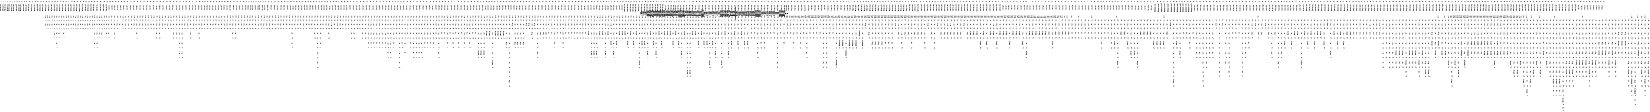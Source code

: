 digraph FST {
rankdir = LR;
size = "8.5,11";
label = "";
center = 1;
orientation = Landscape;
ranksep = "0.4";
nodesep = "0.25";
0 [label = "0", shape = circle, style = bold, fontsize = 14]
	0 -> 1 [label = "therefore:<eps>/-0.3905", fontsize = 14];
	0 -> 4 [label = "therefore:<eps>/-0.091111", fontsize = 14];
	0 -> 0 [label = "therefore:この/-0.066659", fontsize = 14];
	0 -> 7 [label = "therefore:<eps>/-0.4556", fontsize = 14];
	0 -> 10 [label = "therefore:<eps>/-0.17017", fontsize = 14];
	0 -> 0 [label = "therefore:な/0.07088", fontsize = 14];
	0 -> 0 [label = "therefore:て/-0.13877", fontsize = 14];
	0 -> 13 [label = "therefore:<eps>/-0.58155", fontsize = 14];
	0 -> 0 [label = "therefore:そこ/-0.39018", fontsize = 14];
	0 -> 0 [label = "therefore:これ/-0.034199", fontsize = 14];
	0 -> 17 [label = "therefore:<eps>/-0.20478", fontsize = 14];
	0 -> 0 [label = "therefore:する/0.4667", fontsize = 14];
	0 -> 22 [label = "therefore:<eps>/-0.32345", fontsize = 14];
	0 -> 26 [label = "therefore:<eps>/-0.059144", fontsize = 14];
	0 -> 0 [label = "therefore:ため/-0.2873", fontsize = 14];
	0 -> 0 [label = "therefore:つまり/0.024888", fontsize = 14];
	0 -> 29 [label = "therefore:<eps>/-0.46594", fontsize = 14];
	0 -> 33 [label = "therefore:<eps>/-0.30144", fontsize = 14];
	0 -> 36 [label = "therefore:<eps>/-0.25685", fontsize = 14];
	0 -> 0 [label = "therefore:ゆえ/-0.23464", fontsize = 14];
	0 -> 401 [label = "therefore:<eps>/-0.36941", fontsize = 14];
	0 -> 406 [label = "therefore:<eps>/-0.3859", fontsize = 14];
	0 -> 411 [label = "therefore:<eps>/-0.11691", fontsize = 14];
	0 -> 416 [label = "therefore:<eps>/-0.18877", fontsize = 14];
	0 -> 421 [label = "therefore:<eps>/-0.052405", fontsize = 14];
	0 -> 426 [label = "therefore:<eps>/-0.13972", fontsize = 14];
	0 -> 431 [label = "therefore:<eps>/-0.37089", fontsize = 14];
	0 -> 436 [label = "therefore:<eps>/-0.55472", fontsize = 14];
	0 -> 442 [label = "therefore:<eps>/-0.46", fontsize = 14];
	0 -> 448 [label = "therefore:<eps>/-0.22598", fontsize = 14];
	0 -> 453 [label = "therefore:<eps>/0.067251", fontsize = 14];
	0 -> 457 [label = "therefore:<eps>/-0.15472", fontsize = 14];
	0 -> 464 [label = "therefore:<eps>/-0.21104", fontsize = 14];
	0 -> 469 [label = "therefore:<eps>/-0.29299", fontsize = 14];
	0 -> 475 [label = "therefore:<eps>/-0.19868", fontsize = 14];
	0 -> 479 [label = "therefore:<eps>/-0.25432", fontsize = 14];
	0 -> 484 [label = "therefore:<eps>/-0.45994", fontsize = 14];
	0 -> 490 [label = "therefore:<eps>/-0.30773", fontsize = 14];
	0 -> 496 [label = "therefore:<eps>/-0.13396", fontsize = 14];
	0 -> 502 [label = "therefore:<eps>/-0.0079972", fontsize = 14];
	0 -> 508 [label = "therefore:<eps>/-0.27426", fontsize = 14];
	0 -> 513 [label = "therefore:<eps>/-0.1554", fontsize = 14];
	0 -> 518 [label = "therefore:<eps>/-0.24637", fontsize = 14];
	0 -> 523 [label = "therefore:<eps>/-0.24965", fontsize = 14];
	0 -> 528 [label = "therefore:<eps>/0.13552", fontsize = 14];
	0 -> 1945 [label = "therefore:<eps>/0.15787", fontsize = 14];
	0 -> 1951 [label = "therefore:<eps>/0.07245", fontsize = 14];
	0 -> 1958 [label = "therefore:<eps>/0.045935", fontsize = 14];
	0 -> 397 [label = "therefore:<eps>/0.34487", fontsize = 14];
	0 -> 0 [label = ",:、/-0.60301", fontsize = 14];
	0 -> 0 [label = ",:で/-0.41565", fontsize = 14];
	0 -> 0 [label = ",:と/-0.27357", fontsize = 14];
	0 -> 0 [label = ",:に/-0.42948", fontsize = 14];
	0 -> 0 [label = ",:が/0.10803", fontsize = 14];
	0 -> 0 [label = ",:，/-0.41118", fontsize = 14];
	0 -> 532 [label = ",:<eps>/-0.17032", fontsize = 14];
	0 -> 538 [label = ",:<eps>/0.14595", fontsize = 14];
	0 -> 542 [label = ",:<eps>/0.030231", fontsize = 14];
	0 -> 546 [label = ",:<eps>/-0.010798", fontsize = 14];
	0 -> 551 [label = ",:<eps>/-0.029903", fontsize = 14];
	0 -> 2432 [label = "it:<eps>/0.050089", fontsize = 14];
	0 -> 2425 [label = "it:<eps>/0.26979", fontsize = 14];
	0 -> 2417 [label = "it:<eps>/-0.080725", fontsize = 14];
	0 -> 2409 [label = "it:<eps>/-0.13648", fontsize = 14];
	0 -> 0 [label = "it:考え/-0.15565", fontsize = 14];
	0 -> 2392 [label = "it:<eps>/-0.036541", fontsize = 14];
	0 -> 2384 [label = "it:<eps>/0.12168", fontsize = 14];
	0 -> 2376 [label = "it:<eps>/0.14301", fontsize = 14];
	0 -> 2368 [label = "it:<eps>/0.71583", fontsize = 14];
	0 -> 2359 [label = "it:<eps>/0.43201", fontsize = 14];
	0 -> 2350 [label = "it:<eps>/0.017425", fontsize = 14];
	0 -> 2341 [label = "it:<eps>/0.1531", fontsize = 14];
	0 -> 2329 [label = "it:<eps>/-0.098588", fontsize = 14];
	0 -> 2319 [label = "it:<eps>/-0.07049", fontsize = 14];
	0 -> 2309 [label = "it:<eps>/-0.071804", fontsize = 14];
	0 -> 2299 [label = "it:<eps>/0.61076", fontsize = 14];
	0 -> 2023 [label = "it:<eps>/-0.16655", fontsize = 14];
	0 -> 2015 [label = "it:<eps>/-0.11509", fontsize = 14];
	0 -> 2008 [label = "it:<eps>/-0.11982", fontsize = 14];
	0 -> 2001 [label = "it:<eps>/-0.075722", fontsize = 14];
	0 -> 1994 [label = "it:<eps>/-0.049792", fontsize = 14];
	0 -> 1986 [label = "it:<eps>/-0.17565", fontsize = 14];
	0 -> 1979 [label = "it:<eps>/-0.14752", fontsize = 14];
	0 -> 1972 [label = "it:<eps>/0.21243", fontsize = 14];
	0 -> 1965 [label = "it:<eps>/-0.067629", fontsize = 14];
	0 -> 0 [label = "it:望まし/-0.24005", fontsize = 14];
	0 -> 0 [label = "it:判定/-0.0083161", fontsize = 14];
	0 -> 66 [label = "it:<eps>/-0.17962", fontsize = 14];
	0 -> 591 [label = "it:<eps>/-0.15672", fontsize = 14];
	0 -> 587 [label = "it:<eps>/-0.05968", fontsize = 14];
	0 -> 582 [label = "it:<eps>/-0.16194", fontsize = 14];
	0 -> 578 [label = "it:<eps>/-0.30722", fontsize = 14];
	0 -> 573 [label = "it:<eps>/-0.17997", fontsize = 14];
	0 -> 569 [label = "it:<eps>/-0.15727", fontsize = 14];
	0 -> 564 [label = "it:<eps>/-0.19599", fontsize = 14];
	0 -> 560 [label = "it:<eps>/-0.013725", fontsize = 14];
	0 -> 555 [label = "it:<eps>/0.12342", fontsize = 14];
	0 -> 2439 [label = "it:<eps>/0.0054306", fontsize = 14];
	0 -> 2446 [label = "it:<eps>/0.068385", fontsize = 14];
	0 -> 2454 [label = "it:<eps>/0.11548", fontsize = 14];
	0 -> 2461 [label = "it:<eps>/0.087073", fontsize = 14];
	0 -> 2469 [label = "it:<eps>/0.14149", fontsize = 14];
	0 -> 0 [label = "it:ば/-0.16273", fontsize = 14];
	0 -> 0 [label = "it:か/-0.18116", fontsize = 14];
	0 -> 63 [label = "it:<eps>/-0.04205", fontsize = 14];
	0 -> 0 [label = "it:場合/-0.074855", fontsize = 14];
	0 -> 0 [label = "it:もの/-0.052308", fontsize = 14];
	0 -> 60 [label = "it:<eps>/-0.066782", fontsize = 14];
	0 -> 57 [label = "it:<eps>/-0.15446", fontsize = 14];
	0 -> 0 [label = "it:ここ/-0.069489", fontsize = 14];
	0 -> 0 [label = "it:こと/-0.32125", fontsize = 14];
	0 -> 54 [label = "it:<eps>/-0.27428", fontsize = 14];
	0 -> 0 [label = "it:る/0.17512", fontsize = 14];
	0 -> 51 [label = "it:<eps>/0.040957", fontsize = 14];
	0 -> 48 [label = "it:<eps>/-0.11367", fontsize = 14];
	0 -> 45 [label = "it:<eps>/-0.34788", fontsize = 14];
	0 -> 0 [label = "it:する/-0.087601", fontsize = 14];
	0 -> 0 [label = "it:これ/-0.10736", fontsize = 14];
	0 -> 42 [label = "it:<eps>/0.0073864", fontsize = 14];
	0 -> 0 [label = "it:その/-0.011061", fontsize = 14];
	0 -> 39 [label = "it:<eps>/-0.10447", fontsize = 14];
	0 -> 2475 [label = "it:<eps>/0.0026093", fontsize = 14];
	0 -> 2481 [label = "it:<eps>/0.067656", fontsize = 14];
	0 -> 2487 [label = "it:<eps>/-0.013285", fontsize = 14];
	0 -> 2524 [label = "it:<eps>/0.19474", fontsize = 14];
	0 -> 2533 [label = "it:<eps>/0.16633", fontsize = 14];
	0 -> 2543 [label = "it:<eps>/0.16556", fontsize = 14];
	0 -> 2400 [label = "it:<eps>/0.026413", fontsize = 14];
	0 -> 595 [label = "is:<eps>/-0.21324", fontsize = 14];
	0 -> 894 [label = "is:<eps>/-0.1467", fontsize = 14];
	0 -> 0 [label = "is:の/0.052175", fontsize = 14];
	0 -> 0 [label = "is:は/-0.57102", fontsize = 14];
	0 -> 0 [label = "is:に/-0.060866", fontsize = 14];
	0 -> 0 [label = "is:も/-0.11893", fontsize = 14];
	0 -> 0 [label = "is:が/-0.59235", fontsize = 14];
	0 -> 0 [label = "is:あ/-0.039107", fontsize = 14];
	0 -> 0 [label = "is:を/-0.5021", fontsize = 14];
	0 -> 0 [label = "is:れ/-0.27942", fontsize = 14];
	0 -> 868 [label = "is:<eps>/-0.28815", fontsize = 14];
	0 -> 873 [label = "is:<eps>/-0.42562", fontsize = 14];
	0 -> 879 [label = "is:<eps>/-0.25144", fontsize = 14];
	0 -> 883 [label = "is:<eps>/-0.29226", fontsize = 14];
	0 -> 888 [label = "is:<eps>/-0.47548", fontsize = 14];
	0 -> 898 [label = "is:<eps>/-0.16556", fontsize = 14];
	0 -> 903 [label = "is:<eps>/0.083068", fontsize = 14];
	0 -> 907 [label = "is:<eps>/-0.072908", fontsize = 14];
	0 -> 911 [label = "is:<eps>/-0.057403", fontsize = 14];
	0 -> 915 [label = "is:<eps>/-0.19335", fontsize = 14];
	0 -> 920 [label = "is:<eps>/-0.24842", fontsize = 14];
	0 -> 924 [label = "is:<eps>/-0.32405", fontsize = 14];
	0 -> 929 [label = "is:<eps>/-0.3712", fontsize = 14];
	0 -> 935 [label = "is:<eps>/-0.28734", fontsize = 14];
	0 -> 939 [label = "is:<eps>/-0.37669", fontsize = 14];
	0 -> 947 [label = "is:<eps>/-0.39319", fontsize = 14];
	0 -> 955 [label = "is:<eps>/-0.20042", fontsize = 14];
	0 -> 959 [label = "is:<eps>/-0.16413", fontsize = 14];
	0 -> 963 [label = "is:<eps>/-0.11009", fontsize = 14];
	0 -> 2284 [label = "is:<eps>/-0.070995", fontsize = 14];
	0 -> 2278 [label = "is:<eps>/-0.072234", fontsize = 14];
	0 -> 2270 [label = "is:<eps>/-0.14518", fontsize = 14];
	0 -> 2263 [label = "is:<eps>/0.16199", fontsize = 14];
	0 -> 2255 [label = "is:<eps>/-0.22504", fontsize = 14];
	0 -> 2246 [label = "is:<eps>/-0.29905", fontsize = 14];
	0 -> 2236 [label = "is:<eps>/-0.30892", fontsize = 14];
	0 -> 2227 [label = "is:<eps>/-0.19377", fontsize = 14];
	0 -> 2220 [label = "is:<eps>/-0.15775", fontsize = 14];
	0 -> 2212 [label = "is:<eps>/-0.045957", fontsize = 14];
	0 -> 2204 [label = "is:<eps>/-0.079243", fontsize = 14];
	0 -> 2197 [label = "is:<eps>/-0.16561", fontsize = 14];
	0 -> 968 [label = "is:<eps>/0.15951", fontsize = 14];
	0 -> 972 [label = "is:<eps>/0.074978", fontsize = 14];
	0 -> 977 [label = "is:<eps>/-0.28011", fontsize = 14];
	0 -> 601 [label = "is:<eps>/-0.23205", fontsize = 14];
	0 -> 607 [label = "is:<eps>/-0.052774", fontsize = 14];
	0 -> 2097 [label = "is:<eps>/-0.046837", fontsize = 14];
	0 -> 2090 [label = "is:<eps>/-0.04211", fontsize = 14];
	0 -> 2081 [label = "is:<eps>/0.13876", fontsize = 14];
	0 -> 2074 [label = "is:<eps>/-0.044085", fontsize = 14];
	0 -> 2068 [label = "is:<eps>/0.20544", fontsize = 14];
	0 -> 2062 [label = "is:<eps>/0.052654", fontsize = 14];
	0 -> 2057 [label = "is:<eps>/-0.088813", fontsize = 14];
	0 -> 2051 [label = "is:<eps>/-0.039614", fontsize = 14];
	0 -> 2046 [label = "is:<eps>/-0.059073", fontsize = 14];
	0 -> 2038 [label = "is:<eps>/0.2057", fontsize = 14];
	0 -> 2030 [label = "is:<eps>/0.040439", fontsize = 14];
	0 -> 982 [label = "is:<eps>/-0.35834", fontsize = 14];
	0 -> 989 [label = "is:<eps>/-0.27553", fontsize = 14];
	0 -> 994 [label = "is:<eps>/-0.34723", fontsize = 14];
	0 -> 1000 [label = "is:<eps>/0.14214", fontsize = 14];
	0 -> 1004 [label = "is:<eps>/-0.33159", fontsize = 14];
	0 -> 1011 [label = "is:<eps>/-0.25602", fontsize = 14];
	0 -> 1015 [label = "is:<eps>/-0.30059", fontsize = 14];
	0 -> 1021 [label = "is:<eps>/-0.27528", fontsize = 14];
	0 -> 1026 [label = "is:<eps>/-0.20055", fontsize = 14];
	0 -> 1030 [label = "is:<eps>/-0.21981", fontsize = 14];
	0 -> 1035 [label = "is:<eps>/-0.19597", fontsize = 14];
	0 -> 1039 [label = "is:<eps>/-0.20559", fontsize = 14];
	0 -> 613 [label = "is:<eps>/0.10715", fontsize = 14];
	0 -> 617 [label = "is:<eps>/0.25722", fontsize = 14];
	0 -> 621 [label = "is:<eps>/-0.0079495", fontsize = 14];
	0 -> 628 [label = "is:<eps>/-0.2747", fontsize = 14];
	0 -> 632 [label = "is:<eps>/-0.08124", fontsize = 14];
	0 -> 636 [label = "is:<eps>/-0.18218", fontsize = 14];
	0 -> 640 [label = "is:<eps>/-0.13974", fontsize = 14];
	0 -> 1044 [label = "is:<eps>/-0.20511", fontsize = 14];
	0 -> 856 [label = "is:<eps>/-0.32991", fontsize = 14];
	0 -> 852 [label = "is:<eps>/-0.55123", fontsize = 14];
	0 -> 847 [label = "is:<eps>/0.085954", fontsize = 14];
	0 -> 843 [label = "is:<eps>/0.063705", fontsize = 14];
	0 -> 838 [label = "is:<eps>/0.073443", fontsize = 14];
	0 -> 834 [label = "is:<eps>/0.099062", fontsize = 14];
	0 -> 830 [label = "is:<eps>/-0.1138", fontsize = 14];
	0 -> 863 [label = "is:<eps>/-0.3939", fontsize = 14];
	0 -> 826 [label = "is:<eps>/0.11354", fontsize = 14];
	0 -> 1639 [label = "is:<eps>/-0.2614", fontsize = 14];
	0 -> 1634 [label = "is:<eps>/-0.20068", fontsize = 14];
	0 -> 1625 [label = "is:<eps>/-0.36088", fontsize = 14];
	0 -> 1622 [label = "is:<eps>/0.2102", fontsize = 14];
	0 -> 1618 [label = "is:<eps>/-0.03209", fontsize = 14];
	0 -> 1613 [label = "is:<eps>/-0.090669", fontsize = 14];
	0 -> 1608 [label = "is:<eps>/-0.12929", fontsize = 14];
	0 -> 1603 [label = "is:<eps>/-0.15797", fontsize = 14];
	0 -> 1598 [label = "is:<eps>/-0.30623", fontsize = 14];
	0 -> 1594 [label = "is:<eps>/0.064788", fontsize = 14];
	0 -> 1590 [label = "is:<eps>/0.2577", fontsize = 14];
	0 -> 1586 [label = "is:<eps>/0.18829", fontsize = 14];
	0 -> 1582 [label = "is:<eps>/0.21557", fontsize = 14];
	0 -> 1575 [label = "is:<eps>/-0.42767", fontsize = 14];
	0 -> 1569 [label = "is:<eps>/-0.34816", fontsize = 14];
	0 -> 1563 [label = "is:<eps>/-0.12136", fontsize = 14];
	0 -> 1558 [label = "is:<eps>/0.18521", fontsize = 14];
	0 -> 1554 [label = "is:<eps>/0.13282", fontsize = 14];
	0 -> 1550 [label = "is:<eps>/0.2691", fontsize = 14];
	0 -> 1543 [label = "is:<eps>/-0.24073", fontsize = 14];
	0 -> 1538 [label = "is:<eps>/-0.17464", fontsize = 14];
	0 -> 821 [label = "is:<eps>/0.1475", fontsize = 14];
	0 -> 815 [label = "is:<eps>/0.051938", fontsize = 14];
	0 -> 810 [label = "is:<eps>/-0.27321", fontsize = 14];
	0 -> 806 [label = "is:<eps>/0.13657", fontsize = 14];
	0 -> 800 [label = "is:<eps>/-0.14279", fontsize = 14];
	0 -> 770 [label = "is:<eps>/-0.3529", fontsize = 14];
	0 -> 774 [label = "is:<eps>/-0.33393", fontsize = 14];
	0 -> 780 [label = "is:<eps>/-0.31293", fontsize = 14];
	0 -> 786 [label = "is:<eps>/0.047574", fontsize = 14];
	0 -> 792 [label = "is:<eps>/0.072597", fontsize = 14];
	0 -> 796 [label = "is:<eps>/-0.12469", fontsize = 14];
	0 -> 684 [label = "understood:<eps>/-0.10229", fontsize = 14];
	0 -> 0 [label = "understood:よう/0.14399", fontsize = 14];
	0 -> 0 [label = "understood:る/0.02874", fontsize = 14];
	0 -> 69 [label = "understood:<eps>/-0.36299", fontsize = 14];
	0 -> 691 [label = "understood:<eps>/-0.15888", fontsize = 14];
	0 -> 687 [label = "understood:<eps>/-0.082832", fontsize = 14];
	0 -> 681 [label = "understood:<eps>/-0.044064", fontsize = 14];
	0 -> 676 [label = "understood:<eps>/0.1797", fontsize = 14];
	0 -> 671 [label = "understood:<eps>/0.29613", fontsize = 14];
	0 -> 666 [label = "understood:<eps>/-0.12208", fontsize = 14];
	0 -> 661 [label = "understood:<eps>/-0.075946", fontsize = 14];
	0 -> 658 [label = "understood:<eps>/0.45608", fontsize = 14];
	0 -> 649 [label = "understood:<eps>/-0.23449", fontsize = 14];
	0 -> 644 [label = "understood:<eps>/0.32148", fontsize = 14];
	0 -> 0 [label = "understood:こと/0.082714", fontsize = 14];
	0 -> 0 [label = "understood:でき/0.23278", fontsize = 14];
	0 -> 74 [label = "understood:<eps>/-0.032389", fontsize = 14];
	0 -> 0 [label = "understood:理解/-0.42259", fontsize = 14];
	0 -> 0 [label = "understood:解/-0.10568", fontsize = 14];
	0 -> 0 [label = "understood:把握/-0.12941", fontsize = 14];
	0 -> 0 [label = "understood:判/-0.20662", fontsize = 14];
	0 -> 79 [label = "understood:<eps>/-0.24349", fontsize = 14];
	0 -> 83 [label = "understood:<eps>/-0.25166", fontsize = 14];
	0 -> 0 [label = "that:より/-0.15118", fontsize = 14];
	0 -> 708 [label = "that:<eps>/-0.124", fontsize = 14];
	0 -> 0 [label = "that:な/-0.20842", fontsize = 14];
	0 -> 0 [label = "that:場合/0.10952", fontsize = 14];
	0 -> 105 [label = "that:<eps>/-0.12916", fontsize = 14];
	0 -> 0 [label = "that:当該/-0.040628", fontsize = 14];
	0 -> 94 [label = "that:<eps>/-0.25068", fontsize = 14];
	0 -> 0 [label = "that:と/-0.26652", fontsize = 14];
	0 -> 90 [label = "that:<eps>/-0.25896", fontsize = 14];
	0 -> 87 [label = "that:<eps>/-0.23077", fontsize = 14];
	0 -> 0 [label = "that:で/-0.23807", fontsize = 14];
	0 -> 0 [label = "that:その/-0.096932", fontsize = 14];
	0 -> 0 [label = "that:た/-0.12403", fontsize = 14];
	0 -> 0 [label = "that:に/0.22184", fontsize = 14];
	0 -> 0 [label = "that:い/-0.11883", fontsize = 14];
	0 -> 0 [label = "that:る/0.077667", fontsize = 14];
	0 -> 0 [label = "that:こと/-0.12088", fontsize = 14];
	0 -> 0 [label = "that:が/-0.020673", fontsize = 14];
	0 -> 0 [label = "that:あ/-0.14307", fontsize = 14];
	0 -> 0 [label = "that:を/-0.10968", fontsize = 14];
	0 -> 98 [label = "that:<eps>/0.004026", fontsize = 14];
	0 -> 101 [label = "that:<eps>/-0.23444", fontsize = 14];
	0 -> 694 [label = "that:<eps>/-0.15843", fontsize = 14];
	0 -> 700 [label = "that:<eps>/-0.10829", fontsize = 14];
	0 -> 704 [label = "that:<eps>/-0.11368", fontsize = 14];
	0 -> 0 [label = "that:っ/-0.12812", fontsize = 14];
	0 -> 1352 [label = "the:<eps>/-0.52963", fontsize = 14];
	0 -> 1356 [label = "the:<eps>/0.11981", fontsize = 14];
	0 -> 1360 [label = "the:<eps>/-0.45775", fontsize = 14];
	0 -> 1364 [label = "the:<eps>/-0.35256", fontsize = 14];
	0 -> 1369 [label = "the:<eps>/-0.29988", fontsize = 14];
	0 -> 1373 [label = "the:<eps>/0.19155", fontsize = 14];
	0 -> 1378 [label = "the:<eps>/-0.26708", fontsize = 14];
	0 -> 1382 [label = "the:<eps>/-0.29179", fontsize = 14];
	0 -> 1386 [label = "the:<eps>/-0.33579", fontsize = 14];
	0 -> 1391 [label = "the:<eps>/-0.18394", fontsize = 14];
	0 -> 1395 [label = "the:<eps>/-0.34931", fontsize = 14];
	0 -> 1399 [label = "the:<eps>/-0.26448", fontsize = 14];
	0 -> 1403 [label = "the:<eps>/-0.43112", fontsize = 14];
	0 -> 1408 [label = "the:<eps>/-0.38094", fontsize = 14];
	0 -> 1412 [label = "the:<eps>/-0.29342", fontsize = 14];
	0 -> 1416 [label = "the:<eps>/-0.25242", fontsize = 14];
	0 -> 1420 [label = "the:<eps>/-0.36338", fontsize = 14];
	0 -> 1425 [label = "the:<eps>/-0.37826", fontsize = 14];
	0 -> 1431 [label = "the:<eps>/-0.28253", fontsize = 14];
	0 -> 1435 [label = "the:<eps>/-0.38642", fontsize = 14];
	0 -> 1439 [label = "the:<eps>/0.37139", fontsize = 14];
	0 -> 1443 [label = "the:<eps>/-0.26065", fontsize = 14];
	0 -> 1447 [label = "the:<eps>/-0.24177", fontsize = 14];
	0 -> 1451 [label = "the:<eps>/-0.31555", fontsize = 14];
	0 -> 1807 [label = "the:<eps>/-0.045108", fontsize = 14];
	0 -> 1812 [label = "the:<eps>/-0.11749", fontsize = 14];
	0 -> 1816 [label = "the:<eps>/-0.098252", fontsize = 14];
	0 -> 1821 [label = "the:<eps>/-0.1133", fontsize = 14];
	0 -> 1825 [label = "the:<eps>/0.069405", fontsize = 14];
	0 -> 1829 [label = "the:<eps>/-0.062573", fontsize = 14];
	0 -> 1836 [label = "the:<eps>/0.038827", fontsize = 14];
	0 -> 1840 [label = "the:<eps>/-0.060812", fontsize = 14];
	0 -> 1845 [label = "the:<eps>/0.057743", fontsize = 14];
	0 -> 1849 [label = "the:<eps>/-0.082212", fontsize = 14];
	0 -> 1854 [label = "the:<eps>/-0.052029", fontsize = 14];
	0 -> 1858 [label = "the:<eps>/0.0017109", fontsize = 14];
	0 -> 1862 [label = "the:<eps>/-0.034781", fontsize = 14];
	0 -> 1867 [label = "the:<eps>/0.43566", fontsize = 14];
	0 -> 1870 [label = "the:<eps>/-0.033156", fontsize = 14];
	0 -> 1876 [label = "the:<eps>/0.20833", fontsize = 14];
	0 -> 1880 [label = "the:<eps>/-0.084633", fontsize = 14];
	0 -> 2148 [label = "the:<eps>/0.20199", fontsize = 14];
	0 -> 2154 [label = "the:<eps>/-0.26477", fontsize = 14];
	0 -> 2160 [label = "the:<eps>/-0.19482", fontsize = 14];
	0 -> 2166 [label = "the:<eps>/-0.22863", fontsize = 14];
	0 -> 2173 [label = "the:<eps>/-0.16032", fontsize = 14];
	0 -> 0 [label = "the:、/-0.56087", fontsize = 14];
	0 -> 0 [label = "the:た/-0.31363", fontsize = 14];
	0 -> 0 [label = "the:（/-0.22286", fontsize = 14];
	0 -> 0 [label = "the:その/-0.31193", fontsize = 14];
	0 -> 0 [label = "the:の/-0.46103", fontsize = 14];
	0 -> 0 [label = "the:は/-0.3999", fontsize = 14];
	0 -> 108 [label = "the:<eps>/-0.3569", fontsize = 14];
	0 -> 111 [label = "the:<eps>/-0.31222", fontsize = 14];
	0 -> 114 [label = "the:<eps>/-0.43285", fontsize = 14];
	0 -> 117 [label = "the:<eps>/-0.38489", fontsize = 14];
	0 -> 0 [label = "the:尚/-0.22102", fontsize = 14];
	0 -> 0 [label = "the:各/-0.23004", fontsize = 14];
	0 -> 0 [label = "the:本/-0.2343", fontsize = 14];
	0 -> 0 [label = "the:ア/-0.21137", fontsize = 14];
	0 -> 0 [label = "the:する/-0.24789", fontsize = 14];
	0 -> 0 [label = "the:前記/-0.39973", fontsize = 14];
	0 -> 0 [label = "the:この/-0.36216", fontsize = 14];
	0 -> 0 [label = "noise-suppressing:noise-suppressing/0.00051426", fontsize = 14];
	0 -> 0 [label = "effect:う/0.062018", fontsize = 14];
	0 -> 120 [label = "effect:<eps>/0.2235", fontsize = 14];
	0 -> 0 [label = "effect:こと/0.31645", fontsize = 14];
	0 -> 0 [label = "effect:られ/0.20505", fontsize = 14];
	0 -> 123 [label = "effect:<eps>/-0.36987", fontsize = 14];
	0 -> 126 [label = "effect:<eps>/-0.3586", fontsize = 14];
	0 -> 0 [label = "effect:現象/-0.029431", fontsize = 14];
	0 -> 0 [label = "effect:効果/-0.68201", fontsize = 14];
	0 -> 130 [label = "effect:<eps>/-0.33976", fontsize = 14];
	0 -> 133 [label = "effect:<eps>/-0.43215", fontsize = 14];
	0 -> 0 [label = "effect:作用/-0.25991", fontsize = 14];
	0 -> 136 [label = "effect:<eps>/-0.3509", fontsize = 14];
	0 -> 0 [label = "effect:よ/0.17237", fontsize = 14];
	0 -> 0 [label = "effect:影響/-0.3596", fontsize = 14];
	0 -> 0 [label = "effect:ｅｆｆｅｃｔ/-0.36561", fontsize = 14];
	0 -> 766 [label = "effect:<eps>/-0.15625", fontsize = 14];
	0 -> 762 [label = "effect:<eps>/-0.16385", fontsize = 14];
	0 -> 758 [label = "effect:<eps>/-0.033005", fontsize = 14];
	0 -> 754 [label = "effect:<eps>/0.2171", fontsize = 14];
	0 -> 750 [label = "effect:<eps>/-0.034202", fontsize = 14];
	0 -> 746 [label = "effect:<eps>/-0.089672", fontsize = 14];
	0 -> 742 [label = "effect:<eps>/-0.11621", fontsize = 14];
	0 -> 738 [label = "effect:<eps>/-0.47422", fontsize = 14];
	0 -> 733 [label = "effect:<eps>/-0.30695", fontsize = 14];
	0 -> 729 [label = "effect:<eps>/-0.61229", fontsize = 14];
	0 -> 725 [label = "effect:<eps>/-0.16332", fontsize = 14];
	0 -> 720 [label = "effect:<eps>/-0.30235", fontsize = 14];
	0 -> 716 [label = "effect:<eps>/-0.52065", fontsize = 14];
	0 -> 712 [label = "effect:<eps>/0.41902", fontsize = 14];
	0 -> 152 [label = "improved:<eps>/-0.22568", fontsize = 14];
	0 -> 0 [label = "improved:く/0.07392", fontsize = 14];
	0 -> 156 [label = "improved:<eps>/0.031637", fontsize = 14];
	0 -> 0 [label = "improved:でき/0.089095", fontsize = 14];
	0 -> 1109 [label = "improved:<eps>/-0.17014", fontsize = 14];
	0 -> 1105 [label = "improved:<eps>/-0.090331", fontsize = 14];
	0 -> 1101 [label = "improved:<eps>/-0.02643", fontsize = 14];
	0 -> 0 [label = "improved:さ/0.043475", fontsize = 14];
	0 -> 0 [label = "improved:良好/-0.11977", fontsize = 14];
	0 -> 0 [label = "improved:良/0.074622", fontsize = 14];
	0 -> 159 [label = "improved:<eps>/0.049003", fontsize = 14];
	0 -> 0 [label = "improved:高/0.039266", fontsize = 14];
	0 -> 0 [label = "improved:向上/-0.58897", fontsize = 14];
	0 -> 162 [label = "improved:<eps>/-0.31231", fontsize = 14];
	0 -> 165 [label = "improved:<eps>/-0.36046", fontsize = 14];
	0 -> 168 [label = "improved:<eps>/-0.35322", fontsize = 14];
	0 -> 172 [label = "improved:<eps>/-0.60894", fontsize = 14];
	0 -> 145 [label = "improved:<eps>/-0.36401", fontsize = 14];
	0 -> 0 [label = "improved:が/0.11715", fontsize = 14];
	0 -> 0 [label = "improved:こと/0.042928", fontsize = 14];
	0 -> 142 [label = "improved:<eps>/-0.29514", fontsize = 14];
	0 -> 139 [label = "improved:<eps>/0.081683", fontsize = 14];
	0 -> 0 [label = "improved:改善/-0.47006", fontsize = 14];
	0 -> 176 [label = "improved:<eps>/-0.39316", fontsize = 14];
	0 -> 182 [label = "improved:<eps>/-0.40965", fontsize = 14];
	0 -> 188 [label = "improved:<eps>/-0.30801", fontsize = 14];
	0 -> 191 [label = "improved:<eps>/-0.42273", fontsize = 14];
	0 -> 194 [label = "improved:<eps>/-0.34864", fontsize = 14];
	0 -> 0 [label = "improved:改良/-0.4334", fontsize = 14];
	0 -> 0 [label = "improved:高め/-0.27717", fontsize = 14];
	0 -> 198 [label = "improved:<eps>/-0.19", fontsize = 14];
	0 -> 0 [label = "improved:高ま/-0.097348", fontsize = 14];
	0 -> 1096 [label = "improved:<eps>/-0.29305", fontsize = 14];
	0 -> 1092 [label = "improved:<eps>/-0.16258", fontsize = 14];
	0 -> 1085 [label = "improved:<eps>/0.092745", fontsize = 14];
	0 -> 1081 [label = "improved:<eps>/0.10331", fontsize = 14];
	0 -> 1077 [label = "improved:<eps>/-0.078877", fontsize = 14];
	0 -> 1073 [label = "improved:<eps>/0.10658", fontsize = 14];
	0 -> 1068 [label = "improved:<eps>/-0.19891", fontsize = 14];
	0 -> 1063 [label = "improved:<eps>/-0.13059", fontsize = 14];
	0 -> 1057 [label = "improved:<eps>/-0.28973", fontsize = 14];
	0 -> 1053 [label = "improved:<eps>/-0.15405", fontsize = 14];
	0 -> 1049 [label = "improved:<eps>/-0.15863", fontsize = 14];
	0 -> 148 [label = "improved:<eps>/-0.40025", fontsize = 14];
	0 -> 211 [label = "in:<eps>/-0.38334", fontsize = 14];
	0 -> 0 [label = "in:内/-0.34724", fontsize = 14];
	0 -> 214 [label = "in:<eps>/-0.3391", fontsize = 14];
	0 -> 0 [label = "in:中/-0.38081", fontsize = 14];
	0 -> 217 [label = "in:<eps>/-0.39326", fontsize = 14];
	0 -> 1766 [label = "in:<eps>/0.14041", fontsize = 14];
	0 -> 1769 [label = "in:<eps>/-0.19238", fontsize = 14];
	0 -> 1773 [label = "in:<eps>/-0.1887", fontsize = 14];
	0 -> 220 [label = "in:<eps>/-0.36047", fontsize = 14];
	0 -> 0 [label = "in:さ/-0.21148", fontsize = 14];
	0 -> 0 [label = "in:方向/-0.11699", fontsize = 14];
	0 -> 223 [label = "in:<eps>/-0.24155", fontsize = 14];
	0 -> 1777 [label = "in:<eps>/-0.21362", fontsize = 14];
	0 -> 1780 [label = "in:<eps>/-0.10047", fontsize = 14];
	0 -> 1784 [label = "in:<eps>/-0.18679", fontsize = 14];
	0 -> 1790 [label = "in:<eps>/-0.28769", fontsize = 14];
	0 -> 1794 [label = "in:<eps>/-0.44816", fontsize = 14];
	0 -> 1801 [label = "in:<eps>/-0.36643", fontsize = 14];
	0 -> 1762 [label = "in:<eps>/-0.12136", fontsize = 14];
	0 -> 1167 [label = "in:<eps>/-0.068546", fontsize = 14];
	0 -> 1163 [label = "in:<eps>/-0.1806", fontsize = 14];
	0 -> 1156 [label = "in:<eps>/-0.4334", fontsize = 14];
	0 -> 1149 [label = "in:<eps>/-0.44198", fontsize = 14];
	0 -> 1145 [label = "in:<eps>/-0.21616", fontsize = 14];
	0 -> 1141 [label = "in:<eps>/-0.21792", fontsize = 14];
	0 -> 1137 [label = "in:<eps>/-0.27372", fontsize = 14];
	0 -> 1133 [label = "in:<eps>/-0.094286", fontsize = 14];
	0 -> 1127 [label = "in:<eps>/-0.27544", fontsize = 14];
	0 -> 1123 [label = "in:<eps>/-0.21221", fontsize = 14];
	0 -> 1118 [label = "in:<eps>/-0.25761", fontsize = 14];
	0 -> 1114 [label = "in:<eps>/-0.22191", fontsize = 14];
	0 -> 2517 [label = "in:<eps>/0.609", fontsize = 14];
	0 -> 2506 [label = "in:<eps>/-0.13492", fontsize = 14];
	0 -> 2496 [label = "in:<eps>/0.35112", fontsize = 14];
	0 -> 208 [label = "in:<eps>/-0.25588", fontsize = 14];
	0 -> 0 [label = "in:を/0.10485", fontsize = 14];
	0 -> 0 [label = "in:い/-0.20005", fontsize = 14];
	0 -> 204 [label = "in:<eps>/-0.55957", fontsize = 14];
	0 -> 201 [label = "in:<eps>/-0.48289", fontsize = 14];
	0 -> 0 [label = "in:に/-0.47864", fontsize = 14];
	0 -> 0 [label = "in:し/-0.10563", fontsize = 14];
	0 -> 0 [label = "in:で/-0.39898", fontsize = 14];
	0 -> 0 [label = "in:また/-0.18899", fontsize = 14];
	0 -> 0 [label = "in:の/0.065169", fontsize = 14];
	0 -> 0 [label = "in:そして/-0.12282", fontsize = 14];
	0 -> 0 [label = "a:半/-0.29268", fontsize = 14];
	0 -> 0 [label = "a:ａ/-0.36908", fontsize = 14];
	0 -> 0 [label = "a:１/-0.33059", fontsize = 14];
	0 -> 0 [label = "a:る/-0.33829", fontsize = 14];
	0 -> 0 [label = "a:する/-0.4215", fontsize = 14];
	0 -> 0 [label = "a:さらに/-0.27717", fontsize = 14];
	0 -> 232 [label = "a:<eps>/-0.33191", fontsize = 14];
	0 -> 0 [label = "a:また/-0.28764", fontsize = 14];
	0 -> 229 [label = "a:<eps>/-0.39478", fontsize = 14];
	0 -> 0 [label = "a:は/-0.45571", fontsize = 14];
	0 -> 0 [label = "a:その/-0.33499", fontsize = 14];
	0 -> 0 [label = "a:た/-0.4067", fontsize = 14];
	0 -> 226 [label = "a:<eps>/-0.31884", fontsize = 14];
	0 -> 0 [label = "a:、/-0.53146", fontsize = 14];
	0 -> 2105 [label = "a:<eps>/0.43029", fontsize = 14];
	0 -> 1171 [label = "a:<eps>/-0.28804", fontsize = 14];
	0 -> 1178 [label = "a:<eps>/-0.44095", fontsize = 14];
	0 -> 1183 [label = "a:<eps>/-0.33136", fontsize = 14];
	0 -> 1188 [label = "a:<eps>/-0.36293", fontsize = 14];
	0 -> 2111 [label = "a:<eps>/-0.05575", fontsize = 14];
	0 -> 1199 [label = "a:<eps>/-0.21014", fontsize = 14];
	0 -> 1204 [label = "a:<eps>/-0.2026", fontsize = 14];
	0 -> 1209 [label = "a:<eps>/-0.34467", fontsize = 14];
	0 -> 1213 [label = "a:<eps>/-0.21507", fontsize = 14];
	0 -> 0 [label = "a:a/-0.27632", fontsize = 14];
	0 -> 2118 [label = "a:<eps>/-0.0040227", fontsize = 14];
	0 -> 1194 [label = "a:<eps>/-0.2273", fontsize = 14];
	0 -> 1230 [label = "high-frequency:<eps>/-0.18061", fontsize = 14];
	0 -> 1235 [label = "high-frequency:<eps>/0.38037", fontsize = 14];
	0 -> 1240 [label = "high-frequency:<eps>/-0.081799", fontsize = 14];
	0 -> 1218 [label = "high-frequency:<eps>/0.44479", fontsize = 14];
	0 -> 1221 [label = "high-frequency:<eps>/0.32389", fontsize = 14];
	0 -> 235 [label = "high-frequency:<eps>/-0.22105", fontsize = 14];
	0 -> 238 [label = "high-frequency:<eps>/-0.62862", fontsize = 14];
	0 -> 241 [label = "high-frequency:<eps>/-0.36205", fontsize = 14];
	0 -> 245 [label = "high-frequency:<eps>/-0.26905", fontsize = 14];
	0 -> 249 [label = "high-frequency:<eps>/-0.19768", fontsize = 14];
	0 -> 0 [label = "high-frequency:高域/-0.12027", fontsize = 14];
	0 -> 252 [label = "high-frequency:<eps>/-0.13792", fontsize = 14];
	0 -> 255 [label = "high-frequency:<eps>/-0.27874", fontsize = 14];
	0 -> 0 [label = "high-frequency:周波/-0.27211", fontsize = 14];
	0 -> 1225 [label = "high-frequency:<eps>/0.37495", fontsize = 14];
	0 -> 0 [label = "high-frequency:高調波/0.034403", fontsize = 14];
	0 -> 0 [label = "band:お/0.48463", fontsize = 14];
	0 -> 0 [label = "band:成分/0.14488", fontsize = 14];
	0 -> 0 [label = "band:帯/-0.62128", fontsize = 14];
	0 -> 0 [label = "band:域/-0.27162", fontsize = 14];
	0 -> 0 [label = "band:帯域/-0.59753", fontsize = 14];
	0 -> 0 [label = "band:バンド/-0.61271", fontsize = 14];
	0 -> 0 [label = "band:スバンド/-0.30332", fontsize = 14];
	0 -> 0 [label = "band:禁止/0.022701", fontsize = 14];
	0 -> 0 [label = "band:帯状/-0.22747", fontsize = 14];
	0 -> 0 [label = "band:周波/0.1485", fontsize = 14];
	0 -> 1341 [label = "when:<eps>/-0.22779", fontsize = 14];
	0 -> 1345 [label = "when:<eps>/0.090335", fontsize = 14];
	0 -> 1348 [label = "when:<eps>/-0.2369", fontsize = 14];
	0 -> 1337 [label = "when:<eps>/-0.20083", fontsize = 14];
	0 -> 1333 [label = "when:<eps>/-0.04955", fontsize = 14];
	0 -> 1329 [label = "when:<eps>/0.06349", fontsize = 14];
	0 -> 1325 [label = "when:<eps>/0.071629", fontsize = 14];
	0 -> 1321 [label = "when:<eps>/-0.19021", fontsize = 14];
	0 -> 1317 [label = "when:<eps>/-0.23383", fontsize = 14];
	0 -> 1314 [label = "when:<eps>/0.16369", fontsize = 14];
	0 -> 1309 [label = "when:<eps>/-0.10664", fontsize = 14];
	0 -> 1305 [label = "when:<eps>/-0.17299", fontsize = 14];
	0 -> 1302 [label = "when:<eps>/-0.038961", fontsize = 14];
	0 -> 1297 [label = "when:<eps>/-0.023627", fontsize = 14];
	0 -> 1289 [label = "when:<eps>/-0.088761", fontsize = 14];
	0 -> 1285 [label = "when:<eps>/-0.24492", fontsize = 14];
	0 -> 1280 [label = "when:<eps>/-0.29959", fontsize = 14];
	0 -> 1276 [label = "when:<eps>/-0.22779", fontsize = 14];
	0 -> 1272 [label = "when:<eps>/-0.20083", fontsize = 14];
	0 -> 1267 [label = "when:<eps>/-0.14589", fontsize = 14];
	0 -> 1263 [label = "when:<eps>/-0.11537", fontsize = 14];
	0 -> 1245 [label = "when:<eps>/0.093558", fontsize = 14];
	0 -> 0 [label = "when:また/-0.11894", fontsize = 14];
	0 -> 270 [label = "when:<eps>/-0.29079", fontsize = 14];
	0 -> 1293 [label = "when:<eps>/-0.040972", fontsize = 14];
	0 -> 0 [label = "when:と/-0.30971", fontsize = 14];
	0 -> 0 [label = "when:っ/0.076872", fontsize = 14];
	0 -> 0 [label = "when:が/-0.011395", fontsize = 14];
	0 -> 0 [label = "when:一方/-0.054705", fontsize = 14];
	0 -> 0 [label = "when:時/-0.40499", fontsize = 14];
	0 -> 0 [label = "when:場合/-0.52906", fontsize = 14];
	0 -> 0 [label = "when:際/-0.41796", fontsize = 14];
	0 -> 0 [label = "when:終了/0.088366", fontsize = 14];
	0 -> 0 [label = "when:とき/-0.49522", fontsize = 14];
	0 -> 1260 [label = "when:<eps>/-0.044307", fontsize = 14];
	0 -> 1255 [label = "when:<eps>/-0.26663", fontsize = 14];
	0 -> 0 [label = "when:た/-0.19999", fontsize = 14];
	0 -> 258 [label = "when:<eps>/-0.32039", fontsize = 14];
	0 -> 261 [label = "when:<eps>/-0.4652", fontsize = 14];
	0 -> 264 [label = "when:<eps>/-0.3516", fontsize = 14];
	0 -> 267 [label = "when:<eps>/-0.47629", fontsize = 14];
	0 -> 0 [label = "when:そして/-0.22655", fontsize = 14];
	0 -> 1250 [label = "when:<eps>/-0.29432", fontsize = 14];
	0 -> 2124 [label = "when:<eps>/-0.1434", fontsize = 14];
	0 -> 2130 [label = "when:<eps>/-0.00643", fontsize = 14];
	0 -> 2136 [label = "when:<eps>/0.042854", fontsize = 14];
	0 -> 2142 [label = "when:<eps>/-0.029716", fontsize = 14];
	0 -> 0 [label = "when:ば/-0.20395", fontsize = 14];
	0 -> 0 [label = "when:ただし/0.028077", fontsize = 14];
	0 -> 0 [label = "when:ロー/0.18482", fontsize = 14];
	0 -> 276 [label = "magnetic:<eps>/-0.36133", fontsize = 14];
	0 -> 273 [label = "magnetic:<eps>/-0.4165", fontsize = 14];
	0 -> 0 [label = "magnetic:磁気/-0.67717", fontsize = 14];
	0 -> 0 [label = "magnetic:た/0.59598", fontsize = 14];
	0 -> 279 [label = "magnetic:<eps>/-0.3567", fontsize = 14];
	0 -> 0 [label = "magnetic:磁化/-0.30815", fontsize = 14];
	0 -> 0 [label = "magnetic:磁性/-0.60814", fontsize = 14];
	0 -> 1480 [label = "magnetic:<eps>/-0.2036", fontsize = 14];
	0 -> 1476 [label = "magnetic:<eps>/0.060301", fontsize = 14];
	0 -> 1472 [label = "magnetic:<eps>/-0.46339", fontsize = 14];
	0 -> 1468 [label = "magnetic:<eps>/-0.3298", fontsize = 14];
	0 -> 1464 [label = "magnetic:<eps>/-0.50201", fontsize = 14];
	0 -> 1459 [label = "magnetic:<eps>/-0.43871", fontsize = 14];
	0 -> 1455 [label = "magnetic:<eps>/-0.048778", fontsize = 14];
	0 -> 282 [label = "magnetic:<eps>/-0.46375", fontsize = 14];
	0 -> 0 [label = "magnetic:磁/-0.23762", fontsize = 14];
	0 -> 0 [label = "magnetic:ｍａｇｎｅｔｉｃ/-0.28442", fontsize = 14];
	0 -> 0 [label = "magnetic:磁界/-0.30503", fontsize = 14];
	0 -> 0 [label = "magnetic:磁場/-0.30168", fontsize = 14];
	0 -> 2179 [label = "magnetic:<eps>/-0.10596", fontsize = 14];
	0 -> 2185 [label = "magnetic:<eps>/-0.11573", fontsize = 14];
	0 -> 2191 [label = "magnetic:<eps>/-0.060261", fontsize = 14];
	0 -> 285 [label = "magnetic:<eps>/-0.25777", fontsize = 14];
	0 -> 0 [label = "powder:と/0.60207", fontsize = 14];
	0 -> 1488 [label = "powder:<eps>/-0.47644", fontsize = 14];
	0 -> 0 [label = "powder:微粉末/-0.23978", fontsize = 14];
	0 -> 0 [label = "powder:粒子/0.015678", fontsize = 14];
	0 -> 0 [label = "powder:末/-0.36834", fontsize = 14];
	0 -> 300 [label = "powder:<eps>/-0.37606", fontsize = 14];
	0 -> 297 [label = "powder:<eps>/-0.33022", fontsize = 14];
	0 -> 0 [label = "powder:粉/-0.53338", fontsize = 14];
	0 -> 0 [label = "powder:粉体/-0.52072", fontsize = 14];
	0 -> 294 [label = "powder:<eps>/-0.42071", fontsize = 14];
	0 -> 0 [label = "powder:粉末/-0.70843", fontsize = 14];
	0 -> 0 [label = "powder:上述/0.3635", fontsize = 14];
	0 -> 291 [label = "powder:<eps>/-0.42517", fontsize = 14];
	0 -> 0 [label = "powder:体/0.026762", fontsize = 14];
	0 -> 288 [label = "powder:<eps>/-0.33239", fontsize = 14];
	0 -> 1484 [label = "powder:<eps>/-0.43518", fontsize = 14];
	0 -> 1492 [label = "powder:<eps>/-0.44111", fontsize = 14];
	0 -> 1496 [label = "powder:<eps>/-0.26729", fontsize = 14];
	0 -> 1500 [label = "powder:<eps>/-0.36152", fontsize = 14];
	0 -> 1504 [label = "powder:<eps>/-0.23315", fontsize = 14];
	0 -> 1508 [label = "powder:<eps>/-0.24368", fontsize = 14];
	0 -> 1533 [label = "powder:<eps>/-0.27281", fontsize = 14];
	0 -> 1529 [label = "powder:<eps>/-0.18358", fontsize = 14];
	0 -> 1525 [label = "powder:<eps>/-0.23905", fontsize = 14];
	0 -> 1520 [label = "powder:<eps>/-0.29229", fontsize = 14];
	0 -> 1516 [label = "powder:<eps>/-0.28244", fontsize = 14];
	0 -> 1512 [label = "powder:<eps>/-0.33791", fontsize = 14];
	0 -> 1645 [label = "included:<eps>/0.32068", fontsize = 14];
	0 -> 1649 [label = "included:<eps>/0.18086", fontsize = 14];
	0 -> 1653 [label = "included:<eps>/0.074519", fontsize = 14];
	0 -> 1658 [label = "included:<eps>/0.19375", fontsize = 14];
	0 -> 1662 [label = "included:<eps>/-0.11205", fontsize = 14];
	0 -> 1668 [label = "included:<eps>/-0.36718", fontsize = 14];
	0 -> 1757 [label = "included:<eps>/-0.11989", fontsize = 14];
	0 -> 1674 [label = "included:<eps>/-0.36987", fontsize = 14];
	0 -> 1751 [label = "included:<eps>/-0.35332", fontsize = 14];
	0 -> 1743 [label = "included:<eps>/-0.26589", fontsize = 14];
	0 -> 1739 [label = "included:<eps>/-0.096395", fontsize = 14];
	0 -> 1735 [label = "included:<eps>/0.24245", fontsize = 14];
	0 -> 1731 [label = "included:<eps>/0.21569", fontsize = 14];
	0 -> 1723 [label = "included:<eps>/-0.39419", fontsize = 14];
	0 -> 1716 [label = "included:<eps>/-0.30407", fontsize = 14];
	0 -> 1713 [label = "included:<eps>/0.17174", fontsize = 14];
	0 -> 2291 [label = "included:<eps>/-0.12796", fontsize = 14];
	0 -> 0 [label = "included:含め/-0.17619", fontsize = 14];
	0 -> 0 [label = "included:混入/-0.028979", fontsize = 14];
	0 -> 348 [label = "included:<eps>/-0.25707", fontsize = 14];
	0 -> 343 [label = "included:<eps>/-0.61672", fontsize = 14];
	0 -> 336 [label = "included:<eps>/-0.40065", fontsize = 14];
	0 -> 332 [label = "included:<eps>/-0.28124", fontsize = 14];
	0 -> 329 [label = "included:<eps>/-0.23788", fontsize = 14];
	0 -> 326 [label = "included:<eps>/-0.33862", fontsize = 14];
	0 -> 0 [label = "included:含/-0.19521", fontsize = 14];
	0 -> 0 [label = "included:装備/0.11831", fontsize = 14];
	0 -> 0 [label = "included:搭載/0.17243", fontsize = 14];
	0 -> 0 [label = "included:成/0.11103", fontsize = 14];
	0 -> 323 [label = "included:<eps>/-0.083336", fontsize = 14];
	0 -> 1705 [label = "included:<eps>/-0.38427", fontsize = 14];
	0 -> 1702 [label = "included:<eps>/0.15837", fontsize = 14];
	0 -> 1696 [label = "included:<eps>/-0.1049", fontsize = 14];
	0 -> 1690 [label = "included:<eps>/-0.21968", fontsize = 14];
	0 -> 1683 [label = "included:<eps>/-0.52059", fontsize = 14];
	0 -> 303 [label = "included:<eps>/-0.10803", fontsize = 14];
	0 -> 306 [label = "included:<eps>/-0.31799", fontsize = 14];
	0 -> 0 [label = "included:る/0.068772", fontsize = 14];
	0 -> 0 [label = "included:あ/0.29253", fontsize = 14];
	0 -> 311 [label = "included:<eps>/0.095099", fontsize = 14];
	0 -> 0 [label = "included:れ/0.056749", fontsize = 14];
	0 -> 314 [label = "included:<eps>/-0.076869", fontsize = 14];
	0 -> 0 [label = "included:存在/0.15929", fontsize = 14];
	0 -> 0 [label = "included:構成/0.1061", fontsize = 14];
	0 -> 0 [label = "included:有/0.087795", fontsize = 14];
	0 -> 317 [label = "included:<eps>/0.19548", fontsize = 14];
	0 -> 320 [label = "included:<eps>/0.066129", fontsize = 14];
	0 -> 0 [label = "included:設け/0.17779", fontsize = 14];
	0 -> 0 [label = "included:うち/0.048762", fontsize = 14];
	0 -> 0 [label = "included:含有/-0.062989", fontsize = 14];
	0 -> 0 [label = "included:入/0.031815", fontsize = 14];
	0 -> 0 [label = "securing:係止/-0.27847", fontsize = 14];
	0 -> 364 [label = "securing:<eps>/-0.085721", fontsize = 14];
	0 -> 0 [label = "securing:先端/0.24107", fontsize = 14];
	0 -> 0 [label = "securing:保証/0.0022995", fontsize = 14];
	0 -> 1885 [label = "securing:<eps>/0.019938", fontsize = 14];
	0 -> 361 [label = "securing:<eps>/-0.26564", fontsize = 14];
	0 -> 0 [label = "securing:係/0.13253", fontsize = 14];
	0 -> 0 [label = "securing:確実/0.052097", fontsize = 14];
	0 -> 0 [label = "securing:箇所/0.23584", fontsize = 14];
	0 -> 0 [label = "securing:確保/-0.43819", fontsize = 14];
	0 -> 1898 [label = "securing:<eps>/0.20698", fontsize = 14];
	0 -> 1894 [label = "securing:<eps>/-0.03602", fontsize = 14];
	0 -> 1889 [label = "securing:<eps>/0.09735", fontsize = 14];
	0 -> 0 [label = "securing:用/0.14024", fontsize = 14];
	0 -> 0 [label = "securing:保持/0.23508", fontsize = 14];
	0 -> 0 [label = "securing:側/0.37638", fontsize = 14];
	0 -> 0 [label = "securing:図示/0.41162", fontsize = 14];
	0 -> 0 [label = "securing:固定/-0.3507", fontsize = 14];
	0 -> 351 [label = "securing:<eps>/-0.27617", fontsize = 14];
	0 -> 0 [label = "securing:上/0.43439", fontsize = 14];
	0 -> 354 [label = "securing:<eps>/-0.10013", fontsize = 14];
	0 -> 0 [label = "securing:固着/-0.092321", fontsize = 14];
	0 -> 0 [label = "securing:取り付け/0.16743", fontsize = 14];
	0 -> 358 [label = "securing:<eps>/-0.069165", fontsize = 14];
	0 -> 1902 [label = "member:<eps>/-0.064766", fontsize = 14];
	0 -> 1906 [label = "member:<eps>/-0.11786", fontsize = 14];
	0 -> 1910 [label = "member:<eps>/-0.71065", fontsize = 14];
	0 -> 1914 [label = "member:<eps>/-0.35377", fontsize = 14];
	0 -> 1918 [label = "member:<eps>/-0.40169", fontsize = 14];
	0 -> 1922 [label = "member:<eps>/-0.41236", fontsize = 14];
	0 -> 0 [label = "member:金具/-0.16435", fontsize = 14];
	0 -> 1926 [label = "member:<eps>/-0.21438", fontsize = 14];
	0 -> 1930 [label = "member:<eps>/-0.2293", fontsize = 14];
	0 -> 1934 [label = "member:<eps>/-0.14576", fontsize = 14];
	0 -> 0 [label = "member:部/-0.090987", fontsize = 14];
	0 -> 0 [label = "member:手段/0.013369", fontsize = 14];
	0 -> 0 [label = "member:部材/-0.72009", fontsize = 14];
	0 -> 367 [label = "member:<eps>/-0.34523", fontsize = 14];
	0 -> 0 [label = "member:体/-0.36195", fontsize = 14];
	0 -> 0 [label = "member:剤/0.24522", fontsize = 14];
	0 -> 0 [label = "member:子/-0.14766", fontsize = 14];
	0 -> 0 [label = "member:材/-0.3408", fontsize = 14];
	0 -> 1938 [label = "10:<eps>/-0.48425", fontsize = 14];
	0 -> 0 [label = "10:10/-0.27655", fontsize = 14];
	0 -> 0 [label = "10:８/0.11016", fontsize = 14];
	0 -> 0 [label = "10:１/0.18635", fontsize = 14];
	0 -> 0 [label = "10:２/0.18983", fontsize = 14];
	0 -> 0 [label = "10:３/0.19367", fontsize = 14];
	0 -> 0 [label = "10:１０/-0.71245", fontsize = 14];
	0 -> 0 [label = "10:９/0.04621", fontsize = 14];
	0 -> 0 [label = "10:ｉｏ/7.7048e-05", fontsize = 14];
	0 -> 0 [label = ".:。/-0.62093", fontsize = 14];
	0 -> 376 [label = ".:<eps>/-0.5232", fontsize = 14];
	0 -> 379 [label = ".:<eps>/-0.67686", fontsize = 14];
	0 -> 383 [label = ".:<eps>/-0.40936", fontsize = 14];
	0 -> 0 [label = ".:る/-0.36042", fontsize = 14];
	0 -> 387 [label = ".:<eps>/-0.70148", fontsize = 14];
	0 -> 390 [label = ".:<eps>/-0.38263", fontsize = 14];
	0 -> 393 [label = ".:<eps>/-0.60702", fontsize = 14];
	0 -> 370 [label = ".:<eps>/-0.37591", fontsize = 14];
	0 -> 373 [label = ".:<eps>/-0.56222", fontsize = 14];
1 [label = "1", shape = circle, style = solid, fontsize = 14]
2 [label = "2", shape = circle, style = solid, fontsize = 14]
	2 -> 3 [label = "<eps>:その", fontsize = 14];
3 [label = "3", shape = circle, style = solid, fontsize = 14]
	3 -> 0 [label = "<eps>:ため", fontsize = 14];
4 [label = "4", shape = circle, style = solid, fontsize = 14]
5 [label = "5", shape = circle, style = solid, fontsize = 14]
	5 -> 6 [label = "<eps>:その", fontsize = 14];
6 [label = "6", shape = circle, style = solid, fontsize = 14]
	6 -> 0 [label = "<eps>:結果", fontsize = 14];
7 [label = "7", shape = circle, style = solid, fontsize = 14]
8 [label = "8", shape = circle, style = solid, fontsize = 14]
	8 -> 9 [label = "<eps>:この", fontsize = 14];
9 [label = "9", shape = circle, style = solid, fontsize = 14]
	9 -> 0 [label = "<eps>:ため", fontsize = 14];
10 [label = "10", shape = circle, style = solid, fontsize = 14]
11 [label = "11", shape = circle, style = solid, fontsize = 14]
	11 -> 12 [label = "<eps>:この", fontsize = 14];
12 [label = "12", shape = circle, style = solid, fontsize = 14]
	12 -> 0 [label = "<eps>:為", fontsize = 14];
13 [label = "13", shape = circle, style = solid, fontsize = 14]
14 [label = "14", shape = circle, style = solid, fontsize = 14]
	14 -> 15 [label = "<eps>:したが", fontsize = 14];
15 [label = "15", shape = circle, style = solid, fontsize = 14]
	15 -> 16 [label = "<eps>:っ", fontsize = 14];
16 [label = "16", shape = circle, style = solid, fontsize = 14]
	16 -> 0 [label = "<eps>:て", fontsize = 14];
17 [label = "17", shape = circle, style = solid, fontsize = 14]
18 [label = "18", shape = circle, style = solid, fontsize = 14]
	18 -> 19 [label = "<eps>:これ", fontsize = 14];
19 [label = "19", shape = circle, style = solid, fontsize = 14]
	19 -> 20 [label = "<eps>:に", fontsize = 14];
20 [label = "20", shape = circle, style = solid, fontsize = 14]
	20 -> 21 [label = "<eps>:よ", fontsize = 14];
21 [label = "21", shape = circle, style = solid, fontsize = 14]
	21 -> 0 [label = "<eps>:り", fontsize = 14];
22 [label = "22", shape = circle, style = solid, fontsize = 14]
23 [label = "23", shape = circle, style = solid, fontsize = 14]
	23 -> 24 [label = "<eps>:よ", fontsize = 14];
24 [label = "24", shape = circle, style = solid, fontsize = 14]
	24 -> 25 [label = "<eps>:っ", fontsize = 14];
25 [label = "25", shape = circle, style = solid, fontsize = 14]
	25 -> 0 [label = "<eps>:て", fontsize = 14];
26 [label = "26", shape = circle, style = solid, fontsize = 14]
27 [label = "27", shape = circle, style = solid, fontsize = 14]
	27 -> 28 [label = "<eps>:よ", fontsize = 14];
28 [label = "28", shape = circle, style = solid, fontsize = 14]
	28 -> 0 [label = "<eps>:り", fontsize = 14];
29 [label = "29", shape = circle, style = solid, fontsize = 14]
30 [label = "30", shape = circle, style = solid, fontsize = 14]
	30 -> 31 [label = "<eps>:従", fontsize = 14];
31 [label = "31", shape = circle, style = solid, fontsize = 14]
	31 -> 32 [label = "<eps>:っ", fontsize = 14];
32 [label = "32", shape = circle, style = solid, fontsize = 14]
	32 -> 0 [label = "<eps>:て", fontsize = 14];
33 [label = "33", shape = circle, style = solid, fontsize = 14]
34 [label = "34", shape = circle, style = solid, fontsize = 14]
	34 -> 35 [label = "<eps>:それ", fontsize = 14];
35 [label = "35", shape = circle, style = solid, fontsize = 14]
	35 -> 0 [label = "<eps>:ゆえ", fontsize = 14];
36 [label = "36", shape = circle, style = solid, fontsize = 14]
37 [label = "37", shape = circle, style = solid, fontsize = 14]
	37 -> 38 [label = "<eps>:それ", fontsize = 14];
38 [label = "38", shape = circle, style = solid, fontsize = 14]
	38 -> 0 [label = "<eps>:故", fontsize = 14];
39 [label = "39", shape = circle, style = solid, fontsize = 14]
40 [label = "40", shape = circle, style = solid, fontsize = 14]
	40 -> 41 [label = "<eps>:、", fontsize = 14];
41 [label = "41", shape = circle, style = solid, fontsize = 14]
	41 -> 0 [label = "<eps>:それ", fontsize = 14];
42 [label = "42", shape = circle, style = solid, fontsize = 14]
43 [label = "43", shape = circle, style = solid, fontsize = 14]
	43 -> 44 [label = "<eps>:で", fontsize = 14];
44 [label = "44", shape = circle, style = solid, fontsize = 14]
	44 -> 0 [label = "<eps>:あ", fontsize = 14];
45 [label = "45", shape = circle, style = solid, fontsize = 14]
46 [label = "46", shape = circle, style = solid, fontsize = 14]
	46 -> 47 [label = "<eps>:する", fontsize = 14];
47 [label = "47", shape = circle, style = solid, fontsize = 14]
	47 -> 0 [label = "<eps>:こと", fontsize = 14];
48 [label = "48", shape = circle, style = solid, fontsize = 14]
49 [label = "49", shape = circle, style = solid, fontsize = 14]
	49 -> 50 [label = "<eps>:する", fontsize = 14];
50 [label = "50", shape = circle, style = solid, fontsize = 14]
	50 -> 0 [label = "<eps>:場合", fontsize = 14];
51 [label = "51", shape = circle, style = solid, fontsize = 14]
52 [label = "52", shape = circle, style = solid, fontsize = 14]
	52 -> 53 [label = "<eps>:よ", fontsize = 14];
53 [label = "53", shape = circle, style = solid, fontsize = 14]
	53 -> 0 [label = "<eps>:り", fontsize = 14];
54 [label = "54", shape = circle, style = solid, fontsize = 14]
55 [label = "55", shape = circle, style = solid, fontsize = 14]
	55 -> 56 [label = "<eps>:う", fontsize = 14];
56 [label = "56", shape = circle, style = solid, fontsize = 14]
	56 -> 0 [label = "<eps>:こと", fontsize = 14];
57 [label = "57", shape = circle, style = solid, fontsize = 14]
58 [label = "58", shape = circle, style = solid, fontsize = 14]
	58 -> 59 [label = "<eps>:ここ", fontsize = 14];
59 [label = "59", shape = circle, style = solid, fontsize = 14]
	59 -> 0 [label = "<eps>:で", fontsize = 14];
60 [label = "60", shape = circle, style = solid, fontsize = 14]
61 [label = "61", shape = circle, style = solid, fontsize = 14]
	61 -> 62 [label = "<eps>:更に", fontsize = 14];
62 [label = "62", shape = circle, style = solid, fontsize = 14]
	62 -> 0 [label = "<eps>:これ", fontsize = 14];
63 [label = "63", shape = circle, style = solid, fontsize = 14]
64 [label = "64", shape = circle, style = solid, fontsize = 14]
	64 -> 65 [label = "<eps>:行", fontsize = 14];
65 [label = "65", shape = circle, style = solid, fontsize = 14]
	65 -> 0 [label = "<eps>:う", fontsize = 14];
66 [label = "66", shape = circle, style = solid, fontsize = 14]
67 [label = "67", shape = circle, style = solid, fontsize = 14]
	67 -> 68 [label = "<eps>:すれ", fontsize = 14];
68 [label = "68", shape = circle, style = solid, fontsize = 14]
	68 -> 0 [label = "<eps>:ば", fontsize = 14];
69 [label = "69", shape = circle, style = solid, fontsize = 14]
70 [label = "70", shape = circle, style = solid, fontsize = 14]
	70 -> 71 [label = "<eps>:る", fontsize = 14];
71 [label = "71", shape = circle, style = solid, fontsize = 14]
	71 -> 72 [label = "<eps>:こと", fontsize = 14];
72 [label = "72", shape = circle, style = solid, fontsize = 14]
	72 -> 73 [label = "<eps>:も", fontsize = 14];
73 [label = "73", shape = circle, style = solid, fontsize = 14]
	73 -> 0 [label = "<eps>:理解", fontsize = 14];
74 [label = "74", shape = circle, style = solid, fontsize = 14]
75 [label = "75", shape = circle, style = solid, fontsize = 14]
	75 -> 76 [label = "<eps>:見", fontsize = 14];
76 [label = "76", shape = circle, style = solid, fontsize = 14]
	76 -> 77 [label = "<eps>:られ", fontsize = 14];
77 [label = "77", shape = circle, style = solid, fontsize = 14]
	77 -> 78 [label = "<eps>:る", fontsize = 14];
78 [label = "78", shape = circle, style = solid, fontsize = 14]
	78 -> 0 [label = "<eps>:こと", fontsize = 14];
79 [label = "79", shape = circle, style = solid, fontsize = 14]
80 [label = "80", shape = circle, style = solid, fontsize = 14]
	80 -> 81 [label = "<eps>:わか", fontsize = 14];
81 [label = "81", shape = circle, style = solid, fontsize = 14]
	81 -> 82 [label = "<eps>:る", fontsize = 14];
82 [label = "82", shape = circle, style = solid, fontsize = 14]
	82 -> 0 [label = "<eps>:よう", fontsize = 14];
83 [label = "83", shape = circle, style = solid, fontsize = 14]
84 [label = "84", shape = circle, style = solid, fontsize = 14]
	84 -> 85 [label = "<eps>:分か", fontsize = 14];
85 [label = "85", shape = circle, style = solid, fontsize = 14]
	85 -> 86 [label = "<eps>:る", fontsize = 14];
86 [label = "86", shape = circle, style = solid, fontsize = 14]
	86 -> 0 [label = "<eps>:よう", fontsize = 14];
87 [label = "87", shape = circle, style = solid, fontsize = 14]
88 [label = "88", shape = circle, style = solid, fontsize = 14]
	88 -> 89 [label = "<eps>:で", fontsize = 14];
89 [label = "89", shape = circle, style = solid, fontsize = 14]
	89 -> 0 [label = "<eps>:あ", fontsize = 14];
90 [label = "90", shape = circle, style = solid, fontsize = 14]
91 [label = "91", shape = circle, style = solid, fontsize = 14]
	91 -> 92 [label = "<eps>:で", fontsize = 14];
92 [label = "92", shape = circle, style = solid, fontsize = 14]
	92 -> 93 [label = "<eps>:あ", fontsize = 14];
93 [label = "93", shape = circle, style = solid, fontsize = 14]
	93 -> 0 [label = "<eps>:る", fontsize = 14];
94 [label = "94", shape = circle, style = solid, fontsize = 14]
95 [label = "95", shape = circle, style = solid, fontsize = 14]
	95 -> 96 [label = "<eps>:と", fontsize = 14];
96 [label = "96", shape = circle, style = solid, fontsize = 14]
	96 -> 97 [label = "<eps>:な", fontsize = 14];
97 [label = "97", shape = circle, style = solid, fontsize = 14]
	97 -> 0 [label = "<eps>:っ", fontsize = 14];
98 [label = "98", shape = circle, style = solid, fontsize = 14]
99 [label = "99", shape = circle, style = solid, fontsize = 14]
	99 -> 100 [label = "<eps>:を", fontsize = 14];
100 [label = "100", shape = circle, style = solid, fontsize = 14]
	100 -> 0 [label = "<eps>:有", fontsize = 14];
101 [label = "101", shape = circle, style = solid, fontsize = 14]
102 [label = "102", shape = circle, style = solid, fontsize = 14]
	102 -> 103 [label = "<eps>:もの", fontsize = 14];
103 [label = "103", shape = circle, style = solid, fontsize = 14]
	103 -> 104 [label = "<eps>:で", fontsize = 14];
104 [label = "104", shape = circle, style = solid, fontsize = 14]
	104 -> 0 [label = "<eps>:あ", fontsize = 14];
105 [label = "105", shape = circle, style = solid, fontsize = 14]
106 [label = "106", shape = circle, style = solid, fontsize = 14]
	106 -> 107 [label = "<eps>:構成", fontsize = 14];
107 [label = "107", shape = circle, style = solid, fontsize = 14]
	107 -> 0 [label = "<eps>:で", fontsize = 14];
108 [label = "108", shape = circle, style = solid, fontsize = 14]
109 [label = "109", shape = circle, style = solid, fontsize = 14]
	109 -> 110 [label = "<eps>:は", fontsize = 14];
110 [label = "110", shape = circle, style = solid, fontsize = 14]
	110 -> 0 [label = "<eps>:、", fontsize = 14];
111 [label = "111", shape = circle, style = solid, fontsize = 14]
112 [label = "112", shape = circle, style = solid, fontsize = 14]
	112 -> 113 [label = "<eps>:は", fontsize = 14];
113 [label = "113", shape = circle, style = solid, fontsize = 14]
	113 -> 0 [label = "<eps>:この", fontsize = 14];
114 [label = "114", shape = circle, style = solid, fontsize = 14]
115 [label = "115", shape = circle, style = solid, fontsize = 14]
	115 -> 116 [label = "<eps>:また", fontsize = 14];
116 [label = "116", shape = circle, style = solid, fontsize = 14]
	116 -> 0 [label = "<eps>:、", fontsize = 14];
117 [label = "117", shape = circle, style = solid, fontsize = 14]
118 [label = "118", shape = circle, style = solid, fontsize = 14]
	118 -> 119 [label = "<eps>:なお", fontsize = 14];
119 [label = "119", shape = circle, style = solid, fontsize = 14]
	119 -> 0 [label = "<eps>:、", fontsize = 14];
120 [label = "120", shape = circle, style = solid, fontsize = 14]
121 [label = "121", shape = circle, style = solid, fontsize = 14]
	121 -> 122 [label = "<eps>:も", fontsize = 14];
122 [label = "122", shape = circle, style = solid, fontsize = 14]
	122 -> 0 [label = "<eps>:よ", fontsize = 14];
123 [label = "123", shape = circle, style = solid, fontsize = 14]
124 [label = "124", shape = circle, style = solid, fontsize = 14]
	124 -> 125 [label = "<eps>:電位", fontsize = 14];
125 [label = "125", shape = circle, style = solid, fontsize = 14]
	125 -> 0 [label = "<eps>:効果", fontsize = 14];
126 [label = "126", shape = circle, style = solid, fontsize = 14]
127 [label = "127", shape = circle, style = solid, fontsize = 14]
	127 -> 128 [label = "<eps>:的", fontsize = 14];
128 [label = "128", shape = circle, style = solid, fontsize = 14]
	128 -> 129 [label = "<eps>:効果", fontsize = 14];
129 [label = "129", shape = circle, style = solid, fontsize = 14]
	129 -> 0 [label = "<eps>:も", fontsize = 14];
130 [label = "130", shape = circle, style = solid, fontsize = 14]
131 [label = "131", shape = circle, style = solid, fontsize = 14]
	131 -> 132 [label = "<eps>:効果", fontsize = 14];
132 [label = "132", shape = circle, style = solid, fontsize = 14]
	132 -> 0 [label = "<eps>:も", fontsize = 14];
133 [label = "133", shape = circle, style = solid, fontsize = 14]
134 [label = "134", shape = circle, style = solid, fontsize = 14]
	134 -> 135 [label = "<eps>:効果", fontsize = 14];
135 [label = "135", shape = circle, style = solid, fontsize = 14]
	135 -> 0 [label = "<eps>:型", fontsize = 14];
136 [label = "136", shape = circle, style = solid, fontsize = 14]
137 [label = "137", shape = circle, style = solid, fontsize = 14]
	137 -> 138 [label = "<eps>:作用", fontsize = 14];
138 [label = "138", shape = circle, style = solid, fontsize = 14]
	138 -> 0 [label = "<eps>:効果", fontsize = 14];
139 [label = "139", shape = circle, style = solid, fontsize = 14]
140 [label = "140", shape = circle, style = solid, fontsize = 14]
	140 -> 141 [label = "<eps>:より", fontsize = 14];
141 [label = "141", shape = circle, style = solid, fontsize = 14]
	141 -> 0 [label = "<eps>:効率", fontsize = 14];
142 [label = "142", shape = circle, style = solid, fontsize = 14]
143 [label = "143", shape = circle, style = solid, fontsize = 14]
	143 -> 144 [label = "<eps>:も", fontsize = 14];
144 [label = "144", shape = circle, style = solid, fontsize = 14]
	144 -> 0 [label = "<eps>:改善", fontsize = 14];
145 [label = "145", shape = circle, style = solid, fontsize = 14]
146 [label = "146", shape = circle, style = solid, fontsize = 14]
	146 -> 147 [label = "<eps>:が", fontsize = 14];
147 [label = "147", shape = circle, style = solid, fontsize = 14]
	147 -> 0 [label = "<eps>:向上", fontsize = 14];
148 [label = "148", shape = circle, style = solid, fontsize = 14]
149 [label = "149", shape = circle, style = solid, fontsize = 14]
	149 -> 150 [label = "<eps>:が", fontsize = 14];
150 [label = "150", shape = circle, style = solid, fontsize = 14]
	150 -> 151 [label = "<eps>:改善", fontsize = 14];
151 [label = "151", shape = circle, style = solid, fontsize = 14]
	151 -> 0 [label = "<eps>:さ", fontsize = 14];
152 [label = "152", shape = circle, style = solid, fontsize = 14]
153 [label = "153", shape = circle, style = solid, fontsize = 14]
	153 -> 154 [label = "<eps>:が", fontsize = 14];
154 [label = "154", shape = circle, style = solid, fontsize = 14]
	154 -> 155 [label = "<eps>:高め", fontsize = 14];
155 [label = "155", shape = circle, style = solid, fontsize = 14]
	155 -> 0 [label = "<eps>:られ", fontsize = 14];
156 [label = "156", shape = circle, style = solid, fontsize = 14]
157 [label = "157", shape = circle, style = solid, fontsize = 14]
	157 -> 158 [label = "<eps>:提供", fontsize = 14];
158 [label = "158", shape = circle, style = solid, fontsize = 14]
	158 -> 0 [label = "<eps>:する", fontsize = 14];
159 [label = "159", shape = circle, style = solid, fontsize = 14]
160 [label = "160", shape = circle, style = solid, fontsize = 14]
	160 -> 161 [label = "<eps>:良", fontsize = 14];
161 [label = "161", shape = circle, style = solid, fontsize = 14]
	161 -> 0 [label = "<eps>:く", fontsize = 14];
162 [label = "162", shape = circle, style = solid, fontsize = 14]
163 [label = "163", shape = circle, style = solid, fontsize = 14]
	163 -> 164 [label = "<eps>:向上", fontsize = 14];
164 [label = "164", shape = circle, style = solid, fontsize = 14]
	164 -> 0 [label = "<eps>:する", fontsize = 14];
165 [label = "165", shape = circle, style = solid, fontsize = 14]
166 [label = "166", shape = circle, style = solid, fontsize = 14]
	166 -> 167 [label = "<eps>:向上", fontsize = 14];
167 [label = "167", shape = circle, style = solid, fontsize = 14]
	167 -> 0 [label = "<eps>:でき", fontsize = 14];
168 [label = "168", shape = circle, style = solid, fontsize = 14]
169 [label = "169", shape = circle, style = solid, fontsize = 14]
	169 -> 170 [label = "<eps>:向上", fontsize = 14];
170 [label = "170", shape = circle, style = solid, fontsize = 14]
	170 -> 171 [label = "<eps>:さ", fontsize = 14];
171 [label = "171", shape = circle, style = solid, fontsize = 14]
	171 -> 0 [label = "<eps>:れ", fontsize = 14];
172 [label = "172", shape = circle, style = solid, fontsize = 14]
173 [label = "173", shape = circle, style = solid, fontsize = 14]
	173 -> 174 [label = "<eps>:向上", fontsize = 14];
174 [label = "174", shape = circle, style = solid, fontsize = 14]
	174 -> 175 [label = "<eps>:さ", fontsize = 14];
175 [label = "175", shape = circle, style = solid, fontsize = 14]
	175 -> 0 [label = "<eps>:せ", fontsize = 14];
176 [label = "176", shape = circle, style = solid, fontsize = 14]
177 [label = "177", shape = circle, style = solid, fontsize = 14]
	177 -> 178 [label = "<eps>:改善", fontsize = 14];
178 [label = "178", shape = circle, style = solid, fontsize = 14]
	178 -> 179 [label = "<eps>:する", fontsize = 14];
179 [label = "179", shape = circle, style = solid, fontsize = 14]
	179 -> 180 [label = "<eps>:こと", fontsize = 14];
180 [label = "180", shape = circle, style = solid, fontsize = 14]
	180 -> 181 [label = "<eps>:が", fontsize = 14];
181 [label = "181", shape = circle, style = solid, fontsize = 14]
	181 -> 0 [label = "<eps>:可能", fontsize = 14];
182 [label = "182", shape = circle, style = solid, fontsize = 14]
183 [label = "183", shape = circle, style = solid, fontsize = 14]
	183 -> 184 [label = "<eps>:改善", fontsize = 14];
184 [label = "184", shape = circle, style = solid, fontsize = 14]
	184 -> 185 [label = "<eps>:する", fontsize = 14];
185 [label = "185", shape = circle, style = solid, fontsize = 14]
	185 -> 186 [label = "<eps>:こと", fontsize = 14];
186 [label = "186", shape = circle, style = solid, fontsize = 14]
	186 -> 187 [label = "<eps>:が", fontsize = 14];
187 [label = "187", shape = circle, style = solid, fontsize = 14]
	187 -> 0 [label = "<eps>:でき", fontsize = 14];
188 [label = "188", shape = circle, style = solid, fontsize = 14]
189 [label = "189", shape = circle, style = solid, fontsize = 14]
	189 -> 190 [label = "<eps>:改善", fontsize = 14];
190 [label = "190", shape = circle, style = solid, fontsize = 14]
	190 -> 0 [label = "<eps>:でき", fontsize = 14];
191 [label = "191", shape = circle, style = solid, fontsize = 14]
192 [label = "192", shape = circle, style = solid, fontsize = 14]
	192 -> 193 [label = "<eps>:改善", fontsize = 14];
193 [label = "193", shape = circle, style = solid, fontsize = 14]
	193 -> 0 [label = "<eps>:さ", fontsize = 14];
194 [label = "194", shape = circle, style = solid, fontsize = 14]
195 [label = "195", shape = circle, style = solid, fontsize = 14]
	195 -> 196 [label = "<eps>:改善", fontsize = 14];
196 [label = "196", shape = circle, style = solid, fontsize = 14]
	196 -> 197 [label = "<eps>:さ", fontsize = 14];
197 [label = "197", shape = circle, style = solid, fontsize = 14]
	197 -> 0 [label = "<eps>:れ", fontsize = 14];
198 [label = "198", shape = circle, style = solid, fontsize = 14]
199 [label = "199", shape = circle, style = solid, fontsize = 14]
	199 -> 200 [label = "<eps>:高め", fontsize = 14];
200 [label = "200", shape = circle, style = solid, fontsize = 14]
	200 -> 0 [label = "<eps>:られ", fontsize = 14];
201 [label = "201", shape = circle, style = solid, fontsize = 14]
202 [label = "202", shape = circle, style = solid, fontsize = 14]
	202 -> 203 [label = "<eps>:に", fontsize = 14];
203 [label = "203", shape = circle, style = solid, fontsize = 14]
	203 -> 0 [label = "<eps>:おけ", fontsize = 14];
204 [label = "204", shape = circle, style = solid, fontsize = 14]
205 [label = "205", shape = circle, style = solid, fontsize = 14]
	205 -> 206 [label = "<eps>:に", fontsize = 14];
206 [label = "206", shape = circle, style = solid, fontsize = 14]
	206 -> 207 [label = "<eps>:お", fontsize = 14];
207 [label = "207", shape = circle, style = solid, fontsize = 14]
	207 -> 0 [label = "<eps>:い", fontsize = 14];
208 [label = "208", shape = circle, style = solid, fontsize = 14]
209 [label = "209", shape = circle, style = solid, fontsize = 14]
	209 -> 210 [label = "<eps>:場合", fontsize = 14];
210 [label = "210", shape = circle, style = solid, fontsize = 14]
	210 -> 0 [label = "<eps>:に", fontsize = 14];
211 [label = "211", shape = circle, style = solid, fontsize = 14]
212 [label = "212", shape = circle, style = solid, fontsize = 14]
	212 -> 213 [label = "<eps>:中", fontsize = 14];
213 [label = "213", shape = circle, style = solid, fontsize = 14]
	213 -> 0 [label = "<eps>:に", fontsize = 14];
214 [label = "214", shape = circle, style = solid, fontsize = 14]
215 [label = "215", shape = circle, style = solid, fontsize = 14]
	215 -> 216 [label = "<eps>:内", fontsize = 14];
216 [label = "216", shape = circle, style = solid, fontsize = 14]
	216 -> 0 [label = "<eps>:で", fontsize = 14];
217 [label = "217", shape = circle, style = solid, fontsize = 14]
218 [label = "218", shape = circle, style = solid, fontsize = 14]
	218 -> 219 [label = "<eps>:内", fontsize = 14];
219 [label = "219", shape = circle, style = solid, fontsize = 14]
	219 -> 0 [label = "<eps>:に", fontsize = 14];
220 [label = "220", shape = circle, style = solid, fontsize = 14]
221 [label = "221", shape = circle, style = solid, fontsize = 14]
	221 -> 222 [label = "<eps>:お", fontsize = 14];
222 [label = "222", shape = circle, style = solid, fontsize = 14]
	222 -> 0 [label = "<eps>:い", fontsize = 14];
223 [label = "223", shape = circle, style = solid, fontsize = 14]
224 [label = "224", shape = circle, style = solid, fontsize = 14]
	224 -> 225 [label = "<eps>:際", fontsize = 14];
225 [label = "225", shape = circle, style = solid, fontsize = 14]
	225 -> 0 [label = "<eps>:に", fontsize = 14];
226 [label = "226", shape = circle, style = solid, fontsize = 14]
227 [label = "227", shape = circle, style = solid, fontsize = 14]
	227 -> 228 [label = "<eps>:、", fontsize = 14];
228 [label = "228", shape = circle, style = solid, fontsize = 14]
	228 -> 0 [label = "<eps>:これ", fontsize = 14];
229 [label = "229", shape = circle, style = solid, fontsize = 14]
230 [label = "230", shape = circle, style = solid, fontsize = 14]
	230 -> 231 [label = "<eps>:は", fontsize = 14];
231 [label = "231", shape = circle, style = solid, fontsize = 14]
	231 -> 0 [label = "<eps>:、", fontsize = 14];
232 [label = "232", shape = circle, style = solid, fontsize = 14]
233 [label = "233", shape = circle, style = solid, fontsize = 14]
	233 -> 234 [label = "<eps>:また", fontsize = 14];
234 [label = "234", shape = circle, style = solid, fontsize = 14]
	234 -> 0 [label = "<eps>:、", fontsize = 14];
235 [label = "235", shape = circle, style = solid, fontsize = 14]
236 [label = "236", shape = circle, style = solid, fontsize = 14]
	236 -> 237 [label = "<eps>:周波", fontsize = 14];
237 [label = "237", shape = circle, style = solid, fontsize = 14]
	237 -> 0 [label = "<eps>:数", fontsize = 14];
238 [label = "238", shape = circle, style = solid, fontsize = 14]
239 [label = "239", shape = circle, style = solid, fontsize = 14]
	239 -> 240 [label = "<eps>:高", fontsize = 14];
240 [label = "240", shape = circle, style = solid, fontsize = 14]
	240 -> 0 [label = "<eps>:周波", fontsize = 14];
241 [label = "241", shape = circle, style = solid, fontsize = 14]
242 [label = "242", shape = circle, style = solid, fontsize = 14]
	242 -> 243 [label = "<eps>:高", fontsize = 14];
243 [label = "243", shape = circle, style = solid, fontsize = 14]
	243 -> 244 [label = "<eps>:周波", fontsize = 14];
244 [label = "244", shape = circle, style = solid, fontsize = 14]
	244 -> 0 [label = "<eps>:用", fontsize = 14];
245 [label = "245", shape = circle, style = solid, fontsize = 14]
246 [label = "246", shape = circle, style = solid, fontsize = 14]
	246 -> 247 [label = "<eps>:高", fontsize = 14];
247 [label = "247", shape = circle, style = solid, fontsize = 14]
	247 -> 248 [label = "<eps>:周波", fontsize = 14];
248 [label = "248", shape = circle, style = solid, fontsize = 14]
	248 -> 0 [label = "<eps>:数", fontsize = 14];
249 [label = "249", shape = circle, style = solid, fontsize = 14]
250 [label = "250", shape = circle, style = solid, fontsize = 14]
	250 -> 251 [label = "<eps>:高", fontsize = 14];
251 [label = "251", shape = circle, style = solid, fontsize = 14]
	251 -> 0 [label = "<eps>:頻度", fontsize = 14];
252 [label = "252", shape = circle, style = solid, fontsize = 14]
253 [label = "253", shape = circle, style = solid, fontsize = 14]
	253 -> 254 [label = "<eps>:高域", fontsize = 14];
254 [label = "254", shape = circle, style = solid, fontsize = 14]
	254 -> 0 [label = "<eps>:成分", fontsize = 14];
255 [label = "255", shape = circle, style = solid, fontsize = 14]
256 [label = "256", shape = circle, style = solid, fontsize = 14]
	256 -> 257 [label = "<eps>:用高", fontsize = 14];
257 [label = "257", shape = circle, style = solid, fontsize = 14]
	257 -> 0 [label = "<eps>:周波", fontsize = 14];
258 [label = "258", shape = circle, style = solid, fontsize = 14]
259 [label = "259", shape = circle, style = solid, fontsize = 14]
	259 -> 260 [label = "<eps>:た", fontsize = 14];
260 [label = "260", shape = circle, style = solid, fontsize = 14]
	260 -> 0 [label = "<eps>:時", fontsize = 14];
261 [label = "261", shape = circle, style = solid, fontsize = 14]
262 [label = "262", shape = circle, style = solid, fontsize = 14]
	262 -> 263 [label = "<eps>:た", fontsize = 14];
263 [label = "263", shape = circle, style = solid, fontsize = 14]
	263 -> 0 [label = "<eps>:場合", fontsize = 14];
264 [label = "264", shape = circle, style = solid, fontsize = 14]
265 [label = "265", shape = circle, style = solid, fontsize = 14]
	265 -> 266 [label = "<eps>:た", fontsize = 14];
266 [label = "266", shape = circle, style = solid, fontsize = 14]
	266 -> 0 [label = "<eps>:際", fontsize = 14];
267 [label = "267", shape = circle, style = solid, fontsize = 14]
268 [label = "268", shape = circle, style = solid, fontsize = 14]
	268 -> 269 [label = "<eps>:た", fontsize = 14];
269 [label = "269", shape = circle, style = solid, fontsize = 14]
	269 -> 0 [label = "<eps>:とき", fontsize = 14];
270 [label = "270", shape = circle, style = solid, fontsize = 14]
271 [label = "271", shape = circle, style = solid, fontsize = 14]
	271 -> 272 [label = "<eps>:この", fontsize = 14];
272 [label = "272", shape = circle, style = solid, fontsize = 14]
	272 -> 0 [label = "<eps>:場合", fontsize = 14];
273 [label = "273", shape = circle, style = solid, fontsize = 14]
274 [label = "274", shape = circle, style = solid, fontsize = 14]
	274 -> 275 [label = "<eps>:磁気", fontsize = 14];
275 [label = "275", shape = circle, style = solid, fontsize = 14]
	275 -> 0 [label = "<eps>:的", fontsize = 14];
276 [label = "276", shape = circle, style = solid, fontsize = 14]
277 [label = "277", shape = circle, style = solid, fontsize = 14]
	277 -> 278 [label = "<eps>:磁気", fontsize = 14];
278 [label = "278", shape = circle, style = solid, fontsize = 14]
	278 -> 0 [label = "<eps>:発生", fontsize = 14];
279 [label = "279", shape = circle, style = solid, fontsize = 14]
280 [label = "280", shape = circle, style = solid, fontsize = 14]
	280 -> 281 [label = "<eps>:磁気", fontsize = 14];
281 [label = "281", shape = circle, style = solid, fontsize = 14]
	281 -> 0 [label = "<eps>:式", fontsize = 14];
282 [label = "282", shape = circle, style = solid, fontsize = 14]
283 [label = "283", shape = circle, style = solid, fontsize = 14]
	283 -> 284 [label = "<eps>:磁性", fontsize = 14];
284 [label = "284", shape = circle, style = solid, fontsize = 14]
	284 -> 0 [label = "<eps>:体", fontsize = 14];
285 [label = "285", shape = circle, style = solid, fontsize = 14]
286 [label = "286", shape = circle, style = solid, fontsize = 14]
	286 -> 287 [label = "<eps>:磁", fontsize = 14];
287 [label = "287", shape = circle, style = solid, fontsize = 14]
	287 -> 0 [label = "<eps>:性", fontsize = 14];
288 [label = "288", shape = circle, style = solid, fontsize = 14]
289 [label = "289", shape = circle, style = solid, fontsize = 14]
	289 -> 290 [label = "<eps>:，", fontsize = 14];
290 [label = "290", shape = circle, style = solid, fontsize = 14]
	290 -> 0 [label = "<eps>:粉体", fontsize = 14];
291 [label = "291", shape = circle, style = solid, fontsize = 14]
292 [label = "292", shape = circle, style = solid, fontsize = 14]
	292 -> 293 [label = "<eps>:体", fontsize = 14];
293 [label = "293", shape = circle, style = solid, fontsize = 14]
	293 -> 0 [label = "<eps>:粉末", fontsize = 14];
294 [label = "294", shape = circle, style = solid, fontsize = 14]
295 [label = "295", shape = circle, style = solid, fontsize = 14]
	295 -> 296 [label = "<eps>:粉末", fontsize = 14];
296 [label = "296", shape = circle, style = solid, fontsize = 14]
	296 -> 0 [label = "<eps>:状", fontsize = 14];
297 [label = "297", shape = circle, style = solid, fontsize = 14]
298 [label = "298", shape = circle, style = solid, fontsize = 14]
	298 -> 299 [label = "<eps>:粉", fontsize = 14];
299 [label = "299", shape = circle, style = solid, fontsize = 14]
	299 -> 0 [label = "<eps>:末", fontsize = 14];
300 [label = "300", shape = circle, style = solid, fontsize = 14]
301 [label = "301", shape = circle, style = solid, fontsize = 14]
	301 -> 302 [label = "<eps>:粉", fontsize = 14];
302 [label = "302", shape = circle, style = solid, fontsize = 14]
	302 -> 0 [label = "<eps>:粒", fontsize = 14];
303 [label = "303", shape = circle, style = solid, fontsize = 14]
304 [label = "304", shape = circle, style = solid, fontsize = 14]
	304 -> 305 [label = "<eps>:に", fontsize = 14];
305 [label = "305", shape = circle, style = solid, fontsize = 14]
	305 -> 0 [label = "<eps>:内蔵", fontsize = 14];
306 [label = "306", shape = circle, style = solid, fontsize = 14]
307 [label = "307", shape = circle, style = solid, fontsize = 14]
	307 -> 308 [label = "<eps>:に", fontsize = 14];
308 [label = "308", shape = circle, style = solid, fontsize = 14]
	308 -> 309 [label = "<eps>:含", fontsize = 14];
309 [label = "309", shape = circle, style = solid, fontsize = 14]
	309 -> 310 [label = "<eps>:ま", fontsize = 14];
310 [label = "310", shape = circle, style = solid, fontsize = 14]
	310 -> 0 [label = "<eps>:れ", fontsize = 14];
311 [label = "311", shape = circle, style = solid, fontsize = 14]
312 [label = "312", shape = circle, style = solid, fontsize = 14]
	312 -> 313 [label = "<eps>:あ", fontsize = 14];
313 [label = "313", shape = circle, style = solid, fontsize = 14]
	313 -> 0 [label = "<eps>:る", fontsize = 14];
314 [label = "314", shape = circle, style = solid, fontsize = 14]
315 [label = "315", shape = circle, style = solid, fontsize = 14]
	315 -> 316 [label = "<eps>:れ", fontsize = 14];
316 [label = "316", shape = circle, style = solid, fontsize = 14]
	316 -> 0 [label = "<eps>:る", fontsize = 14];
317 [label = "317", shape = circle, style = solid, fontsize = 14]
318 [label = "318", shape = circle, style = solid, fontsize = 14]
	318 -> 319 [label = "<eps>:数", fontsize = 14];
319 [label = "319", shape = circle, style = solid, fontsize = 14]
	319 -> 0 [label = "<eps>:分", fontsize = 14];
320 [label = "320", shape = circle, style = solid, fontsize = 14]
321 [label = "321", shape = circle, style = solid, fontsize = 14]
	321 -> 322 [label = "<eps>:備え", fontsize = 14];
322 [label = "322", shape = circle, style = solid, fontsize = 14]
	322 -> 0 [label = "<eps>:る", fontsize = 14];
323 [label = "323", shape = circle, style = solid, fontsize = 14]
324 [label = "324", shape = circle, style = solid, fontsize = 14]
	324 -> 325 [label = "<eps>:入", fontsize = 14];
325 [label = "325", shape = circle, style = solid, fontsize = 14]
	325 -> 0 [label = "<eps>:る", fontsize = 14];
326 [label = "326", shape = circle, style = solid, fontsize = 14]
327 [label = "327", shape = circle, style = solid, fontsize = 14]
	327 -> 328 [label = "<eps>:含", fontsize = 14];
328 [label = "328", shape = circle, style = solid, fontsize = 14]
	328 -> 0 [label = "<eps>:む", fontsize = 14];
329 [label = "329", shape = circle, style = solid, fontsize = 14]
330 [label = "330", shape = circle, style = solid, fontsize = 14]
	330 -> 331 [label = "<eps>:含", fontsize = 14];
331 [label = "331", shape = circle, style = solid, fontsize = 14]
	331 -> 0 [label = "<eps>:ま", fontsize = 14];
332 [label = "332", shape = circle, style = solid, fontsize = 14]
333 [label = "333", shape = circle, style = solid, fontsize = 14]
	333 -> 334 [label = "<eps>:含", fontsize = 14];
334 [label = "334", shape = circle, style = solid, fontsize = 14]
	334 -> 335 [label = "<eps>:ま", fontsize = 14];
335 [label = "335", shape = circle, style = solid, fontsize = 14]
	335 -> 0 [label = "<eps>:れ", fontsize = 14];
336 [label = "336", shape = circle, style = solid, fontsize = 14]
337 [label = "337", shape = circle, style = solid, fontsize = 14]
	337 -> 338 [label = "<eps>:含", fontsize = 14];
338 [label = "338", shape = circle, style = solid, fontsize = 14]
	338 -> 339 [label = "<eps>:ま", fontsize = 14];
339 [label = "339", shape = circle, style = solid, fontsize = 14]
	339 -> 340 [label = "<eps>:れ", fontsize = 14];
340 [label = "340", shape = circle, style = solid, fontsize = 14]
	340 -> 341 [label = "<eps>:て", fontsize = 14];
341 [label = "341", shape = circle, style = solid, fontsize = 14]
	341 -> 342 [label = "<eps>:い", fontsize = 14];
342 [label = "342", shape = circle, style = solid, fontsize = 14]
	342 -> 0 [label = "<eps>:る", fontsize = 14];
343 [label = "343", shape = circle, style = solid, fontsize = 14]
344 [label = "344", shape = circle, style = solid, fontsize = 14]
	344 -> 345 [label = "<eps>:含", fontsize = 14];
345 [label = "345", shape = circle, style = solid, fontsize = 14]
	345 -> 346 [label = "<eps>:ま", fontsize = 14];
346 [label = "346", shape = circle, style = solid, fontsize = 14]
	346 -> 347 [label = "<eps>:れ", fontsize = 14];
347 [label = "347", shape = circle, style = solid, fontsize = 14]
	347 -> 0 [label = "<eps>:る", fontsize = 14];
348 [label = "348", shape = circle, style = solid, fontsize = 14]
349 [label = "349", shape = circle, style = solid, fontsize = 14]
	349 -> 350 [label = "<eps>:含", fontsize = 14];
350 [label = "350", shape = circle, style = solid, fontsize = 14]
	350 -> 0 [label = "<eps>:ん", fontsize = 14];
351 [label = "351", shape = circle, style = solid, fontsize = 14]
352 [label = "352", shape = circle, style = solid, fontsize = 14]
	352 -> 353 [label = "<eps>:固定", fontsize = 14];
353 [label = "353", shape = circle, style = solid, fontsize = 14]
	353 -> 0 [label = "<eps>:用", fontsize = 14];
354 [label = "354", shape = circle, style = solid, fontsize = 14]
355 [label = "355", shape = circle, style = solid, fontsize = 14]
	355 -> 356 [label = "<eps>:両", fontsize = 14];
356 [label = "356", shape = circle, style = solid, fontsize = 14]
	356 -> 357 [label = "<eps>:固定", fontsize = 14];
357 [label = "357", shape = circle, style = solid, fontsize = 14]
	357 -> 0 [label = "<eps>:用", fontsize = 14];
358 [label = "358", shape = circle, style = solid, fontsize = 14]
359 [label = "359", shape = circle, style = solid, fontsize = 14]
	359 -> 360 [label = "<eps>:取り付け", fontsize = 14];
360 [label = "360", shape = circle, style = solid, fontsize = 14]
	360 -> 0 [label = "<eps>:固定", fontsize = 14];
361 [label = "361", shape = circle, style = solid, fontsize = 14]
362 [label = "362", shape = circle, style = solid, fontsize = 14]
	362 -> 363 [label = "<eps>:係", fontsize = 14];
363 [label = "363", shape = circle, style = solid, fontsize = 14]
	363 -> 0 [label = "<eps>:止", fontsize = 14];
364 [label = "364", shape = circle, style = solid, fontsize = 14]
365 [label = "365", shape = circle, style = solid, fontsize = 14]
	365 -> 366 [label = "<eps>:機器用", fontsize = 14];
366 [label = "366", shape = circle, style = solid, fontsize = 14]
	366 -> 0 [label = "<eps>:保持", fontsize = 14];
367 [label = "367", shape = circle, style = solid, fontsize = 14]
368 [label = "368", shape = circle, style = solid, fontsize = 14]
	368 -> 369 [label = "<eps>:部材", fontsize = 14];
369 [label = "369", shape = circle, style = solid, fontsize = 14]
	369 -> 0 [label = "<eps>:７", fontsize = 14];
370 [label = "370", shape = circle, style = solid, fontsize = 14]
371 [label = "371", shape = circle, style = solid, fontsize = 14]
	371 -> 372 [label = "<eps>:た", fontsize = 14];
372 [label = "372", shape = circle, style = solid, fontsize = 14]
	372 -> 0 [label = "<eps>:。", fontsize = 14];
373 [label = "373", shape = circle, style = solid, fontsize = 14]
374 [label = "374", shape = circle, style = solid, fontsize = 14]
	374 -> 375 [label = "<eps>:する", fontsize = 14];
375 [label = "375", shape = circle, style = solid, fontsize = 14]
	375 -> 0 [label = "<eps>:。", fontsize = 14];
376 [label = "376", shape = circle, style = solid, fontsize = 14]
377 [label = "377", shape = circle, style = solid, fontsize = 14]
	377 -> 378 [label = "<eps>:い", fontsize = 14];
378 [label = "378", shape = circle, style = solid, fontsize = 14]
	378 -> 0 [label = "<eps>:。", fontsize = 14];
379 [label = "379", shape = circle, style = solid, fontsize = 14]
380 [label = "380", shape = circle, style = solid, fontsize = 14]
	380 -> 381 [label = "<eps>:い", fontsize = 14];
381 [label = "381", shape = circle, style = solid, fontsize = 14]
	381 -> 382 [label = "<eps>:る", fontsize = 14];
382 [label = "382", shape = circle, style = solid, fontsize = 14]
	382 -> 0 [label = "<eps>:。", fontsize = 14];
383 [label = "383", shape = circle, style = solid, fontsize = 14]
384 [label = "384", shape = circle, style = solid, fontsize = 14]
	384 -> 385 [label = "<eps>:い", fontsize = 14];
385 [label = "385", shape = circle, style = solid, fontsize = 14]
	385 -> 386 [label = "<eps>:く", fontsize = 14];
386 [label = "386", shape = circle, style = solid, fontsize = 14]
	386 -> 0 [label = "<eps>:。", fontsize = 14];
387 [label = "387", shape = circle, style = solid, fontsize = 14]
388 [label = "388", shape = circle, style = solid, fontsize = 14]
	388 -> 389 [label = "<eps>:る", fontsize = 14];
389 [label = "389", shape = circle, style = solid, fontsize = 14]
	389 -> 0 [label = "<eps>:。", fontsize = 14];
390 [label = "390", shape = circle, style = solid, fontsize = 14]
391 [label = "391", shape = circle, style = solid, fontsize = 14]
	391 -> 392 [label = "<eps>:う", fontsize = 14];
392 [label = "392", shape = circle, style = solid, fontsize = 14]
	392 -> 0 [label = "<eps>:。", fontsize = 14];
393 [label = "393", shape = circle, style = solid, fontsize = 14]
394 [label = "394", shape = circle, style = solid, fontsize = 14]
	394 -> 395 [label = "<eps>:あ", fontsize = 14];
395 [label = "395", shape = circle, style = solid, fontsize = 14]
	395 -> 396 [label = "<eps>:る", fontsize = 14];
396 [label = "396", shape = circle, style = solid, fontsize = 14]
	396 -> 0 [label = "<eps>:。", fontsize = 14];
397 [label = "397", shape = circle, style = solid, fontsize = 14]
398 [label = "398", shape = circle, style = solid, fontsize = 14]
	398 -> 399 [label = ",:<eps>", fontsize = 14];
399 [label = "399", shape = circle, style = solid, fontsize = 14]
	399 -> 400 [label = "<eps>:、", fontsize = 14];
400 [label = "400", shape = circle, style = solid, fontsize = 14]
	400 -> 0 [label = "<eps>:高", fontsize = 14];
401 [label = "401", shape = circle, style = solid, fontsize = 14]
402 [label = "402", shape = circle, style = solid, fontsize = 14]
	402 -> 403 [label = ",:<eps>", fontsize = 14];
403 [label = "403", shape = circle, style = solid, fontsize = 14]
	403 -> 404 [label = "<eps>:その", fontsize = 14];
404 [label = "404", shape = circle, style = solid, fontsize = 14]
	404 -> 405 [label = "<eps>:ため", fontsize = 14];
405 [label = "405", shape = circle, style = solid, fontsize = 14]
	405 -> 0 [label = "<eps>:、", fontsize = 14];
406 [label = "406", shape = circle, style = solid, fontsize = 14]
407 [label = "407", shape = circle, style = solid, fontsize = 14]
	407 -> 408 [label = ",:<eps>", fontsize = 14];
408 [label = "408", shape = circle, style = solid, fontsize = 14]
	408 -> 409 [label = "<eps>:この", fontsize = 14];
409 [label = "409", shape = circle, style = solid, fontsize = 14]
	409 -> 410 [label = "<eps>:ため", fontsize = 14];
410 [label = "410", shape = circle, style = solid, fontsize = 14]
	410 -> 0 [label = "<eps>:、", fontsize = 14];
411 [label = "411", shape = circle, style = solid, fontsize = 14]
412 [label = "412", shape = circle, style = solid, fontsize = 14]
	412 -> 413 [label = ",:<eps>", fontsize = 14];
413 [label = "413", shape = circle, style = solid, fontsize = 14]
	413 -> 414 [label = "<eps>:この", fontsize = 14];
414 [label = "414", shape = circle, style = solid, fontsize = 14]
	414 -> 415 [label = "<eps>:ため", fontsize = 14];
415 [label = "415", shape = circle, style = solid, fontsize = 14]
	415 -> 0 [label = "<eps>:に", fontsize = 14];
416 [label = "416", shape = circle, style = solid, fontsize = 14]
417 [label = "417", shape = circle, style = solid, fontsize = 14]
	417 -> 418 [label = ",:<eps>", fontsize = 14];
418 [label = "418", shape = circle, style = solid, fontsize = 14]
	418 -> 419 [label = "<eps>:この", fontsize = 14];
419 [label = "419", shape = circle, style = solid, fontsize = 14]
	419 -> 420 [label = "<eps>:ため", fontsize = 14];
420 [label = "420", shape = circle, style = solid, fontsize = 14]
	420 -> 0 [label = "<eps>:，", fontsize = 14];
421 [label = "421", shape = circle, style = solid, fontsize = 14]
422 [label = "422", shape = circle, style = solid, fontsize = 14]
	422 -> 423 [label = ",:<eps>", fontsize = 14];
423 [label = "423", shape = circle, style = solid, fontsize = 14]
	423 -> 424 [label = "<eps>:この", fontsize = 14];
424 [label = "424", shape = circle, style = solid, fontsize = 14]
	424 -> 425 [label = "<eps>:結果", fontsize = 14];
425 [label = "425", shape = circle, style = solid, fontsize = 14]
	425 -> 0 [label = "<eps>:、", fontsize = 14];
426 [label = "426", shape = circle, style = solid, fontsize = 14]
427 [label = "427", shape = circle, style = solid, fontsize = 14]
	427 -> 428 [label = ",:<eps>", fontsize = 14];
428 [label = "428", shape = circle, style = solid, fontsize = 14]
	428 -> 429 [label = "<eps>:この", fontsize = 14];
429 [label = "429", shape = circle, style = solid, fontsize = 14]
	429 -> 430 [label = "<eps>:為", fontsize = 14];
430 [label = "430", shape = circle, style = solid, fontsize = 14]
	430 -> 0 [label = "<eps>:、", fontsize = 14];
431 [label = "431", shape = circle, style = solid, fontsize = 14]
432 [label = "432", shape = circle, style = solid, fontsize = 14]
	432 -> 433 [label = ",:<eps>", fontsize = 14];
433 [label = "433", shape = circle, style = solid, fontsize = 14]
	433 -> 434 [label = "<eps>:したが", fontsize = 14];
434 [label = "434", shape = circle, style = solid, fontsize = 14]
	434 -> 435 [label = "<eps>:っ", fontsize = 14];
435 [label = "435", shape = circle, style = solid, fontsize = 14]
	435 -> 0 [label = "<eps>:て", fontsize = 14];
436 [label = "436", shape = circle, style = solid, fontsize = 14]
437 [label = "437", shape = circle, style = solid, fontsize = 14]
	437 -> 438 [label = ",:<eps>", fontsize = 14];
438 [label = "438", shape = circle, style = solid, fontsize = 14]
	438 -> 439 [label = "<eps>:したが", fontsize = 14];
439 [label = "439", shape = circle, style = solid, fontsize = 14]
	439 -> 440 [label = "<eps>:っ", fontsize = 14];
440 [label = "440", shape = circle, style = solid, fontsize = 14]
	440 -> 441 [label = "<eps>:て", fontsize = 14];
441 [label = "441", shape = circle, style = solid, fontsize = 14]
	441 -> 0 [label = "<eps>:、", fontsize = 14];
442 [label = "442", shape = circle, style = solid, fontsize = 14]
443 [label = "443", shape = circle, style = solid, fontsize = 14]
	443 -> 444 [label = ",:<eps>", fontsize = 14];
444 [label = "444", shape = circle, style = solid, fontsize = 14]
	444 -> 445 [label = "<eps>:したが", fontsize = 14];
445 [label = "445", shape = circle, style = solid, fontsize = 14]
	445 -> 446 [label = "<eps>:っ", fontsize = 14];
446 [label = "446", shape = circle, style = solid, fontsize = 14]
	446 -> 447 [label = "<eps>:て", fontsize = 14];
447 [label = "447", shape = circle, style = solid, fontsize = 14]
	447 -> 0 [label = "<eps>:，", fontsize = 14];
448 [label = "448", shape = circle, style = solid, fontsize = 14]
449 [label = "449", shape = circle, style = solid, fontsize = 14]
	449 -> 450 [label = ",:<eps>", fontsize = 14];
450 [label = "450", shape = circle, style = solid, fontsize = 14]
	450 -> 451 [label = "<eps>:そこ", fontsize = 14];
451 [label = "451", shape = circle, style = solid, fontsize = 14]
	451 -> 452 [label = "<eps>:で", fontsize = 14];
452 [label = "452", shape = circle, style = solid, fontsize = 14]
	452 -> 0 [label = "<eps>:、", fontsize = 14];
453 [label = "453", shape = circle, style = solid, fontsize = 14]
454 [label = "454", shape = circle, style = solid, fontsize = 14]
	454 -> 455 [label = ",:<eps>", fontsize = 14];
455 [label = "455", shape = circle, style = solid, fontsize = 14]
	455 -> 456 [label = "<eps>:これ", fontsize = 14];
456 [label = "456", shape = circle, style = solid, fontsize = 14]
	456 -> 0 [label = "<eps>:に", fontsize = 14];
457 [label = "457", shape = circle, style = solid, fontsize = 14]
458 [label = "458", shape = circle, style = solid, fontsize = 14]
	458 -> 459 [label = ",:<eps>", fontsize = 14];
459 [label = "459", shape = circle, style = solid, fontsize = 14]
	459 -> 460 [label = "<eps>:これ", fontsize = 14];
460 [label = "460", shape = circle, style = solid, fontsize = 14]
	460 -> 461 [label = "<eps>:に", fontsize = 14];
461 [label = "461", shape = circle, style = solid, fontsize = 14]
	461 -> 462 [label = "<eps>:よ", fontsize = 14];
462 [label = "462", shape = circle, style = solid, fontsize = 14]
	462 -> 463 [label = "<eps>:り", fontsize = 14];
463 [label = "463", shape = circle, style = solid, fontsize = 14]
	463 -> 0 [label = "<eps>:、", fontsize = 14];
464 [label = "464", shape = circle, style = solid, fontsize = 14]
465 [label = "465", shape = circle, style = solid, fontsize = 14]
	465 -> 466 [label = ",:<eps>", fontsize = 14];
466 [label = "466", shape = circle, style = solid, fontsize = 14]
	466 -> 467 [label = "<eps>:よ", fontsize = 14];
467 [label = "467", shape = circle, style = solid, fontsize = 14]
	467 -> 468 [label = "<eps>:っ", fontsize = 14];
468 [label = "468", shape = circle, style = solid, fontsize = 14]
	468 -> 0 [label = "<eps>:て", fontsize = 14];
469 [label = "469", shape = circle, style = solid, fontsize = 14]
470 [label = "470", shape = circle, style = solid, fontsize = 14]
	470 -> 471 [label = ",:<eps>", fontsize = 14];
471 [label = "471", shape = circle, style = solid, fontsize = 14]
	471 -> 472 [label = "<eps>:よ", fontsize = 14];
472 [label = "472", shape = circle, style = solid, fontsize = 14]
	472 -> 473 [label = "<eps>:っ", fontsize = 14];
473 [label = "473", shape = circle, style = solid, fontsize = 14]
	473 -> 474 [label = "<eps>:て", fontsize = 14];
474 [label = "474", shape = circle, style = solid, fontsize = 14]
	474 -> 0 [label = "<eps>:、", fontsize = 14];
475 [label = "475", shape = circle, style = solid, fontsize = 14]
476 [label = "476", shape = circle, style = solid, fontsize = 14]
	476 -> 477 [label = ",:<eps>", fontsize = 14];
477 [label = "477", shape = circle, style = solid, fontsize = 14]
	477 -> 478 [label = "<eps>:ため", fontsize = 14];
478 [label = "478", shape = circle, style = solid, fontsize = 14]
	478 -> 0 [label = "<eps>:、", fontsize = 14];
479 [label = "479", shape = circle, style = solid, fontsize = 14]
480 [label = "480", shape = circle, style = solid, fontsize = 14]
	480 -> 481 [label = ",:<eps>", fontsize = 14];
481 [label = "481", shape = circle, style = solid, fontsize = 14]
	481 -> 482 [label = "<eps>:従", fontsize = 14];
482 [label = "482", shape = circle, style = solid, fontsize = 14]
	482 -> 483 [label = "<eps>:っ", fontsize = 14];
483 [label = "483", shape = circle, style = solid, fontsize = 14]
	483 -> 0 [label = "<eps>:て", fontsize = 14];
484 [label = "484", shape = circle, style = solid, fontsize = 14]
485 [label = "485", shape = circle, style = solid, fontsize = 14]
	485 -> 486 [label = ",:<eps>", fontsize = 14];
486 [label = "486", shape = circle, style = solid, fontsize = 14]
	486 -> 487 [label = "<eps>:従", fontsize = 14];
487 [label = "487", shape = circle, style = solid, fontsize = 14]
	487 -> 488 [label = "<eps>:っ", fontsize = 14];
488 [label = "488", shape = circle, style = solid, fontsize = 14]
	488 -> 489 [label = "<eps>:て", fontsize = 14];
489 [label = "489", shape = circle, style = solid, fontsize = 14]
	489 -> 0 [label = "<eps>:、", fontsize = 14];
490 [label = "490", shape = circle, style = solid, fontsize = 14]
491 [label = "491", shape = circle, style = solid, fontsize = 14]
	491 -> 492 [label = ",:<eps>", fontsize = 14];
492 [label = "492", shape = circle, style = solid, fontsize = 14]
	492 -> 493 [label = "<eps>:従", fontsize = 14];
493 [label = "493", shape = circle, style = solid, fontsize = 14]
	493 -> 494 [label = "<eps>:っ", fontsize = 14];
494 [label = "494", shape = circle, style = solid, fontsize = 14]
	494 -> 495 [label = "<eps>:て", fontsize = 14];
495 [label = "495", shape = circle, style = solid, fontsize = 14]
	495 -> 0 [label = "<eps>:，", fontsize = 14];
496 [label = "496", shape = circle, style = solid, fontsize = 14]
497 [label = "497", shape = circle, style = solid, fontsize = 14]
	497 -> 498 [label = ",:<eps>", fontsize = 14];
498 [label = "498", shape = circle, style = solid, fontsize = 14]
	498 -> 499 [label = "<eps>:それ", fontsize = 14];
499 [label = "499", shape = circle, style = solid, fontsize = 14]
	499 -> 500 [label = "<eps>:に", fontsize = 14];
500 [label = "500", shape = circle, style = solid, fontsize = 14]
	500 -> 501 [label = "<eps>:よ", fontsize = 14];
501 [label = "501", shape = circle, style = solid, fontsize = 14]
	501 -> 0 [label = "<eps>:っ", fontsize = 14];
502 [label = "502", shape = circle, style = solid, fontsize = 14]
503 [label = "503", shape = circle, style = solid, fontsize = 14]
	503 -> 504 [label = ",:<eps>", fontsize = 14];
504 [label = "504", shape = circle, style = solid, fontsize = 14]
	504 -> 505 [label = "<eps>:それ", fontsize = 14];
505 [label = "505", shape = circle, style = solid, fontsize = 14]
	505 -> 506 [label = "<eps>:に", fontsize = 14];
506 [label = "506", shape = circle, style = solid, fontsize = 14]
	506 -> 507 [label = "<eps>:よ", fontsize = 14];
507 [label = "507", shape = circle, style = solid, fontsize = 14]
	507 -> 0 [label = "<eps>:り", fontsize = 14];
508 [label = "508", shape = circle, style = solid, fontsize = 14]
509 [label = "509", shape = circle, style = solid, fontsize = 14]
	509 -> 510 [label = ",:<eps>", fontsize = 14];
510 [label = "510", shape = circle, style = solid, fontsize = 14]
	510 -> 511 [label = "<eps>:それ", fontsize = 14];
511 [label = "511", shape = circle, style = solid, fontsize = 14]
	511 -> 512 [label = "<eps>:故", fontsize = 14];
512 [label = "512", shape = circle, style = solid, fontsize = 14]
	512 -> 0 [label = "<eps>:、", fontsize = 14];
513 [label = "513", shape = circle, style = solid, fontsize = 14]
514 [label = "514", shape = circle, style = solid, fontsize = 14]
	514 -> 515 [label = ",:<eps>", fontsize = 14];
515 [label = "515", shape = circle, style = solid, fontsize = 14]
	515 -> 516 [label = "<eps>:それ", fontsize = 14];
516 [label = "516", shape = circle, style = solid, fontsize = 14]
	516 -> 517 [label = "<eps>:故", fontsize = 14];
517 [label = "517", shape = circle, style = solid, fontsize = 14]
	517 -> 0 [label = "<eps>:に", fontsize = 14];
518 [label = "518", shape = circle, style = solid, fontsize = 14]
519 [label = "519", shape = circle, style = solid, fontsize = 14]
	519 -> 520 [label = ",:<eps>", fontsize = 14];
520 [label = "520", shape = circle, style = solid, fontsize = 14]
	520 -> 521 [label = "<eps>:ゆえ", fontsize = 14];
521 [label = "521", shape = circle, style = solid, fontsize = 14]
	521 -> 522 [label = "<eps>:に", fontsize = 14];
522 [label = "522", shape = circle, style = solid, fontsize = 14]
	522 -> 0 [label = "<eps>:、", fontsize = 14];
523 [label = "523", shape = circle, style = solid, fontsize = 14]
524 [label = "524", shape = circle, style = solid, fontsize = 14]
	524 -> 525 [label = ",:<eps>", fontsize = 14];
525 [label = "525", shape = circle, style = solid, fontsize = 14]
	525 -> 526 [label = "<eps>:故", fontsize = 14];
526 [label = "526", shape = circle, style = solid, fontsize = 14]
	526 -> 527 [label = "<eps>:に", fontsize = 14];
527 [label = "527", shape = circle, style = solid, fontsize = 14]
	527 -> 0 [label = "<eps>:、", fontsize = 14];
528 [label = "528", shape = circle, style = solid, fontsize = 14]
529 [label = "529", shape = circle, style = solid, fontsize = 14]
	529 -> 530 [label = ",:<eps>", fontsize = 14];
530 [label = "530", shape = circle, style = solid, fontsize = 14]
	530 -> 531 [label = "<eps>:即ち", fontsize = 14];
531 [label = "531", shape = circle, style = solid, fontsize = 14]
	531 -> 0 [label = "<eps>:、", fontsize = 14];
532 [label = "532", shape = circle, style = solid, fontsize = 14]
533 [label = "533", shape = circle, style = solid, fontsize = 14]
	533 -> 534 [label = "it:<eps>", fontsize = 14];
534 [label = "534", shape = circle, style = solid, fontsize = 14]
	534 -> 535 [label = "<eps>:と", fontsize = 14];
535 [label = "535", shape = circle, style = solid, fontsize = 14]
	535 -> 536 [label = "<eps>:する", fontsize = 14];
536 [label = "536", shape = circle, style = solid, fontsize = 14]
	536 -> 537 [label = "<eps>:こと", fontsize = 14];
537 [label = "537", shape = circle, style = solid, fontsize = 14]
	537 -> 0 [label = "<eps>:に", fontsize = 14];
538 [label = "538", shape = circle, style = solid, fontsize = 14]
539 [label = "539", shape = circle, style = solid, fontsize = 14]
	539 -> 540 [label = "it:<eps>", fontsize = 14];
540 [label = "540", shape = circle, style = solid, fontsize = 14]
	540 -> 541 [label = "<eps>:に", fontsize = 14];
541 [label = "541", shape = circle, style = solid, fontsize = 14]
	541 -> 0 [label = "<eps>:あ", fontsize = 14];
542 [label = "542", shape = circle, style = solid, fontsize = 14]
543 [label = "543", shape = circle, style = solid, fontsize = 14]
	543 -> 544 [label = "it:<eps>", fontsize = 14];
544 [label = "544", shape = circle, style = solid, fontsize = 14]
	544 -> 545 [label = "<eps>:ため", fontsize = 14];
545 [label = "545", shape = circle, style = solid, fontsize = 14]
	545 -> 0 [label = "<eps>:、", fontsize = 14];
546 [label = "546", shape = circle, style = solid, fontsize = 14]
547 [label = "547", shape = circle, style = solid, fontsize = 14]
	547 -> 548 [label = "it:<eps>", fontsize = 14];
548 [label = "548", shape = circle, style = solid, fontsize = 14]
	548 -> 549 [label = "<eps>:それ", fontsize = 14];
549 [label = "549", shape = circle, style = solid, fontsize = 14]
	549 -> 550 [label = "<eps>:に", fontsize = 14];
550 [label = "550", shape = circle, style = solid, fontsize = 14]
	550 -> 0 [label = "<eps>:でき", fontsize = 14];
551 [label = "551", shape = circle, style = solid, fontsize = 14]
552 [label = "552", shape = circle, style = solid, fontsize = 14]
	552 -> 553 [label = "it:<eps>", fontsize = 14];
553 [label = "553", shape = circle, style = solid, fontsize = 14]
	553 -> 554 [label = "<eps>:，", fontsize = 14];
554 [label = "554", shape = circle, style = solid, fontsize = 14]
	554 -> 0 [label = "<eps>:これ", fontsize = 14];
555 [label = "555", shape = circle, style = solid, fontsize = 14]
556 [label = "556", shape = circle, style = solid, fontsize = 14]
	556 -> 557 [label = "is:<eps>", fontsize = 14];
557 [label = "557", shape = circle, style = solid, fontsize = 14]
	557 -> 558 [label = "<eps>:で", fontsize = 14];
558 [label = "558", shape = circle, style = solid, fontsize = 14]
	558 -> 559 [label = "<eps>:あ", fontsize = 14];
559 [label = "559", shape = circle, style = solid, fontsize = 14]
	559 -> 0 [label = "<eps>:れ", fontsize = 14];
560 [label = "560", shape = circle, style = solid, fontsize = 14]
561 [label = "561", shape = circle, style = solid, fontsize = 14]
	561 -> 562 [label = "is:<eps>", fontsize = 14];
562 [label = "562", shape = circle, style = solid, fontsize = 14]
	562 -> 563 [label = "<eps>:これ", fontsize = 14];
563 [label = "563", shape = circle, style = solid, fontsize = 14]
	563 -> 0 [label = "<eps>:は", fontsize = 14];
564 [label = "564", shape = circle, style = solid, fontsize = 14]
565 [label = "565", shape = circle, style = solid, fontsize = 14]
	565 -> 566 [label = "is:<eps>", fontsize = 14];
566 [label = "566", shape = circle, style = solid, fontsize = 14]
	566 -> 567 [label = "<eps>:る", fontsize = 14];
567 [label = "567", shape = circle, style = solid, fontsize = 14]
	567 -> 568 [label = "<eps>:こと", fontsize = 14];
568 [label = "568", shape = circle, style = solid, fontsize = 14]
	568 -> 0 [label = "<eps>:が", fontsize = 14];
569 [label = "569", shape = circle, style = solid, fontsize = 14]
570 [label = "570", shape = circle, style = solid, fontsize = 14]
	570 -> 571 [label = "is:<eps>", fontsize = 14];
571 [label = "571", shape = circle, style = solid, fontsize = 14]
	571 -> 572 [label = "<eps>:こと", fontsize = 14];
572 [label = "572", shape = circle, style = solid, fontsize = 14]
	572 -> 0 [label = "<eps>:は", fontsize = 14];
573 [label = "573", shape = circle, style = solid, fontsize = 14]
574 [label = "574", shape = circle, style = solid, fontsize = 14]
	574 -> 575 [label = "is:<eps>", fontsize = 14];
575 [label = "575", shape = circle, style = solid, fontsize = 14]
	575 -> 576 [label = "<eps>:こと", fontsize = 14];
576 [label = "576", shape = circle, style = solid, fontsize = 14]
	576 -> 577 [label = "<eps>:は", fontsize = 14];
577 [label = "577", shape = circle, style = solid, fontsize = 14]
	577 -> 0 [label = "<eps>:好まし", fontsize = 14];
578 [label = "578", shape = circle, style = solid, fontsize = 14]
579 [label = "579", shape = circle, style = solid, fontsize = 14]
	579 -> 580 [label = "is:<eps>", fontsize = 14];
580 [label = "580", shape = circle, style = solid, fontsize = 14]
	580 -> 581 [label = "<eps>:こと", fontsize = 14];
581 [label = "581", shape = circle, style = solid, fontsize = 14]
	581 -> 0 [label = "<eps>:が", fontsize = 14];
582 [label = "582", shape = circle, style = solid, fontsize = 14]
583 [label = "583", shape = circle, style = solid, fontsize = 14]
	583 -> 584 [label = "is:<eps>", fontsize = 14];
584 [label = "584", shape = circle, style = solid, fontsize = 14]
	584 -> 585 [label = "<eps>:を", fontsize = 14];
585 [label = "585", shape = circle, style = solid, fontsize = 14]
	585 -> 586 [label = "<eps>:する", fontsize = 14];
586 [label = "586", shape = circle, style = solid, fontsize = 14]
	586 -> 0 [label = "<eps>:こと", fontsize = 14];
587 [label = "587", shape = circle, style = solid, fontsize = 14]
588 [label = "588", shape = circle, style = solid, fontsize = 14]
	588 -> 589 [label = "is:<eps>", fontsize = 14];
589 [label = "589", shape = circle, style = solid, fontsize = 14]
	589 -> 590 [label = "<eps>:それ", fontsize = 14];
590 [label = "590", shape = circle, style = solid, fontsize = 14]
	590 -> 0 [label = "<eps>:が", fontsize = 14];
591 [label = "591", shape = circle, style = solid, fontsize = 14]
592 [label = "592", shape = circle, style = solid, fontsize = 14]
	592 -> 593 [label = "is:<eps>", fontsize = 14];
593 [label = "593", shape = circle, style = solid, fontsize = 14]
	593 -> 594 [label = "<eps>:か", fontsize = 14];
594 [label = "594", shape = circle, style = solid, fontsize = 14]
	594 -> 0 [label = "<eps>:が", fontsize = 14];
595 [label = "595", shape = circle, style = solid, fontsize = 14]
596 [label = "596", shape = circle, style = solid, fontsize = 14]
	596 -> 597 [label = "understood:<eps>", fontsize = 14];
597 [label = "597", shape = circle, style = solid, fontsize = 14]
	597 -> 598 [label = "<eps>:る", fontsize = 14];
598 [label = "598", shape = circle, style = solid, fontsize = 14]
	598 -> 599 [label = "<eps>:こと", fontsize = 14];
599 [label = "599", shape = circle, style = solid, fontsize = 14]
	599 -> 600 [label = "<eps>:が", fontsize = 14];
600 [label = "600", shape = circle, style = solid, fontsize = 14]
	600 -> 0 [label = "<eps>:解", fontsize = 14];
601 [label = "601", shape = circle, style = solid, fontsize = 14]
602 [label = "602", shape = circle, style = solid, fontsize = 14]
	602 -> 603 [label = "understood:<eps>", fontsize = 14];
603 [label = "603", shape = circle, style = solid, fontsize = 14]
	603 -> 604 [label = "<eps>:る", fontsize = 14];
604 [label = "604", shape = circle, style = solid, fontsize = 14]
	604 -> 605 [label = "<eps>:こと", fontsize = 14];
605 [label = "605", shape = circle, style = solid, fontsize = 14]
	605 -> 606 [label = "<eps>:が", fontsize = 14];
606 [label = "606", shape = circle, style = solid, fontsize = 14]
	606 -> 0 [label = "<eps>:分か", fontsize = 14];
607 [label = "607", shape = circle, style = solid, fontsize = 14]
608 [label = "608", shape = circle, style = solid, fontsize = 14]
	608 -> 609 [label = "understood:<eps>", fontsize = 14];
609 [label = "609", shape = circle, style = solid, fontsize = 14]
	609 -> 610 [label = "<eps>:も", fontsize = 14];
610 [label = "610", shape = circle, style = solid, fontsize = 14]
	610 -> 611 [label = "<eps>:分か", fontsize = 14];
611 [label = "611", shape = circle, style = solid, fontsize = 14]
	611 -> 612 [label = "<eps>:る", fontsize = 14];
612 [label = "612", shape = circle, style = solid, fontsize = 14]
	612 -> 0 [label = "<eps>:よう", fontsize = 14];
613 [label = "613", shape = circle, style = solid, fontsize = 14]
614 [label = "614", shape = circle, style = solid, fontsize = 14]
	614 -> 615 [label = "understood:<eps>", fontsize = 14];
615 [label = "615", shape = circle, style = solid, fontsize = 14]
	615 -> 616 [label = "<eps>:こと", fontsize = 14];
616 [label = "616", shape = circle, style = solid, fontsize = 14]
	616 -> 0 [label = "<eps>:が", fontsize = 14];
617 [label = "617", shape = circle, style = solid, fontsize = 14]
618 [label = "618", shape = circle, style = solid, fontsize = 14]
	618 -> 619 [label = "understood:<eps>", fontsize = 14];
619 [label = "619", shape = circle, style = solid, fontsize = 14]
	619 -> 620 [label = "<eps>:が", fontsize = 14];
620 [label = "620", shape = circle, style = solid, fontsize = 14]
	620 -> 0 [label = "<eps>:でき", fontsize = 14];
621 [label = "621", shape = circle, style = solid, fontsize = 14]
622 [label = "622", shape = circle, style = solid, fontsize = 14]
	622 -> 623 [label = "understood:<eps>", fontsize = 14];
623 [label = "623", shape = circle, style = solid, fontsize = 14]
	623 -> 624 [label = "<eps>:が", fontsize = 14];
624 [label = "624", shape = circle, style = solid, fontsize = 14]
	624 -> 625 [label = "<eps>:見", fontsize = 14];
625 [label = "625", shape = circle, style = solid, fontsize = 14]
	625 -> 626 [label = "<eps>:られ", fontsize = 14];
626 [label = "626", shape = circle, style = solid, fontsize = 14]
	626 -> 627 [label = "<eps>:る", fontsize = 14];
627 [label = "627", shape = circle, style = solid, fontsize = 14]
	627 -> 0 [label = "<eps>:こと", fontsize = 14];
628 [label = "628", shape = circle, style = solid, fontsize = 14]
629 [label = "629", shape = circle, style = solid, fontsize = 14]
	629 -> 630 [label = "understood:<eps>", fontsize = 14];
630 [label = "630", shape = circle, style = solid, fontsize = 14]
	630 -> 631 [label = "<eps>:が", fontsize = 14];
631 [label = "631", shape = circle, style = solid, fontsize = 14]
	631 -> 0 [label = "<eps>:理解", fontsize = 14];
632 [label = "632", shape = circle, style = solid, fontsize = 14]
633 [label = "633", shape = circle, style = solid, fontsize = 14]
	633 -> 634 [label = "understood:<eps>", fontsize = 14];
634 [label = "634", shape = circle, style = solid, fontsize = 14]
	634 -> 635 [label = "<eps>:が", fontsize = 14];
635 [label = "635", shape = circle, style = solid, fontsize = 14]
	635 -> 0 [label = "<eps>:解", fontsize = 14];
636 [label = "636", shape = circle, style = solid, fontsize = 14]
637 [label = "637", shape = circle, style = solid, fontsize = 14]
	637 -> 638 [label = "understood:<eps>", fontsize = 14];
638 [label = "638", shape = circle, style = solid, fontsize = 14]
	638 -> 639 [label = "<eps>:が", fontsize = 14];
639 [label = "639", shape = circle, style = solid, fontsize = 14]
	639 -> 0 [label = "<eps>:判", fontsize = 14];
640 [label = "640", shape = circle, style = solid, fontsize = 14]
641 [label = "641", shape = circle, style = solid, fontsize = 14]
	641 -> 642 [label = "understood:<eps>", fontsize = 14];
642 [label = "642", shape = circle, style = solid, fontsize = 14]
	642 -> 643 [label = "<eps>:が", fontsize = 14];
643 [label = "643", shape = circle, style = solid, fontsize = 14]
	643 -> 0 [label = "<eps>:わか", fontsize = 14];
644 [label = "644", shape = circle, style = solid, fontsize = 14]
645 [label = "645", shape = circle, style = solid, fontsize = 14]
	645 -> 646 [label = "that:<eps>", fontsize = 14];
646 [label = "646", shape = circle, style = solid, fontsize = 14]
	646 -> 647 [label = "<eps>:で", fontsize = 14];
647 [label = "647", shape = circle, style = solid, fontsize = 14]
	647 -> 648 [label = "<eps>:あ", fontsize = 14];
648 [label = "648", shape = circle, style = solid, fontsize = 14]
	648 -> 0 [label = "<eps>:る", fontsize = 14];
649 [label = "649", shape = circle, style = solid, fontsize = 14]
650 [label = "650", shape = circle, style = solid, fontsize = 14]
	650 -> 651 [label = "that:<eps>", fontsize = 14];
651 [label = "651", shape = circle, style = solid, fontsize = 14]
	651 -> 652 [label = "<eps>:っ", fontsize = 14];
652 [label = "652", shape = circle, style = solid, fontsize = 14]
	652 -> 653 [label = "<eps>:て", fontsize = 14];
653 [label = "653", shape = circle, style = solid, fontsize = 14]
	653 -> 654 [label = "<eps>:い", fontsize = 14];
654 [label = "654", shape = circle, style = solid, fontsize = 14]
	654 -> 655 [label = "<eps>:る", fontsize = 14];
655 [label = "655", shape = circle, style = solid, fontsize = 14]
	655 -> 656 [label = "<eps>:こと", fontsize = 14];
656 [label = "656", shape = circle, style = solid, fontsize = 14]
	656 -> 657 [label = "<eps>:も", fontsize = 14];
657 [label = "657", shape = circle, style = solid, fontsize = 14]
	657 -> 0 [label = "<eps>:理解", fontsize = 14];
658 [label = "658", shape = circle, style = solid, fontsize = 14]
659 [label = "659", shape = circle, style = solid, fontsize = 14]
	659 -> 660 [label = "that:<eps>", fontsize = 14];
660 [label = "660", shape = circle, style = solid, fontsize = 14]
	660 -> 0 [label = "<eps>:より", fontsize = 14];
661 [label = "661", shape = circle, style = solid, fontsize = 14]
662 [label = "662", shape = circle, style = solid, fontsize = 14]
	662 -> 663 [label = "that:<eps>", fontsize = 14];
663 [label = "663", shape = circle, style = solid, fontsize = 14]
	663 -> 664 [label = "<eps>:こと", fontsize = 14];
664 [label = "664", shape = circle, style = solid, fontsize = 14]
	664 -> 665 [label = "<eps>:が", fontsize = 14];
665 [label = "665", shape = circle, style = solid, fontsize = 14]
	665 -> 0 [label = "<eps>:理解", fontsize = 14];
666 [label = "666", shape = circle, style = solid, fontsize = 14]
667 [label = "667", shape = circle, style = solid, fontsize = 14]
	667 -> 668 [label = "that:<eps>", fontsize = 14];
668 [label = "668", shape = circle, style = solid, fontsize = 14]
	668 -> 669 [label = "<eps>:こと", fontsize = 14];
669 [label = "669", shape = circle, style = solid, fontsize = 14]
	669 -> 670 [label = "<eps>:が", fontsize = 14];
670 [label = "670", shape = circle, style = solid, fontsize = 14]
	670 -> 0 [label = "<eps>:判", fontsize = 14];
671 [label = "671", shape = circle, style = solid, fontsize = 14]
672 [label = "672", shape = circle, style = solid, fontsize = 14]
	672 -> 673 [label = "that:<eps>", fontsize = 14];
673 [label = "673", shape = circle, style = solid, fontsize = 14]
	673 -> 674 [label = "<eps>:もの", fontsize = 14];
674 [label = "674", shape = circle, style = solid, fontsize = 14]
	674 -> 675 [label = "<eps>:で", fontsize = 14];
675 [label = "675", shape = circle, style = solid, fontsize = 14]
	675 -> 0 [label = "<eps>:あ", fontsize = 14];
676 [label = "676", shape = circle, style = solid, fontsize = 14]
677 [label = "677", shape = circle, style = solid, fontsize = 14]
	677 -> 678 [label = "that:<eps>", fontsize = 14];
678 [label = "678", shape = circle, style = solid, fontsize = 14]
	678 -> 679 [label = "<eps>:言", fontsize = 14];
679 [label = "679", shape = circle, style = solid, fontsize = 14]
	679 -> 680 [label = "<eps>:う", fontsize = 14];
680 [label = "680", shape = circle, style = solid, fontsize = 14]
	680 -> 0 [label = "<eps>:まで", fontsize = 14];
681 [label = "681", shape = circle, style = solid, fontsize = 14]
682 [label = "682", shape = circle, style = solid, fontsize = 14]
	682 -> 683 [label = "that:<eps>", fontsize = 14];
683 [label = "683", shape = circle, style = solid, fontsize = 14]
	683 -> 0 [label = "<eps>:判", fontsize = 14];
684 [label = "684", shape = circle, style = solid, fontsize = 14]
685 [label = "685", shape = circle, style = solid, fontsize = 14]
	685 -> 686 [label = "that:<eps>", fontsize = 14];
686 [label = "686", shape = circle, style = solid, fontsize = 14]
	686 -> 0 [label = "<eps>:わか", fontsize = 14];
687 [label = "687", shape = circle, style = solid, fontsize = 14]
688 [label = "688", shape = circle, style = solid, fontsize = 14]
	688 -> 689 [label = "that:<eps>", fontsize = 14];
689 [label = "689", shape = circle, style = solid, fontsize = 14]
	689 -> 690 [label = "<eps>:わか", fontsize = 14];
690 [label = "690", shape = circle, style = solid, fontsize = 14]
	690 -> 0 [label = "<eps>:っ", fontsize = 14];
691 [label = "691", shape = circle, style = solid, fontsize = 14]
692 [label = "692", shape = circle, style = solid, fontsize = 14]
	692 -> 693 [label = "that:<eps>", fontsize = 14];
693 [label = "693", shape = circle, style = solid, fontsize = 14]
	693 -> 0 [label = "<eps>:分か", fontsize = 14];
694 [label = "694", shape = circle, style = solid, fontsize = 14]
695 [label = "695", shape = circle, style = solid, fontsize = 14]
	695 -> 696 [label = "the:<eps>", fontsize = 14];
696 [label = "696", shape = circle, style = solid, fontsize = 14]
	696 -> 697 [label = "<eps>:た", fontsize = 14];
697 [label = "697", shape = circle, style = solid, fontsize = 14]
	697 -> 698 [label = "<eps>:もの", fontsize = 14];
698 [label = "698", shape = circle, style = solid, fontsize = 14]
	698 -> 699 [label = "<eps>:で", fontsize = 14];
699 [label = "699", shape = circle, style = solid, fontsize = 14]
	699 -> 0 [label = "<eps>:あ", fontsize = 14];
700 [label = "700", shape = circle, style = solid, fontsize = 14]
701 [label = "701", shape = circle, style = solid, fontsize = 14]
	701 -> 702 [label = "the:<eps>", fontsize = 14];
702 [label = "702", shape = circle, style = solid, fontsize = 14]
	702 -> 703 [label = "<eps>:と", fontsize = 14];
703 [label = "703", shape = circle, style = solid, fontsize = 14]
	703 -> 0 [label = "<eps>:、", fontsize = 14];
704 [label = "704", shape = circle, style = solid, fontsize = 14]
705 [label = "705", shape = circle, style = solid, fontsize = 14]
	705 -> 706 [label = "the:<eps>", fontsize = 14];
706 [label = "706", shape = circle, style = solid, fontsize = 14]
	706 -> 707 [label = "<eps>:い", fontsize = 14];
707 [label = "707", shape = circle, style = solid, fontsize = 14]
	707 -> 0 [label = "<eps>:、", fontsize = 14];
708 [label = "708", shape = circle, style = solid, fontsize = 14]
709 [label = "709", shape = circle, style = solid, fontsize = 14]
	709 -> 710 [label = "the:<eps>", fontsize = 14];
710 [label = "710", shape = circle, style = solid, fontsize = 14]
	710 -> 711 [label = "<eps>:もの", fontsize = 14];
711 [label = "711", shape = circle, style = solid, fontsize = 14]
	711 -> 0 [label = "<eps>:の", fontsize = 14];
712 [label = "712", shape = circle, style = solid, fontsize = 14]
713 [label = "713", shape = circle, style = solid, fontsize = 14]
	713 -> 714 [label = "is:<eps>", fontsize = 14];
714 [label = "714", shape = circle, style = solid, fontsize = 14]
	714 -> 715 [label = "<eps>:ら", fontsize = 14];
715 [label = "715", shape = circle, style = solid, fontsize = 14]
	715 -> 0 [label = "<eps>:は", fontsize = 14];
716 [label = "716", shape = circle, style = solid, fontsize = 14]
717 [label = "717", shape = circle, style = solid, fontsize = 14]
	717 -> 718 [label = "is:<eps>", fontsize = 14];
718 [label = "718", shape = circle, style = solid, fontsize = 14]
	718 -> 719 [label = "<eps>:効果", fontsize = 14];
719 [label = "719", shape = circle, style = solid, fontsize = 14]
	719 -> 0 [label = "<eps>:は", fontsize = 14];
720 [label = "720", shape = circle, style = solid, fontsize = 14]
721 [label = "721", shape = circle, style = solid, fontsize = 14]
	721 -> 722 [label = "is:<eps>", fontsize = 14];
722 [label = "722", shape = circle, style = solid, fontsize = 14]
	722 -> 723 [label = "<eps>:効果", fontsize = 14];
723 [label = "723", shape = circle, style = solid, fontsize = 14]
	723 -> 724 [label = "<eps>:と", fontsize = 14];
724 [label = "724", shape = circle, style = solid, fontsize = 14]
	724 -> 0 [label = "<eps>:は", fontsize = 14];
725 [label = "725", shape = circle, style = solid, fontsize = 14]
726 [label = "726", shape = circle, style = solid, fontsize = 14]
	726 -> 727 [label = "is:<eps>", fontsize = 14];
727 [label = "727", shape = circle, style = solid, fontsize = 14]
	727 -> 728 [label = "<eps>:効果", fontsize = 14];
728 [label = "728", shape = circle, style = solid, fontsize = 14]
	728 -> 0 [label = "<eps>:も", fontsize = 14];
729 [label = "729", shape = circle, style = solid, fontsize = 14]
730 [label = "730", shape = circle, style = solid, fontsize = 14]
	730 -> 731 [label = "is:<eps>", fontsize = 14];
731 [label = "731", shape = circle, style = solid, fontsize = 14]
	731 -> 732 [label = "<eps>:効果", fontsize = 14];
732 [label = "732", shape = circle, style = solid, fontsize = 14]
	732 -> 0 [label = "<eps>:が", fontsize = 14];
733 [label = "733", shape = circle, style = solid, fontsize = 14]
734 [label = "734", shape = circle, style = solid, fontsize = 14]
	734 -> 735 [label = "is:<eps>", fontsize = 14];
735 [label = "735", shape = circle, style = solid, fontsize = 14]
	735 -> 736 [label = "<eps>:効果", fontsize = 14];
736 [label = "736", shape = circle, style = solid, fontsize = 14]
	736 -> 737 [label = "<eps>:が", fontsize = 14];
737 [label = "737", shape = circle, style = solid, fontsize = 14]
	737 -> 0 [label = "<eps>:、", fontsize = 14];
738 [label = "738", shape = circle, style = solid, fontsize = 14]
739 [label = "739", shape = circle, style = solid, fontsize = 14]
	739 -> 740 [label = "is:<eps>", fontsize = 14];
740 [label = "740", shape = circle, style = solid, fontsize = 14]
	740 -> 741 [label = "<eps>:効果", fontsize = 14];
741 [label = "741", shape = circle, style = solid, fontsize = 14]
	741 -> 0 [label = "<eps>:を", fontsize = 14];
742 [label = "742", shape = circle, style = solid, fontsize = 14]
743 [label = "743", shape = circle, style = solid, fontsize = 14]
	743 -> 744 [label = "is:<eps>", fontsize = 14];
744 [label = "744", shape = circle, style = solid, fontsize = 14]
	744 -> 745 [label = "<eps>:作用", fontsize = 14];
745 [label = "745", shape = circle, style = solid, fontsize = 14]
	745 -> 0 [label = "<eps>:は", fontsize = 14];
746 [label = "746", shape = circle, style = solid, fontsize = 14]
747 [label = "747", shape = circle, style = solid, fontsize = 14]
	747 -> 748 [label = "is:<eps>", fontsize = 14];
748 [label = "748", shape = circle, style = solid, fontsize = 14]
	748 -> 749 [label = "<eps>:作用", fontsize = 14];
749 [label = "749", shape = circle, style = solid, fontsize = 14]
	749 -> 0 [label = "<eps>:が", fontsize = 14];
750 [label = "750", shape = circle, style = solid, fontsize = 14]
751 [label = "751", shape = circle, style = solid, fontsize = 14]
	751 -> 752 [label = "is:<eps>", fontsize = 14];
752 [label = "752", shape = circle, style = solid, fontsize = 14]
	752 -> 753 [label = "<eps>:作用", fontsize = 14];
753 [label = "753", shape = circle, style = solid, fontsize = 14]
	753 -> 0 [label = "<eps>:を", fontsize = 14];
754 [label = "754", shape = circle, style = solid, fontsize = 14]
755 [label = "755", shape = circle, style = solid, fontsize = 14]
	755 -> 756 [label = "is:<eps>", fontsize = 14];
756 [label = "756", shape = circle, style = solid, fontsize = 14]
	756 -> 757 [label = "<eps>:性", fontsize = 14];
757 [label = "757", shape = circle, style = solid, fontsize = 14]
	757 -> 0 [label = "<eps>:は", fontsize = 14];
758 [label = "758", shape = circle, style = solid, fontsize = 14]
759 [label = "759", shape = circle, style = solid, fontsize = 14]
	759 -> 760 [label = "is:<eps>", fontsize = 14];
760 [label = "760", shape = circle, style = solid, fontsize = 14]
	760 -> 761 [label = "<eps>:旨", fontsize = 14];
761 [label = "761", shape = circle, style = solid, fontsize = 14]
	761 -> 0 [label = "<eps>:を", fontsize = 14];
762 [label = "762", shape = circle, style = solid, fontsize = 14]
763 [label = "763", shape = circle, style = solid, fontsize = 14]
	763 -> 764 [label = "is:<eps>", fontsize = 14];
764 [label = "764", shape = circle, style = solid, fontsize = 14]
	764 -> 765 [label = "<eps>:影響", fontsize = 14];
765 [label = "765", shape = circle, style = solid, fontsize = 14]
	765 -> 0 [label = "<eps>:が", fontsize = 14];
766 [label = "766", shape = circle, style = solid, fontsize = 14]
767 [label = "767", shape = circle, style = solid, fontsize = 14]
	767 -> 768 [label = "is:<eps>", fontsize = 14];
768 [label = "768", shape = circle, style = solid, fontsize = 14]
	768 -> 769 [label = "<eps>:影響", fontsize = 14];
769 [label = "769", shape = circle, style = solid, fontsize = 14]
	769 -> 0 [label = "<eps>:を", fontsize = 14];
770 [label = "770", shape = circle, style = solid, fontsize = 14]
771 [label = "771", shape = circle, style = solid, fontsize = 14]
	771 -> 772 [label = "improved:<eps>", fontsize = 14];
772 [label = "772", shape = circle, style = solid, fontsize = 14]
	772 -> 773 [label = "<eps>:は", fontsize = 14];
773 [label = "773", shape = circle, style = solid, fontsize = 14]
	773 -> 0 [label = "<eps>:向上", fontsize = 14];
774 [label = "774", shape = circle, style = solid, fontsize = 14]
775 [label = "775", shape = circle, style = solid, fontsize = 14]
	775 -> 776 [label = "improved:<eps>", fontsize = 14];
776 [label = "776", shape = circle, style = solid, fontsize = 14]
	776 -> 777 [label = "<eps>:は", fontsize = 14];
777 [label = "777", shape = circle, style = solid, fontsize = 14]
	777 -> 778 [label = "<eps>:向上", fontsize = 14];
778 [label = "778", shape = circle, style = solid, fontsize = 14]
	778 -> 779 [label = "<eps>:する", fontsize = 14];
779 [label = "779", shape = circle, style = solid, fontsize = 14]
	779 -> 0 [label = "<eps>:が", fontsize = 14];
780 [label = "780", shape = circle, style = solid, fontsize = 14]
781 [label = "781", shape = circle, style = solid, fontsize = 14]
	781 -> 782 [label = "improved:<eps>", fontsize = 14];
782 [label = "782", shape = circle, style = solid, fontsize = 14]
	782 -> 783 [label = "<eps>:は", fontsize = 14];
783 [label = "783", shape = circle, style = solid, fontsize = 14]
	783 -> 784 [label = "<eps>:向上", fontsize = 14];
784 [label = "784", shape = circle, style = solid, fontsize = 14]
	784 -> 785 [label = "<eps>:さ", fontsize = 14];
785 [label = "785", shape = circle, style = solid, fontsize = 14]
	785 -> 0 [label = "<eps>:れ", fontsize = 14];
786 [label = "786", shape = circle, style = solid, fontsize = 14]
787 [label = "787", shape = circle, style = solid, fontsize = 14]
	787 -> 788 [label = "improved:<eps>", fontsize = 14];
788 [label = "788", shape = circle, style = solid, fontsize = 14]
	788 -> 789 [label = "<eps>:する", fontsize = 14];
789 [label = "789", shape = circle, style = solid, fontsize = 14]
	789 -> 790 [label = "<eps>:こと", fontsize = 14];
790 [label = "790", shape = circle, style = solid, fontsize = 14]
	790 -> 791 [label = "<eps>:が", fontsize = 14];
791 [label = "791", shape = circle, style = solid, fontsize = 14]
	791 -> 0 [label = "<eps>:でき", fontsize = 14];
792 [label = "792", shape = circle, style = solid, fontsize = 14]
793 [label = "793", shape = circle, style = solid, fontsize = 14]
	793 -> 794 [label = "improved:<eps>", fontsize = 14];
794 [label = "794", shape = circle, style = solid, fontsize = 14]
	794 -> 795 [label = "<eps>:に", fontsize = 14];
795 [label = "795", shape = circle, style = solid, fontsize = 14]
	795 -> 0 [label = "<eps>:向上", fontsize = 14];
796 [label = "796", shape = circle, style = solid, fontsize = 14]
797 [label = "797", shape = circle, style = solid, fontsize = 14]
	797 -> 798 [label = "improved:<eps>", fontsize = 14];
798 [label = "798", shape = circle, style = solid, fontsize = 14]
	798 -> 799 [label = "<eps>:も", fontsize = 14];
799 [label = "799", shape = circle, style = solid, fontsize = 14]
	799 -> 0 [label = "<eps>:向上", fontsize = 14];
800 [label = "800", shape = circle, style = solid, fontsize = 14]
801 [label = "801", shape = circle, style = solid, fontsize = 14]
	801 -> 802 [label = "improved:<eps>", fontsize = 14];
802 [label = "802", shape = circle, style = solid, fontsize = 14]
	802 -> 803 [label = "<eps>:も", fontsize = 14];
803 [label = "803", shape = circle, style = solid, fontsize = 14]
	803 -> 804 [label = "<eps>:向上", fontsize = 14];
804 [label = "804", shape = circle, style = solid, fontsize = 14]
	804 -> 805 [label = "<eps>:する", fontsize = 14];
805 [label = "805", shape = circle, style = solid, fontsize = 14]
	805 -> 0 [label = "<eps>:こと", fontsize = 14];
806 [label = "806", shape = circle, style = solid, fontsize = 14]
807 [label = "807", shape = circle, style = solid, fontsize = 14]
	807 -> 808 [label = "improved:<eps>", fontsize = 14];
808 [label = "808", shape = circle, style = solid, fontsize = 14]
	808 -> 809 [label = "<eps>:こと", fontsize = 14];
809 [label = "809", shape = circle, style = solid, fontsize = 14]
	809 -> 0 [label = "<eps>:は", fontsize = 14];
810 [label = "810", shape = circle, style = solid, fontsize = 14]
811 [label = "811", shape = circle, style = solid, fontsize = 14]
	811 -> 812 [label = "improved:<eps>", fontsize = 14];
812 [label = "812", shape = circle, style = solid, fontsize = 14]
	812 -> 813 [label = "<eps>:が", fontsize = 14];
813 [label = "813", shape = circle, style = solid, fontsize = 14]
	813 -> 814 [label = "<eps>:さらに", fontsize = 14];
814 [label = "814", shape = circle, style = solid, fontsize = 14]
	814 -> 0 [label = "<eps>:向上", fontsize = 14];
815 [label = "815", shape = circle, style = solid, fontsize = 14]
816 [label = "816", shape = circle, style = solid, fontsize = 14]
	816 -> 817 [label = "improved:<eps>", fontsize = 14];
817 [label = "817", shape = circle, style = solid, fontsize = 14]
	817 -> 818 [label = "<eps>:が", fontsize = 14];
818 [label = "818", shape = circle, style = solid, fontsize = 14]
	818 -> 819 [label = "<eps>:より", fontsize = 14];
819 [label = "819", shape = circle, style = solid, fontsize = 14]
	819 -> 820 [label = "<eps>:良", fontsize = 14];
820 [label = "820", shape = circle, style = solid, fontsize = 14]
	820 -> 0 [label = "<eps>:く", fontsize = 14];
821 [label = "821", shape = circle, style = solid, fontsize = 14]
822 [label = "822", shape = circle, style = solid, fontsize = 14]
	822 -> 823 [label = "improved:<eps>", fontsize = 14];
823 [label = "823", shape = circle, style = solid, fontsize = 14]
	823 -> 824 [label = "<eps>:が", fontsize = 14];
824 [label = "824", shape = circle, style = solid, fontsize = 14]
	824 -> 825 [label = "<eps>:よ", fontsize = 14];
825 [label = "825", shape = circle, style = solid, fontsize = 14]
	825 -> 0 [label = "<eps>:く", fontsize = 14];
826 [label = "826", shape = circle, style = solid, fontsize = 14]
827 [label = "827", shape = circle, style = solid, fontsize = 14]
	827 -> 828 [label = "improved:<eps>", fontsize = 14];
828 [label = "828", shape = circle, style = solid, fontsize = 14]
	828 -> 829 [label = "<eps>:が", fontsize = 14];
829 [label = "829", shape = circle, style = solid, fontsize = 14]
	829 -> 0 [label = "<eps>:でき", fontsize = 14];
830 [label = "830", shape = circle, style = solid, fontsize = 14]
831 [label = "831", shape = circle, style = solid, fontsize = 14]
	831 -> 832 [label = "improved:<eps>", fontsize = 14];
832 [label = "832", shape = circle, style = solid, fontsize = 14]
	832 -> 833 [label = "<eps>:が", fontsize = 14];
833 [label = "833", shape = circle, style = solid, fontsize = 14]
	833 -> 0 [label = "<eps>:良好", fontsize = 14];
834 [label = "834", shape = circle, style = solid, fontsize = 14]
835 [label = "835", shape = circle, style = solid, fontsize = 14]
	835 -> 836 [label = "improved:<eps>", fontsize = 14];
836 [label = "836", shape = circle, style = solid, fontsize = 14]
	836 -> 837 [label = "<eps>:が", fontsize = 14];
837 [label = "837", shape = circle, style = solid, fontsize = 14]
	837 -> 0 [label = "<eps>:良", fontsize = 14];
838 [label = "838", shape = circle, style = solid, fontsize = 14]
839 [label = "839", shape = circle, style = solid, fontsize = 14]
	839 -> 840 [label = "improved:<eps>", fontsize = 14];
840 [label = "840", shape = circle, style = solid, fontsize = 14]
	840 -> 841 [label = "<eps>:が", fontsize = 14];
841 [label = "841", shape = circle, style = solid, fontsize = 14]
	841 -> 842 [label = "<eps>:良", fontsize = 14];
842 [label = "842", shape = circle, style = solid, fontsize = 14]
	842 -> 0 [label = "<eps>:く", fontsize = 14];
843 [label = "843", shape = circle, style = solid, fontsize = 14]
844 [label = "844", shape = circle, style = solid, fontsize = 14]
	844 -> 845 [label = "improved:<eps>", fontsize = 14];
845 [label = "845", shape = circle, style = solid, fontsize = 14]
	845 -> 846 [label = "<eps>:が", fontsize = 14];
846 [label = "846", shape = circle, style = solid, fontsize = 14]
	846 -> 0 [label = "<eps>:高", fontsize = 14];
847 [label = "847", shape = circle, style = solid, fontsize = 14]
848 [label = "848", shape = circle, style = solid, fontsize = 14]
	848 -> 849 [label = "improved:<eps>", fontsize = 14];
849 [label = "849", shape = circle, style = solid, fontsize = 14]
	849 -> 850 [label = "<eps>:が", fontsize = 14];
850 [label = "850", shape = circle, style = solid, fontsize = 14]
	850 -> 851 [label = "<eps>:高", fontsize = 14];
851 [label = "851", shape = circle, style = solid, fontsize = 14]
	851 -> 0 [label = "<eps>:く", fontsize = 14];
852 [label = "852", shape = circle, style = solid, fontsize = 14]
853 [label = "853", shape = circle, style = solid, fontsize = 14]
	853 -> 854 [label = "improved:<eps>", fontsize = 14];
854 [label = "854", shape = circle, style = solid, fontsize = 14]
	854 -> 855 [label = "<eps>:が", fontsize = 14];
855 [label = "855", shape = circle, style = solid, fontsize = 14]
	855 -> 0 [label = "<eps>:向上", fontsize = 14];
856 [label = "856", shape = circle, style = solid, fontsize = 14]
857 [label = "857", shape = circle, style = solid, fontsize = 14]
	857 -> 858 [label = "improved:<eps>", fontsize = 14];
858 [label = "858", shape = circle, style = solid, fontsize = 14]
	858 -> 859 [label = "<eps>:が", fontsize = 14];
859 [label = "859", shape = circle, style = solid, fontsize = 14]
	859 -> 860 [label = "<eps>:向上", fontsize = 14];
860 [label = "860", shape = circle, style = solid, fontsize = 14]
	860 -> 861 [label = "<eps>:し", fontsize = 14];
861 [label = "861", shape = circle, style = solid, fontsize = 14]
	861 -> 862 [label = "<eps>:たり", fontsize = 14];
862 [label = "862", shape = circle, style = solid, fontsize = 14]
	862 -> 0 [label = "<eps>:する", fontsize = 14];
863 [label = "863", shape = circle, style = solid, fontsize = 14]
864 [label = "864", shape = circle, style = solid, fontsize = 14]
	864 -> 865 [label = "improved:<eps>", fontsize = 14];
865 [label = "865", shape = circle, style = solid, fontsize = 14]
	865 -> 866 [label = "<eps>:が", fontsize = 14];
866 [label = "866", shape = circle, style = solid, fontsize = 14]
	866 -> 867 [label = "<eps>:向上", fontsize = 14];
867 [label = "867", shape = circle, style = solid, fontsize = 14]
	867 -> 0 [label = "<eps>:する", fontsize = 14];
868 [label = "868", shape = circle, style = solid, fontsize = 14]
869 [label = "869", shape = circle, style = solid, fontsize = 14]
	869 -> 870 [label = "improved:<eps>", fontsize = 14];
870 [label = "870", shape = circle, style = solid, fontsize = 14]
	870 -> 871 [label = "<eps>:が", fontsize = 14];
871 [label = "871", shape = circle, style = solid, fontsize = 14]
	871 -> 872 [label = "<eps>:向上", fontsize = 14];
872 [label = "872", shape = circle, style = solid, fontsize = 14]
	872 -> 0 [label = "<eps>:でき", fontsize = 14];
873 [label = "873", shape = circle, style = solid, fontsize = 14]
874 [label = "874", shape = circle, style = solid, fontsize = 14]
	874 -> 875 [label = "improved:<eps>", fontsize = 14];
875 [label = "875", shape = circle, style = solid, fontsize = 14]
	875 -> 876 [label = "<eps>:が", fontsize = 14];
876 [label = "876", shape = circle, style = solid, fontsize = 14]
	876 -> 877 [label = "<eps>:向上", fontsize = 14];
877 [label = "877", shape = circle, style = solid, fontsize = 14]
	877 -> 878 [label = "<eps>:さ", fontsize = 14];
878 [label = "878", shape = circle, style = solid, fontsize = 14]
	878 -> 0 [label = "<eps>:れ", fontsize = 14];
879 [label = "879", shape = circle, style = solid, fontsize = 14]
880 [label = "880", shape = circle, style = solid, fontsize = 14]
	880 -> 881 [label = "improved:<eps>", fontsize = 14];
881 [label = "881", shape = circle, style = solid, fontsize = 14]
	881 -> 882 [label = "<eps>:が", fontsize = 14];
882 [label = "882", shape = circle, style = solid, fontsize = 14]
	882 -> 0 [label = "<eps>:改善", fontsize = 14];
883 [label = "883", shape = circle, style = solid, fontsize = 14]
884 [label = "884", shape = circle, style = solid, fontsize = 14]
	884 -> 885 [label = "improved:<eps>", fontsize = 14];
885 [label = "885", shape = circle, style = solid, fontsize = 14]
	885 -> 886 [label = "<eps>:が", fontsize = 14];
886 [label = "886", shape = circle, style = solid, fontsize = 14]
	886 -> 887 [label = "<eps>:改善", fontsize = 14];
887 [label = "887", shape = circle, style = solid, fontsize = 14]
	887 -> 0 [label = "<eps>:さ", fontsize = 14];
888 [label = "888", shape = circle, style = solid, fontsize = 14]
889 [label = "889", shape = circle, style = solid, fontsize = 14]
	889 -> 890 [label = "improved:<eps>", fontsize = 14];
890 [label = "890", shape = circle, style = solid, fontsize = 14]
	890 -> 891 [label = "<eps>:が", fontsize = 14];
891 [label = "891", shape = circle, style = solid, fontsize = 14]
	891 -> 892 [label = "<eps>:改善", fontsize = 14];
892 [label = "892", shape = circle, style = solid, fontsize = 14]
	892 -> 893 [label = "<eps>:さ", fontsize = 14];
893 [label = "893", shape = circle, style = solid, fontsize = 14]
	893 -> 0 [label = "<eps>:れ", fontsize = 14];
894 [label = "894", shape = circle, style = solid, fontsize = 14]
895 [label = "895", shape = circle, style = solid, fontsize = 14]
	895 -> 896 [label = "improved:<eps>", fontsize = 14];
896 [label = "896", shape = circle, style = solid, fontsize = 14]
	896 -> 897 [label = "<eps>:が", fontsize = 14];
897 [label = "897", shape = circle, style = solid, fontsize = 14]
	897 -> 0 [label = "<eps>:高め", fontsize = 14];
898 [label = "898", shape = circle, style = solid, fontsize = 14]
899 [label = "899", shape = circle, style = solid, fontsize = 14]
	899 -> 900 [label = "improved:<eps>", fontsize = 14];
900 [label = "900", shape = circle, style = solid, fontsize = 14]
	900 -> 901 [label = "<eps>:が", fontsize = 14];
901 [label = "901", shape = circle, style = solid, fontsize = 14]
	901 -> 902 [label = "<eps>:高め", fontsize = 14];
902 [label = "902", shape = circle, style = solid, fontsize = 14]
	902 -> 0 [label = "<eps>:られ", fontsize = 14];
903 [label = "903", shape = circle, style = solid, fontsize = 14]
904 [label = "904", shape = circle, style = solid, fontsize = 14]
	904 -> 905 [label = "improved:<eps>", fontsize = 14];
905 [label = "905", shape = circle, style = solid, fontsize = 14]
	905 -> 906 [label = "<eps>:が", fontsize = 14];
906 [label = "906", shape = circle, style = solid, fontsize = 14]
	906 -> 0 [label = "<eps>:増", fontsize = 14];
907 [label = "907", shape = circle, style = solid, fontsize = 14]
908 [label = "908", shape = circle, style = solid, fontsize = 14]
	908 -> 909 [label = "improved:<eps>", fontsize = 14];
909 [label = "909", shape = circle, style = solid, fontsize = 14]
	909 -> 910 [label = "<eps>:が", fontsize = 14];
910 [label = "910", shape = circle, style = solid, fontsize = 14]
	910 -> 0 [label = "<eps>:高ま", fontsize = 14];
911 [label = "911", shape = circle, style = solid, fontsize = 14]
912 [label = "912", shape = circle, style = solid, fontsize = 14]
	912 -> 913 [label = "improved:<eps>", fontsize = 14];
913 [label = "913", shape = circle, style = solid, fontsize = 14]
	913 -> 914 [label = "<eps>:が", fontsize = 14];
914 [label = "914", shape = circle, style = solid, fontsize = 14]
	914 -> 0 [label = "<eps>:上が", fontsize = 14];
915 [label = "915", shape = circle, style = solid, fontsize = 14]
916 [label = "916", shape = circle, style = solid, fontsize = 14]
	916 -> 917 [label = "improved:<eps>", fontsize = 14];
917 [label = "917", shape = circle, style = solid, fontsize = 14]
	917 -> 918 [label = "<eps>:を", fontsize = 14];
918 [label = "918", shape = circle, style = solid, fontsize = 14]
	918 -> 919 [label = "<eps>:向", fontsize = 14];
919 [label = "919", shape = circle, style = solid, fontsize = 14]
	919 -> 0 [label = "<eps>:上出来", fontsize = 14];
920 [label = "920", shape = circle, style = solid, fontsize = 14]
921 [label = "921", shape = circle, style = solid, fontsize = 14]
	921 -> 922 [label = "improved:<eps>", fontsize = 14];
922 [label = "922", shape = circle, style = solid, fontsize = 14]
	922 -> 923 [label = "<eps>:を", fontsize = 14];
923 [label = "923", shape = circle, style = solid, fontsize = 14]
	923 -> 0 [label = "<eps>:向上", fontsize = 14];
924 [label = "924", shape = circle, style = solid, fontsize = 14]
925 [label = "925", shape = circle, style = solid, fontsize = 14]
	925 -> 926 [label = "improved:<eps>", fontsize = 14];
926 [label = "926", shape = circle, style = solid, fontsize = 14]
	926 -> 927 [label = "<eps>:を", fontsize = 14];
927 [label = "927", shape = circle, style = solid, fontsize = 14]
	927 -> 928 [label = "<eps>:向上", fontsize = 14];
928 [label = "928", shape = circle, style = solid, fontsize = 14]
	928 -> 0 [label = "<eps>:でき", fontsize = 14];
929 [label = "929", shape = circle, style = solid, fontsize = 14]
930 [label = "930", shape = circle, style = solid, fontsize = 14]
	930 -> 931 [label = "improved:<eps>", fontsize = 14];
931 [label = "931", shape = circle, style = solid, fontsize = 14]
	931 -> 932 [label = "<eps>:を", fontsize = 14];
932 [label = "932", shape = circle, style = solid, fontsize = 14]
	932 -> 933 [label = "<eps>:向上", fontsize = 14];
933 [label = "933", shape = circle, style = solid, fontsize = 14]
	933 -> 934 [label = "<eps>:さ", fontsize = 14];
934 [label = "934", shape = circle, style = solid, fontsize = 14]
	934 -> 0 [label = "<eps>:せ", fontsize = 14];
935 [label = "935", shape = circle, style = solid, fontsize = 14]
936 [label = "936", shape = circle, style = solid, fontsize = 14]
	936 -> 937 [label = "improved:<eps>", fontsize = 14];
937 [label = "937", shape = circle, style = solid, fontsize = 14]
	937 -> 938 [label = "<eps>:を", fontsize = 14];
938 [label = "938", shape = circle, style = solid, fontsize = 14]
	938 -> 0 [label = "<eps>:改善", fontsize = 14];
939 [label = "939", shape = circle, style = solid, fontsize = 14]
940 [label = "940", shape = circle, style = solid, fontsize = 14]
	940 -> 941 [label = "improved:<eps>", fontsize = 14];
941 [label = "941", shape = circle, style = solid, fontsize = 14]
	941 -> 942 [label = "<eps>:を", fontsize = 14];
942 [label = "942", shape = circle, style = solid, fontsize = 14]
	942 -> 943 [label = "<eps>:改善", fontsize = 14];
943 [label = "943", shape = circle, style = solid, fontsize = 14]
	943 -> 944 [label = "<eps>:する", fontsize = 14];
944 [label = "944", shape = circle, style = solid, fontsize = 14]
	944 -> 945 [label = "<eps>:こと", fontsize = 14];
945 [label = "945", shape = circle, style = solid, fontsize = 14]
	945 -> 946 [label = "<eps>:が", fontsize = 14];
946 [label = "946", shape = circle, style = solid, fontsize = 14]
	946 -> 0 [label = "<eps>:可能", fontsize = 14];
947 [label = "947", shape = circle, style = solid, fontsize = 14]
948 [label = "948", shape = circle, style = solid, fontsize = 14]
	948 -> 949 [label = "improved:<eps>", fontsize = 14];
949 [label = "949", shape = circle, style = solid, fontsize = 14]
	949 -> 950 [label = "<eps>:を", fontsize = 14];
950 [label = "950", shape = circle, style = solid, fontsize = 14]
	950 -> 951 [label = "<eps>:改善", fontsize = 14];
951 [label = "951", shape = circle, style = solid, fontsize = 14]
	951 -> 952 [label = "<eps>:する", fontsize = 14];
952 [label = "952", shape = circle, style = solid, fontsize = 14]
	952 -> 953 [label = "<eps>:こと", fontsize = 14];
953 [label = "953", shape = circle, style = solid, fontsize = 14]
	953 -> 954 [label = "<eps>:が", fontsize = 14];
954 [label = "954", shape = circle, style = solid, fontsize = 14]
	954 -> 0 [label = "<eps>:でき", fontsize = 14];
955 [label = "955", shape = circle, style = solid, fontsize = 14]
956 [label = "956", shape = circle, style = solid, fontsize = 14]
	956 -> 957 [label = "improved:<eps>", fontsize = 14];
957 [label = "957", shape = circle, style = solid, fontsize = 14]
	957 -> 958 [label = "<eps>:を", fontsize = 14];
958 [label = "958", shape = circle, style = solid, fontsize = 14]
	958 -> 0 [label = "<eps>:改良", fontsize = 14];
959 [label = "959", shape = circle, style = solid, fontsize = 14]
960 [label = "960", shape = circle, style = solid, fontsize = 14]
	960 -> 961 [label = "improved:<eps>", fontsize = 14];
961 [label = "961", shape = circle, style = solid, fontsize = 14]
	961 -> 962 [label = "<eps>:を", fontsize = 14];
962 [label = "962", shape = circle, style = solid, fontsize = 14]
	962 -> 0 [label = "<eps>:高め", fontsize = 14];
963 [label = "963", shape = circle, style = solid, fontsize = 14]
964 [label = "964", shape = circle, style = solid, fontsize = 14]
	964 -> 965 [label = "improved:<eps>", fontsize = 14];
965 [label = "965", shape = circle, style = solid, fontsize = 14]
	965 -> 966 [label = "<eps>:を", fontsize = 14];
966 [label = "966", shape = circle, style = solid, fontsize = 14]
	966 -> 967 [label = "<eps>:高め", fontsize = 14];
967 [label = "967", shape = circle, style = solid, fontsize = 14]
	967 -> 0 [label = "<eps>:られ", fontsize = 14];
968 [label = "968", shape = circle, style = solid, fontsize = 14]
969 [label = "969", shape = circle, style = solid, fontsize = 14]
	969 -> 970 [label = "improved:<eps>", fontsize = 14];
970 [label = "970", shape = circle, style = solid, fontsize = 14]
	970 -> 971 [label = "<eps>:さ", fontsize = 14];
971 [label = "971", shape = circle, style = solid, fontsize = 14]
	971 -> 0 [label = "<eps>:れ", fontsize = 14];
972 [label = "972", shape = circle, style = solid, fontsize = 14]
973 [label = "973", shape = circle, style = solid, fontsize = 14]
	973 -> 974 [label = "improved:<eps>", fontsize = 14];
974 [label = "974", shape = circle, style = solid, fontsize = 14]
	974 -> 975 [label = "<eps>:性", fontsize = 14];
975 [label = "975", shape = circle, style = solid, fontsize = 14]
	975 -> 976 [label = "<eps>:が", fontsize = 14];
976 [label = "976", shape = circle, style = solid, fontsize = 14]
	976 -> 0 [label = "<eps>:良", fontsize = 14];
977 [label = "977", shape = circle, style = solid, fontsize = 14]
978 [label = "978", shape = circle, style = solid, fontsize = 14]
	978 -> 979 [label = "improved:<eps>", fontsize = 14];
979 [label = "979", shape = circle, style = solid, fontsize = 14]
	979 -> 980 [label = "<eps>:性", fontsize = 14];
980 [label = "980", shape = circle, style = solid, fontsize = 14]
	980 -> 981 [label = "<eps>:が", fontsize = 14];
981 [label = "981", shape = circle, style = solid, fontsize = 14]
	981 -> 0 [label = "<eps>:向上", fontsize = 14];
982 [label = "982", shape = circle, style = solid, fontsize = 14]
983 [label = "983", shape = circle, style = solid, fontsize = 14]
	983 -> 984 [label = "improved:<eps>", fontsize = 14];
984 [label = "984", shape = circle, style = solid, fontsize = 14]
	984 -> 985 [label = "<eps>:性", fontsize = 14];
985 [label = "985", shape = circle, style = solid, fontsize = 14]
	985 -> 986 [label = "<eps>:が", fontsize = 14];
986 [label = "986", shape = circle, style = solid, fontsize = 14]
	986 -> 987 [label = "<eps>:向上", fontsize = 14];
987 [label = "987", shape = circle, style = solid, fontsize = 14]
	987 -> 988 [label = "<eps>:さ", fontsize = 14];
988 [label = "988", shape = circle, style = solid, fontsize = 14]
	988 -> 0 [label = "<eps>:れ", fontsize = 14];
989 [label = "989", shape = circle, style = solid, fontsize = 14]
990 [label = "990", shape = circle, style = solid, fontsize = 14]
	990 -> 991 [label = "improved:<eps>", fontsize = 14];
991 [label = "991", shape = circle, style = solid, fontsize = 14]
	991 -> 992 [label = "<eps>:性", fontsize = 14];
992 [label = "992", shape = circle, style = solid, fontsize = 14]
	992 -> 993 [label = "<eps>:が", fontsize = 14];
993 [label = "993", shape = circle, style = solid, fontsize = 14]
	993 -> 0 [label = "<eps>:改善", fontsize = 14];
994 [label = "994", shape = circle, style = solid, fontsize = 14]
995 [label = "995", shape = circle, style = solid, fontsize = 14]
	995 -> 996 [label = "improved:<eps>", fontsize = 14];
996 [label = "996", shape = circle, style = solid, fontsize = 14]
	996 -> 997 [label = "<eps>:性", fontsize = 14];
997 [label = "997", shape = circle, style = solid, fontsize = 14]
	997 -> 998 [label = "<eps>:向上", fontsize = 14];
998 [label = "998", shape = circle, style = solid, fontsize = 14]
	998 -> 999 [label = "<eps>:が", fontsize = 14];
999 [label = "999", shape = circle, style = solid, fontsize = 14]
	999 -> 0 [label = "<eps>:図れ", fontsize = 14];
1000 [label = "1000", shape = circle, style = solid, fontsize = 14]
1001 [label = "1001", shape = circle, style = solid, fontsize = 14]
	1001 -> 1002 [label = "improved:<eps>", fontsize = 14];
1002 [label = "1002", shape = circle, style = solid, fontsize = 14]
	1002 -> 1003 [label = "<eps>:向上", fontsize = 14];
1003 [label = "1003", shape = circle, style = solid, fontsize = 14]
	1003 -> 0 [label = "<eps>:の", fontsize = 14];
1004 [label = "1004", shape = circle, style = solid, fontsize = 14]
1005 [label = "1005", shape = circle, style = solid, fontsize = 14]
	1005 -> 1006 [label = "improved:<eps>", fontsize = 14];
1006 [label = "1006", shape = circle, style = solid, fontsize = 14]
	1006 -> 1007 [label = "<eps>:向上", fontsize = 14];
1007 [label = "1007", shape = circle, style = solid, fontsize = 14]
	1007 -> 1008 [label = "<eps>:の", fontsize = 14];
1008 [label = "1008", shape = circle, style = solid, fontsize = 14]
	1008 -> 1009 [label = "<eps>:効果", fontsize = 14];
1009 [label = "1009", shape = circle, style = solid, fontsize = 14]
	1009 -> 1010 [label = "<eps>:が", fontsize = 14];
1010 [label = "1010", shape = circle, style = solid, fontsize = 14]
	1010 -> 0 [label = "<eps>:得", fontsize = 14];
1011 [label = "1011", shape = circle, style = solid, fontsize = 14]
1012 [label = "1012", shape = circle, style = solid, fontsize = 14]
	1012 -> 1013 [label = "improved:<eps>", fontsize = 14];
1013 [label = "1013", shape = circle, style = solid, fontsize = 14]
	1013 -> 1014 [label = "<eps>:向上", fontsize = 14];
1014 [label = "1014", shape = circle, style = solid, fontsize = 14]
	1014 -> 0 [label = "<eps>:が", fontsize = 14];
1015 [label = "1015", shape = circle, style = solid, fontsize = 14]
1016 [label = "1016", shape = circle, style = solid, fontsize = 14]
	1016 -> 1017 [label = "improved:<eps>", fontsize = 14];
1017 [label = "1017", shape = circle, style = solid, fontsize = 14]
	1017 -> 1018 [label = "<eps>:向上", fontsize = 14];
1018 [label = "1018", shape = circle, style = solid, fontsize = 14]
	1018 -> 1019 [label = "<eps>:が", fontsize = 14];
1019 [label = "1019", shape = circle, style = solid, fontsize = 14]
	1019 -> 1020 [label = "<eps>:実現", fontsize = 14];
1020 [label = "1020", shape = circle, style = solid, fontsize = 14]
	1020 -> 0 [label = "<eps>:でき", fontsize = 14];
1021 [label = "1021", shape = circle, style = solid, fontsize = 14]
1022 [label = "1022", shape = circle, style = solid, fontsize = 14]
	1022 -> 1023 [label = "improved:<eps>", fontsize = 14];
1023 [label = "1023", shape = circle, style = solid, fontsize = 14]
	1023 -> 1024 [label = "<eps>:向上", fontsize = 14];
1024 [label = "1024", shape = circle, style = solid, fontsize = 14]
	1024 -> 1025 [label = "<eps>:が", fontsize = 14];
1025 [label = "1025", shape = circle, style = solid, fontsize = 14]
	1025 -> 0 [label = "<eps>:図れ", fontsize = 14];
1026 [label = "1026", shape = circle, style = solid, fontsize = 14]
1027 [label = "1027", shape = circle, style = solid, fontsize = 14]
	1027 -> 1028 [label = "improved:<eps>", fontsize = 14];
1028 [label = "1028", shape = circle, style = solid, fontsize = 14]
	1028 -> 1029 [label = "<eps>:向上", fontsize = 14];
1029 [label = "1029", shape = circle, style = solid, fontsize = 14]
	1029 -> 0 [label = "<eps>:を", fontsize = 14];
1030 [label = "1030", shape = circle, style = solid, fontsize = 14]
1031 [label = "1031", shape = circle, style = solid, fontsize = 14]
	1031 -> 1032 [label = "improved:<eps>", fontsize = 14];
1032 [label = "1032", shape = circle, style = solid, fontsize = 14]
	1032 -> 1033 [label = "<eps>:向上", fontsize = 14];
1033 [label = "1033", shape = circle, style = solid, fontsize = 14]
	1033 -> 1034 [label = "<eps>:を", fontsize = 14];
1034 [label = "1034", shape = circle, style = solid, fontsize = 14]
	1034 -> 0 [label = "<eps>:図れ", fontsize = 14];
1035 [label = "1035", shape = circle, style = solid, fontsize = 14]
1036 [label = "1036", shape = circle, style = solid, fontsize = 14]
	1036 -> 1037 [label = "improved:<eps>", fontsize = 14];
1037 [label = "1037", shape = circle, style = solid, fontsize = 14]
	1037 -> 1038 [label = "<eps>:改善", fontsize = 14];
1038 [label = "1038", shape = circle, style = solid, fontsize = 14]
	1038 -> 0 [label = "<eps>:を", fontsize = 14];
1039 [label = "1039", shape = circle, style = solid, fontsize = 14]
1040 [label = "1040", shape = circle, style = solid, fontsize = 14]
	1040 -> 1041 [label = "improved:<eps>", fontsize = 14];
1041 [label = "1041", shape = circle, style = solid, fontsize = 14]
	1041 -> 1042 [label = "<eps>:改良", fontsize = 14];
1042 [label = "1042", shape = circle, style = solid, fontsize = 14]
	1042 -> 1043 [label = "<eps>:を", fontsize = 14];
1043 [label = "1043", shape = circle, style = solid, fontsize = 14]
	1043 -> 0 [label = "<eps>:加え", fontsize = 14];
1044 [label = "1044", shape = circle, style = solid, fontsize = 14]
1045 [label = "1045", shape = circle, style = solid, fontsize = 14]
	1045 -> 1046 [label = "improved:<eps>", fontsize = 14];
1046 [label = "1046", shape = circle, style = solid, fontsize = 14]
	1046 -> 1047 [label = "<eps>:改良", fontsize = 14];
1047 [label = "1047", shape = circle, style = solid, fontsize = 14]
	1047 -> 1048 [label = "<eps>:さ", fontsize = 14];
1048 [label = "1048", shape = circle, style = solid, fontsize = 14]
	1048 -> 0 [label = "<eps>:れ", fontsize = 14];
1049 [label = "1049", shape = circle, style = solid, fontsize = 14]
1050 [label = "1050", shape = circle, style = solid, fontsize = 14]
	1050 -> 1051 [label = "in:<eps>", fontsize = 14];
1051 [label = "1051", shape = circle, style = solid, fontsize = 14]
	1051 -> 1052 [label = "<eps>:で", fontsize = 14];
1052 [label = "1052", shape = circle, style = solid, fontsize = 14]
	1052 -> 0 [label = "<eps>:向上", fontsize = 14];
1053 [label = "1053", shape = circle, style = solid, fontsize = 14]
1054 [label = "1054", shape = circle, style = solid, fontsize = 14]
	1054 -> 1055 [label = "in:<eps>", fontsize = 14];
1055 [label = "1055", shape = circle, style = solid, fontsize = 14]
	1055 -> 1056 [label = "<eps>:で", fontsize = 14];
1056 [label = "1056", shape = circle, style = solid, fontsize = 14]
	1056 -> 0 [label = "<eps>:改善", fontsize = 14];
1057 [label = "1057", shape = circle, style = solid, fontsize = 14]
1058 [label = "1058", shape = circle, style = solid, fontsize = 14]
	1058 -> 1059 [label = "in:<eps>", fontsize = 14];
1059 [label = "1059", shape = circle, style = solid, fontsize = 14]
	1059 -> 1060 [label = "<eps>:に", fontsize = 14];
1060 [label = "1060", shape = circle, style = solid, fontsize = 14]
	1060 -> 1061 [label = "<eps>:向上", fontsize = 14];
1061 [label = "1061", shape = circle, style = solid, fontsize = 14]
	1061 -> 1062 [label = "<eps>:さ", fontsize = 14];
1062 [label = "1062", shape = circle, style = solid, fontsize = 14]
	1062 -> 0 [label = "<eps>:せ", fontsize = 14];
1063 [label = "1063", shape = circle, style = solid, fontsize = 14]
1064 [label = "1064", shape = circle, style = solid, fontsize = 14]
	1064 -> 1065 [label = "in:<eps>", fontsize = 14];
1065 [label = "1065", shape = circle, style = solid, fontsize = 14]
	1065 -> 1066 [label = "<eps>:が", fontsize = 14];
1066 [label = "1066", shape = circle, style = solid, fontsize = 14]
	1066 -> 1067 [label = "<eps>:向上", fontsize = 14];
1067 [label = "1067", shape = circle, style = solid, fontsize = 14]
	1067 -> 0 [label = "<eps>:さ", fontsize = 14];
1068 [label = "1068", shape = circle, style = solid, fontsize = 14]
1069 [label = "1069", shape = circle, style = solid, fontsize = 14]
	1069 -> 1070 [label = "in:<eps>", fontsize = 14];
1070 [label = "1070", shape = circle, style = solid, fontsize = 14]
	1070 -> 1071 [label = "<eps>:が", fontsize = 14];
1071 [label = "1071", shape = circle, style = solid, fontsize = 14]
	1071 -> 1072 [label = "<eps>:改善", fontsize = 14];
1072 [label = "1072", shape = circle, style = solid, fontsize = 14]
	1072 -> 0 [label = "<eps>:さ", fontsize = 14];
1073 [label = "1073", shape = circle, style = solid, fontsize = 14]
1074 [label = "1074", shape = circle, style = solid, fontsize = 14]
	1074 -> 1075 [label = "in:<eps>", fontsize = 14];
1075 [label = "1075", shape = circle, style = solid, fontsize = 14]
	1075 -> 1076 [label = "<eps>:を", fontsize = 14];
1076 [label = "1076", shape = circle, style = solid, fontsize = 14]
	1076 -> 0 [label = "<eps>:向上", fontsize = 14];
1077 [label = "1077", shape = circle, style = solid, fontsize = 14]
1078 [label = "1078", shape = circle, style = solid, fontsize = 14]
	1078 -> 1079 [label = "in:<eps>", fontsize = 14];
1079 [label = "1079", shape = circle, style = solid, fontsize = 14]
	1079 -> 1080 [label = "<eps>:向上", fontsize = 14];
1080 [label = "1080", shape = circle, style = solid, fontsize = 14]
	1080 -> 0 [label = "<eps>:し", fontsize = 14];
1081 [label = "1081", shape = circle, style = solid, fontsize = 14]
1082 [label = "1082", shape = circle, style = solid, fontsize = 14]
	1082 -> 1083 [label = "in:<eps>", fontsize = 14];
1083 [label = "1083", shape = circle, style = solid, fontsize = 14]
	1083 -> 1084 [label = "<eps>:向上", fontsize = 14];
1084 [label = "1084", shape = circle, style = solid, fontsize = 14]
	1084 -> 0 [label = "<eps>:する", fontsize = 14];
1085 [label = "1085", shape = circle, style = solid, fontsize = 14]
1086 [label = "1086", shape = circle, style = solid, fontsize = 14]
	1086 -> 1087 [label = "in:<eps>", fontsize = 14];
1087 [label = "1087", shape = circle, style = solid, fontsize = 14]
	1087 -> 1088 [label = "<eps>:向上", fontsize = 14];
1088 [label = "1088", shape = circle, style = solid, fontsize = 14]
	1088 -> 1089 [label = "<eps>:する", fontsize = 14];
1089 [label = "1089", shape = circle, style = solid, fontsize = 14]
	1089 -> 1090 [label = "<eps>:こと", fontsize = 14];
1090 [label = "1090", shape = circle, style = solid, fontsize = 14]
	1090 -> 1091 [label = "<eps>:が", fontsize = 14];
1091 [label = "1091", shape = circle, style = solid, fontsize = 14]
	1091 -> 0 [label = "<eps>:でき", fontsize = 14];
1092 [label = "1092", shape = circle, style = solid, fontsize = 14]
1093 [label = "1093", shape = circle, style = solid, fontsize = 14]
	1093 -> 1094 [label = "in:<eps>", fontsize = 14];
1094 [label = "1094", shape = circle, style = solid, fontsize = 14]
	1094 -> 1095 [label = "<eps>:向上", fontsize = 14];
1095 [label = "1095", shape = circle, style = solid, fontsize = 14]
	1095 -> 0 [label = "<eps>:に", fontsize = 14];
1096 [label = "1096", shape = circle, style = solid, fontsize = 14]
1097 [label = "1097", shape = circle, style = solid, fontsize = 14]
	1097 -> 1098 [label = "in:<eps>", fontsize = 14];
1098 [label = "1098", shape = circle, style = solid, fontsize = 14]
	1098 -> 1099 [label = "<eps>:向上", fontsize = 14];
1099 [label = "1099", shape = circle, style = solid, fontsize = 14]
	1099 -> 1100 [label = "<eps>:さ", fontsize = 14];
1100 [label = "1100", shape = circle, style = solid, fontsize = 14]
	1100 -> 0 [label = "<eps>:せ", fontsize = 14];
1101 [label = "1101", shape = circle, style = solid, fontsize = 14]
1102 [label = "1102", shape = circle, style = solid, fontsize = 14]
	1102 -> 1103 [label = "in:<eps>", fontsize = 14];
1103 [label = "1103", shape = circle, style = solid, fontsize = 14]
	1103 -> 1104 [label = "<eps>:改善", fontsize = 14];
1104 [label = "1104", shape = circle, style = solid, fontsize = 14]
	1104 -> 0 [label = "<eps>:し", fontsize = 14];
1105 [label = "1105", shape = circle, style = solid, fontsize = 14]
1106 [label = "1106", shape = circle, style = solid, fontsize = 14]
	1106 -> 1107 [label = "in:<eps>", fontsize = 14];
1107 [label = "1107", shape = circle, style = solid, fontsize = 14]
	1107 -> 1108 [label = "<eps>:改善", fontsize = 14];
1108 [label = "1108", shape = circle, style = solid, fontsize = 14]
	1108 -> 0 [label = "<eps>:さ", fontsize = 14];
1109 [label = "1109", shape = circle, style = solid, fontsize = 14]
1110 [label = "1110", shape = circle, style = solid, fontsize = 14]
	1110 -> 1111 [label = "in:<eps>", fontsize = 14];
1111 [label = "1111", shape = circle, style = solid, fontsize = 14]
	1111 -> 1112 [label = "<eps>:改善", fontsize = 14];
1112 [label = "1112", shape = circle, style = solid, fontsize = 14]
	1112 -> 1113 [label = "<eps>:さ", fontsize = 14];
1113 [label = "1113", shape = circle, style = solid, fontsize = 14]
	1113 -> 0 [label = "<eps>:れ", fontsize = 14];
1114 [label = "1114", shape = circle, style = solid, fontsize = 14]
1115 [label = "1115", shape = circle, style = solid, fontsize = 14]
	1115 -> 1116 [label = "a:<eps>", fontsize = 14];
1116 [label = "1116", shape = circle, style = solid, fontsize = 14]
	1116 -> 1117 [label = "<eps>:で", fontsize = 14];
1117 [label = "1117", shape = circle, style = solid, fontsize = 14]
	1117 -> 0 [label = "<eps>:、", fontsize = 14];
1118 [label = "1118", shape = circle, style = solid, fontsize = 14]
1119 [label = "1119", shape = circle, style = solid, fontsize = 14]
	1119 -> 1120 [label = "a:<eps>", fontsize = 14];
1120 [label = "1120", shape = circle, style = solid, fontsize = 14]
	1120 -> 1121 [label = "<eps>:で", fontsize = 14];
1121 [label = "1121", shape = circle, style = solid, fontsize = 14]
	1121 -> 1122 [label = "<eps>:は", fontsize = 14];
1122 [label = "1122", shape = circle, style = solid, fontsize = 14]
	1122 -> 0 [label = "<eps>:、", fontsize = 14];
1123 [label = "1123", shape = circle, style = solid, fontsize = 14]
1124 [label = "1124", shape = circle, style = solid, fontsize = 14]
	1124 -> 1125 [label = "a:<eps>", fontsize = 14];
1125 [label = "1125", shape = circle, style = solid, fontsize = 14]
	1125 -> 1126 [label = "<eps>:で", fontsize = 14];
1126 [label = "1126", shape = circle, style = solid, fontsize = 14]
	1126 -> 0 [label = "<eps>:あ", fontsize = 14];
1127 [label = "1127", shape = circle, style = solid, fontsize = 14]
1128 [label = "1128", shape = circle, style = solid, fontsize = 14]
	1128 -> 1129 [label = "a:<eps>", fontsize = 14];
1129 [label = "1129", shape = circle, style = solid, fontsize = 14]
	1129 -> 1130 [label = "<eps>:よう", fontsize = 14];
1130 [label = "1130", shape = circle, style = solid, fontsize = 14]
	1130 -> 1131 [label = "<eps>:に", fontsize = 14];
1131 [label = "1131", shape = circle, style = solid, fontsize = 14]
	1131 -> 1132 [label = "<eps>:し", fontsize = 14];
1132 [label = "1132", shape = circle, style = solid, fontsize = 14]
	1132 -> 0 [label = "<eps>:た", fontsize = 14];
1133 [label = "1133", shape = circle, style = solid, fontsize = 14]
1134 [label = "1134", shape = circle, style = solid, fontsize = 14]
	1134 -> 1135 [label = "a:<eps>", fontsize = 14];
1135 [label = "1135", shape = circle, style = solid, fontsize = 14]
	1135 -> 1136 [label = "<eps>:し", fontsize = 14];
1136 [label = "1136", shape = circle, style = solid, fontsize = 14]
	1136 -> 0 [label = "<eps>:、", fontsize = 14];
1137 [label = "1137", shape = circle, style = solid, fontsize = 14]
1138 [label = "1138", shape = circle, style = solid, fontsize = 14]
	1138 -> 1139 [label = "a:<eps>", fontsize = 14];
1139 [label = "1139", shape = circle, style = solid, fontsize = 14]
	1139 -> 1140 [label = "<eps>:に", fontsize = 14];
1140 [label = "1140", shape = circle, style = solid, fontsize = 14]
	1140 -> 0 [label = "<eps>:、", fontsize = 14];
1141 [label = "1141", shape = circle, style = solid, fontsize = 14]
1142 [label = "1142", shape = circle, style = solid, fontsize = 14]
	1142 -> 1143 [label = "a:<eps>", fontsize = 14];
1143 [label = "1143", shape = circle, style = solid, fontsize = 14]
	1143 -> 1144 [label = "<eps>:に", fontsize = 14];
1144 [label = "1144", shape = circle, style = solid, fontsize = 14]
	1144 -> 0 [label = "<eps>:する", fontsize = 14];
1145 [label = "1145", shape = circle, style = solid, fontsize = 14]
1146 [label = "1146", shape = circle, style = solid, fontsize = 14]
	1146 -> 1147 [label = "a:<eps>", fontsize = 14];
1147 [label = "1147", shape = circle, style = solid, fontsize = 14]
	1147 -> 1148 [label = "<eps>:に", fontsize = 14];
1148 [label = "1148", shape = circle, style = solid, fontsize = 14]
	1148 -> 0 [label = "<eps>:あ", fontsize = 14];
1149 [label = "1149", shape = circle, style = solid, fontsize = 14]
1150 [label = "1150", shape = circle, style = solid, fontsize = 14]
	1150 -> 1151 [label = "a:<eps>", fontsize = 14];
1151 [label = "1151", shape = circle, style = solid, fontsize = 14]
	1151 -> 1152 [label = "<eps>:に", fontsize = 14];
1152 [label = "1152", shape = circle, style = solid, fontsize = 14]
	1152 -> 1153 [label = "<eps>:お", fontsize = 14];
1153 [label = "1153", shape = circle, style = solid, fontsize = 14]
	1153 -> 1154 [label = "<eps>:い", fontsize = 14];
1154 [label = "1154", shape = circle, style = solid, fontsize = 14]
	1154 -> 1155 [label = "<eps>:て", fontsize = 14];
1155 [label = "1155", shape = circle, style = solid, fontsize = 14]
	1155 -> 0 [label = "<eps>:、", fontsize = 14];
1156 [label = "1156", shape = circle, style = solid, fontsize = 14]
1157 [label = "1157", shape = circle, style = solid, fontsize = 14]
	1157 -> 1158 [label = "a:<eps>", fontsize = 14];
1158 [label = "1158", shape = circle, style = solid, fontsize = 14]
	1158 -> 1159 [label = "<eps>:に", fontsize = 14];
1159 [label = "1159", shape = circle, style = solid, fontsize = 14]
	1159 -> 1160 [label = "<eps>:お", fontsize = 14];
1160 [label = "1160", shape = circle, style = solid, fontsize = 14]
	1160 -> 1161 [label = "<eps>:い", fontsize = 14];
1161 [label = "1161", shape = circle, style = solid, fontsize = 14]
	1161 -> 1162 [label = "<eps>:て", fontsize = 14];
1162 [label = "1162", shape = circle, style = solid, fontsize = 14]
	1162 -> 0 [label = "<eps>:は", fontsize = 14];
1163 [label = "1163", shape = circle, style = solid, fontsize = 14]
1164 [label = "1164", shape = circle, style = solid, fontsize = 14]
	1164 -> 1165 [label = "a:<eps>", fontsize = 14];
1165 [label = "1165", shape = circle, style = solid, fontsize = 14]
	1165 -> 1166 [label = "<eps>:に", fontsize = 14];
1166 [label = "1166", shape = circle, style = solid, fontsize = 14]
	1166 -> 0 [label = "<eps>:複数", fontsize = 14];
1167 [label = "1167", shape = circle, style = solid, fontsize = 14]
1168 [label = "1168", shape = circle, style = solid, fontsize = 14]
	1168 -> 1169 [label = "a:<eps>", fontsize = 14];
1169 [label = "1169", shape = circle, style = solid, fontsize = 14]
	1169 -> 1170 [label = "<eps>:一方", fontsize = 14];
1170 [label = "1170", shape = circle, style = solid, fontsize = 14]
	1170 -> 0 [label = "<eps>:、", fontsize = 14];
1171 [label = "1171", shape = circle, style = solid, fontsize = 14]
1172 [label = "1172", shape = circle, style = solid, fontsize = 14]
	1172 -> 1173 [label = "high-frequency:<eps>", fontsize = 14];
1173 [label = "1173", shape = circle, style = solid, fontsize = 14]
	1173 -> 1174 [label = "<eps>:、", fontsize = 14];
1174 [label = "1174", shape = circle, style = solid, fontsize = 14]
	1174 -> 1175 [label = "<eps>:高", fontsize = 14];
1175 [label = "1175", shape = circle, style = solid, fontsize = 14]
	1175 -> 1176 [label = "<eps>:い", fontsize = 14];
1176 [label = "1176", shape = circle, style = solid, fontsize = 14]
	1176 -> 1177 [label = "<eps>:周波", fontsize = 14];
1177 [label = "1177", shape = circle, style = solid, fontsize = 14]
	1177 -> 0 [label = "<eps>:数", fontsize = 14];
1178 [label = "1178", shape = circle, style = solid, fontsize = 14]
1179 [label = "1179", shape = circle, style = solid, fontsize = 14]
	1179 -> 1180 [label = "high-frequency:<eps>", fontsize = 14];
1180 [label = "1180", shape = circle, style = solid, fontsize = 14]
	1180 -> 1181 [label = "<eps>:、", fontsize = 14];
1181 [label = "1181", shape = circle, style = solid, fontsize = 14]
	1181 -> 1182 [label = "<eps>:高", fontsize = 14];
1182 [label = "1182", shape = circle, style = solid, fontsize = 14]
	1182 -> 0 [label = "<eps>:周波", fontsize = 14];
1183 [label = "1183", shape = circle, style = solid, fontsize = 14]
1184 [label = "1184", shape = circle, style = solid, fontsize = 14]
	1184 -> 1185 [label = "high-frequency:<eps>", fontsize = 14];
1185 [label = "1185", shape = circle, style = solid, fontsize = 14]
	1185 -> 1186 [label = "<eps>:た", fontsize = 14];
1186 [label = "1186", shape = circle, style = solid, fontsize = 14]
	1186 -> 1187 [label = "<eps>:高", fontsize = 14];
1187 [label = "1187", shape = circle, style = solid, fontsize = 14]
	1187 -> 0 [label = "<eps>:周波", fontsize = 14];
1188 [label = "1188", shape = circle, style = solid, fontsize = 14]
1189 [label = "1189", shape = circle, style = solid, fontsize = 14]
	1189 -> 1190 [label = "high-frequency:<eps>", fontsize = 14];
1190 [label = "1190", shape = circle, style = solid, fontsize = 14]
	1190 -> 1191 [label = "<eps>:は", fontsize = 14];
1191 [label = "1191", shape = circle, style = solid, fontsize = 14]
	1191 -> 1192 [label = "<eps>:、", fontsize = 14];
1192 [label = "1192", shape = circle, style = solid, fontsize = 14]
	1192 -> 1193 [label = "<eps>:高", fontsize = 14];
1193 [label = "1193", shape = circle, style = solid, fontsize = 14]
	1193 -> 0 [label = "<eps>:周波", fontsize = 14];
1194 [label = "1194", shape = circle, style = solid, fontsize = 14]
1195 [label = "1195", shape = circle, style = solid, fontsize = 14]
	1195 -> 1196 [label = "high-frequency:<eps>", fontsize = 14];
1196 [label = "1196", shape = circle, style = solid, fontsize = 14]
	1196 -> 1197 [label = "<eps>:は", fontsize = 14];
1197 [label = "1197", shape = circle, style = solid, fontsize = 14]
	1197 -> 1198 [label = "<eps>:高", fontsize = 14];
1198 [label = "1198", shape = circle, style = solid, fontsize = 14]
	1198 -> 0 [label = "<eps>:周波", fontsize = 14];
1199 [label = "1199", shape = circle, style = solid, fontsize = 14]
1200 [label = "1200", shape = circle, style = solid, fontsize = 14]
	1200 -> 1201 [label = "high-frequency:<eps>", fontsize = 14];
1201 [label = "1201", shape = circle, style = solid, fontsize = 14]
	1201 -> 1202 [label = "<eps>:この", fontsize = 14];
1202 [label = "1202", shape = circle, style = solid, fontsize = 14]
	1202 -> 1203 [label = "<eps>:高", fontsize = 14];
1203 [label = "1203", shape = circle, style = solid, fontsize = 14]
	1203 -> 0 [label = "<eps>:周波", fontsize = 14];
1204 [label = "1204", shape = circle, style = solid, fontsize = 14]
1205 [label = "1205", shape = circle, style = solid, fontsize = 14]
	1205 -> 1206 [label = "high-frequency:<eps>", fontsize = 14];
1206 [label = "1206", shape = circle, style = solid, fontsize = 14]
	1206 -> 1207 [label = "<eps>:から", fontsize = 14];
1207 [label = "1207", shape = circle, style = solid, fontsize = 14]
	1207 -> 1208 [label = "<eps>:高", fontsize = 14];
1208 [label = "1208", shape = circle, style = solid, fontsize = 14]
	1208 -> 0 [label = "<eps>:周波", fontsize = 14];
1209 [label = "1209", shape = circle, style = solid, fontsize = 14]
1210 [label = "1210", shape = circle, style = solid, fontsize = 14]
	1210 -> 1211 [label = "high-frequency:<eps>", fontsize = 14];
1211 [label = "1211", shape = circle, style = solid, fontsize = 14]
	1211 -> 1212 [label = "<eps>:高", fontsize = 14];
1212 [label = "1212", shape = circle, style = solid, fontsize = 14]
	1212 -> 0 [label = "<eps>:周波", fontsize = 14];
1213 [label = "1213", shape = circle, style = solid, fontsize = 14]
1214 [label = "1214", shape = circle, style = solid, fontsize = 14]
	1214 -> 1215 [label = "high-frequency:<eps>", fontsize = 14];
1215 [label = "1215", shape = circle, style = solid, fontsize = 14]
	1215 -> 1216 [label = "<eps>:高", fontsize = 14];
1216 [label = "1216", shape = circle, style = solid, fontsize = 14]
	1216 -> 1217 [label = "<eps>:周波", fontsize = 14];
1217 [label = "1217", shape = circle, style = solid, fontsize = 14]
	1217 -> 0 [label = "<eps>:用", fontsize = 14];
1218 [label = "1218", shape = circle, style = solid, fontsize = 14]
1219 [label = "1219", shape = circle, style = solid, fontsize = 14]
	1219 -> 1220 [label = "band:<eps>", fontsize = 14];
1220 [label = "1220", shape = circle, style = solid, fontsize = 14]
	1220 -> 0 [label = "<eps>:周波", fontsize = 14];
1221 [label = "1221", shape = circle, style = solid, fontsize = 14]
1222 [label = "1222", shape = circle, style = solid, fontsize = 14]
	1222 -> 1223 [label = "band:<eps>", fontsize = 14];
1223 [label = "1223", shape = circle, style = solid, fontsize = 14]
	1223 -> 1224 [label = "<eps>:高", fontsize = 14];
1224 [label = "1224", shape = circle, style = solid, fontsize = 14]
	1224 -> 0 [label = "<eps>:周波", fontsize = 14];
1225 [label = "1225", shape = circle, style = solid, fontsize = 14]
1226 [label = "1226", shape = circle, style = solid, fontsize = 14]
	1226 -> 1227 [label = "band:<eps>", fontsize = 14];
1227 [label = "1227", shape = circle, style = solid, fontsize = 14]
	1227 -> 1228 [label = "<eps>:高", fontsize = 14];
1228 [label = "1228", shape = circle, style = solid, fontsize = 14]
	1228 -> 1229 [label = "<eps>:周波", fontsize = 14];
1229 [label = "1229", shape = circle, style = solid, fontsize = 14]
	1229 -> 0 [label = "<eps>:数", fontsize = 14];
1230 [label = "1230", shape = circle, style = solid, fontsize = 14]
1231 [label = "1231", shape = circle, style = solid, fontsize = 14]
	1231 -> 1232 [label = "band:<eps>", fontsize = 14];
1232 [label = "1232", shape = circle, style = solid, fontsize = 14]
	1232 -> 1233 [label = "<eps>:高", fontsize = 14];
1233 [label = "1233", shape = circle, style = solid, fontsize = 14]
	1233 -> 1234 [label = "<eps>:周波", fontsize = 14];
1234 [label = "1234", shape = circle, style = solid, fontsize = 14]
	1234 -> 0 [label = "<eps>:帯", fontsize = 14];
1235 [label = "1235", shape = circle, style = solid, fontsize = 14]
1236 [label = "1236", shape = circle, style = solid, fontsize = 14]
	1236 -> 1237 [label = "band:<eps>", fontsize = 14];
1237 [label = "1237", shape = circle, style = solid, fontsize = 14]
	1237 -> 1238 [label = "<eps>:高", fontsize = 14];
1238 [label = "1238", shape = circle, style = solid, fontsize = 14]
	1238 -> 1239 [label = "<eps>:周波", fontsize = 14];
1239 [label = "1239", shape = circle, style = solid, fontsize = 14]
	1239 -> 0 [label = "<eps>:領域", fontsize = 14];
1240 [label = "1240", shape = circle, style = solid, fontsize = 14]
1241 [label = "1241", shape = circle, style = solid, fontsize = 14]
	1241 -> 1242 [label = "band:<eps>", fontsize = 14];
1242 [label = "1242", shape = circle, style = solid, fontsize = 14]
	1242 -> 1243 [label = "<eps>:高", fontsize = 14];
1243 [label = "1243", shape = circle, style = solid, fontsize = 14]
	1243 -> 1244 [label = "<eps>:周波", fontsize = 14];
1244 [label = "1244", shape = circle, style = solid, fontsize = 14]
	1244 -> 0 [label = "<eps>:帯域", fontsize = 14];
1245 [label = "1245", shape = circle, style = solid, fontsize = 14]
1246 [label = "1246", shape = circle, style = solid, fontsize = 14]
	1246 -> 1247 [label = "the:<eps>", fontsize = 14];
1247 [label = "1247", shape = circle, style = solid, fontsize = 14]
	1247 -> 1248 [label = "<eps>:次", fontsize = 14];
1248 [label = "1248", shape = circle, style = solid, fontsize = 14]
	1248 -> 1249 [label = "<eps>:に", fontsize = 14];
1249 [label = "1249", shape = circle, style = solid, fontsize = 14]
	1249 -> 0 [label = "<eps>:、", fontsize = 14];
1250 [label = "1250", shape = circle, style = solid, fontsize = 14]
1251 [label = "1251", shape = circle, style = solid, fontsize = 14]
	1251 -> 1252 [label = "the:<eps>", fontsize = 14];
1252 [label = "1252", shape = circle, style = solid, fontsize = 14]
	1252 -> 1253 [label = "<eps>:た", fontsize = 14];
1253 [label = "1253", shape = circle, style = solid, fontsize = 14]
	1253 -> 1254 [label = "<eps>:場合", fontsize = 14];
1254 [label = "1254", shape = circle, style = solid, fontsize = 14]
	1254 -> 0 [label = "<eps>:、", fontsize = 14];
1255 [label = "1255", shape = circle, style = solid, fontsize = 14]
1256 [label = "1256", shape = circle, style = solid, fontsize = 14]
	1256 -> 1257 [label = "the:<eps>", fontsize = 14];
1257 [label = "1257", shape = circle, style = solid, fontsize = 14]
	1257 -> 1258 [label = "<eps>:た", fontsize = 14];
1258 [label = "1258", shape = circle, style = solid, fontsize = 14]
	1258 -> 1259 [label = "<eps>:場合", fontsize = 14];
1259 [label = "1259", shape = circle, style = solid, fontsize = 14]
	1259 -> 0 [label = "<eps>:の", fontsize = 14];
1260 [label = "1260", shape = circle, style = solid, fontsize = 14]
1261 [label = "1261", shape = circle, style = solid, fontsize = 14]
	1261 -> 1262 [label = "the:<eps>", fontsize = 14];
1262 [label = "1262", shape = circle, style = solid, fontsize = 14]
	1262 -> 0 [label = "<eps>:そして", fontsize = 14];
1263 [label = "1263", shape = circle, style = solid, fontsize = 14]
1264 [label = "1264", shape = circle, style = solid, fontsize = 14]
	1264 -> 1265 [label = "the:<eps>", fontsize = 14];
1265 [label = "1265", shape = circle, style = solid, fontsize = 14]
	1265 -> 1266 [label = "<eps>:そして", fontsize = 14];
1266 [label = "1266", shape = circle, style = solid, fontsize = 14]
	1266 -> 0 [label = "<eps>:、", fontsize = 14];
1267 [label = "1267", shape = circle, style = solid, fontsize = 14]
1268 [label = "1268", shape = circle, style = solid, fontsize = 14]
	1268 -> 1269 [label = "the:<eps>", fontsize = 14];
1269 [label = "1269", shape = circle, style = solid, fontsize = 14]
	1269 -> 1270 [label = "<eps>:そして", fontsize = 14];
1270 [label = "1270", shape = circle, style = solid, fontsize = 14]
	1270 -> 1271 [label = "<eps>:、", fontsize = 14];
1271 [label = "1271", shape = circle, style = solid, fontsize = 14]
	1271 -> 0 [label = "<eps>:この", fontsize = 14];
1272 [label = "1272", shape = circle, style = solid, fontsize = 14]
1273 [label = "1273", shape = circle, style = solid, fontsize = 14]
	1273 -> 1274 [label = "the:<eps>", fontsize = 14];
1274 [label = "1274", shape = circle, style = solid, fontsize = 14]
	1274 -> 1275 [label = "<eps>:の", fontsize = 14];
1275 [label = "1275", shape = circle, style = solid, fontsize = 14]
	1275 -> 0 [label = "<eps>:時", fontsize = 14];
1276 [label = "1276", shape = circle, style = solid, fontsize = 14]
1277 [label = "1277", shape = circle, style = solid, fontsize = 14]
	1277 -> 1278 [label = "the:<eps>", fontsize = 14];
1278 [label = "1278", shape = circle, style = solid, fontsize = 14]
	1278 -> 1279 [label = "<eps>:の", fontsize = 14];
1279 [label = "1279", shape = circle, style = solid, fontsize = 14]
	1279 -> 0 [label = "<eps>:場合", fontsize = 14];
1280 [label = "1280", shape = circle, style = solid, fontsize = 14]
1281 [label = "1281", shape = circle, style = solid, fontsize = 14]
	1281 -> 1282 [label = "the:<eps>", fontsize = 14];
1282 [label = "1282", shape = circle, style = solid, fontsize = 14]
	1282 -> 1283 [label = "<eps>:の", fontsize = 14];
1283 [label = "1283", shape = circle, style = solid, fontsize = 14]
	1283 -> 1284 [label = "<eps>:場合", fontsize = 14];
1284 [label = "1284", shape = circle, style = solid, fontsize = 14]
	1284 -> 0 [label = "<eps>:、", fontsize = 14];
1285 [label = "1285", shape = circle, style = solid, fontsize = 14]
1286 [label = "1286", shape = circle, style = solid, fontsize = 14]
	1286 -> 1287 [label = "the:<eps>", fontsize = 14];
1287 [label = "1287", shape = circle, style = solid, fontsize = 14]
	1287 -> 1288 [label = "<eps>:の", fontsize = 14];
1288 [label = "1288", shape = circle, style = solid, fontsize = 14]
	1288 -> 0 [label = "<eps>:とき", fontsize = 14];
1289 [label = "1289", shape = circle, style = solid, fontsize = 14]
1290 [label = "1290", shape = circle, style = solid, fontsize = 14]
	1290 -> 1291 [label = "the:<eps>", fontsize = 14];
1291 [label = "1291", shape = circle, style = solid, fontsize = 14]
	1291 -> 1292 [label = "<eps>:また", fontsize = 14];
1292 [label = "1292", shape = circle, style = solid, fontsize = 14]
	1292 -> 0 [label = "<eps>:、", fontsize = 14];
1293 [label = "1293", shape = circle, style = solid, fontsize = 14]
1294 [label = "1294", shape = circle, style = solid, fontsize = 14]
	1294 -> 1295 [label = "the:<eps>", fontsize = 14];
1295 [label = "1295", shape = circle, style = solid, fontsize = 14]
	1295 -> 1296 [label = "<eps>:なお", fontsize = 14];
1296 [label = "1296", shape = circle, style = solid, fontsize = 14]
	1296 -> 0 [label = "<eps>:、", fontsize = 14];
1297 [label = "1297", shape = circle, style = solid, fontsize = 14]
1298 [label = "1298", shape = circle, style = solid, fontsize = 14]
	1298 -> 1299 [label = "the:<eps>", fontsize = 14];
1299 [label = "1299", shape = circle, style = solid, fontsize = 14]
	1299 -> 1300 [label = "<eps>:なお", fontsize = 14];
1300 [label = "1300", shape = circle, style = solid, fontsize = 14]
	1300 -> 1301 [label = "<eps>:、", fontsize = 14];
1301 [label = "1301", shape = circle, style = solid, fontsize = 14]
	1301 -> 0 [label = "<eps>:この", fontsize = 14];
1302 [label = "1302", shape = circle, style = solid, fontsize = 14]
1303 [label = "1303", shape = circle, style = solid, fontsize = 14]
	1303 -> 1304 [label = "the:<eps>", fontsize = 14];
1304 [label = "1304", shape = circle, style = solid, fontsize = 14]
	1304 -> 0 [label = "<eps>:この", fontsize = 14];
1305 [label = "1305", shape = circle, style = solid, fontsize = 14]
1306 [label = "1306", shape = circle, style = solid, fontsize = 14]
	1306 -> 1307 [label = "the:<eps>", fontsize = 14];
1307 [label = "1307", shape = circle, style = solid, fontsize = 14]
	1307 -> 1308 [label = "<eps>:と", fontsize = 14];
1308 [label = "1308", shape = circle, style = solid, fontsize = 14]
	1308 -> 0 [label = "<eps>:、", fontsize = 14];
1309 [label = "1309", shape = circle, style = solid, fontsize = 14]
1310 [label = "1310", shape = circle, style = solid, fontsize = 14]
	1310 -> 1311 [label = "the:<eps>", fontsize = 14];
1311 [label = "1311", shape = circle, style = solid, fontsize = 14]
	1311 -> 1312 [label = "<eps>:と", fontsize = 14];
1312 [label = "1312", shape = circle, style = solid, fontsize = 14]
	1312 -> 1313 [label = "<eps>:、", fontsize = 14];
1313 [label = "1313", shape = circle, style = solid, fontsize = 14]
	1313 -> 0 [label = "<eps>:その", fontsize = 14];
1314 [label = "1314", shape = circle, style = solid, fontsize = 14]
1315 [label = "1315", shape = circle, style = solid, fontsize = 14]
	1315 -> 1316 [label = "the:<eps>", fontsize = 14];
1316 [label = "1316", shape = circle, style = solid, fontsize = 14]
	1316 -> 0 [label = "<eps>:これ", fontsize = 14];
1317 [label = "1317", shape = circle, style = solid, fontsize = 14]
1318 [label = "1318", shape = circle, style = solid, fontsize = 14]
	1318 -> 1319 [label = "the:<eps>", fontsize = 14];
1319 [label = "1319", shape = circle, style = solid, fontsize = 14]
	1319 -> 1320 [label = "<eps>:する", fontsize = 14];
1320 [label = "1320", shape = circle, style = solid, fontsize = 14]
	1320 -> 0 [label = "<eps>:場合", fontsize = 14];
1321 [label = "1321", shape = circle, style = solid, fontsize = 14]
1322 [label = "1322", shape = circle, style = solid, fontsize = 14]
	1322 -> 1323 [label = "the:<eps>", fontsize = 14];
1323 [label = "1323", shape = circle, style = solid, fontsize = 14]
	1323 -> 1324 [label = "<eps>:する", fontsize = 14];
1324 [label = "1324", shape = circle, style = solid, fontsize = 14]
	1324 -> 0 [label = "<eps>:際", fontsize = 14];
1325 [label = "1325", shape = circle, style = solid, fontsize = 14]
1326 [label = "1326", shape = circle, style = solid, fontsize = 14]
	1326 -> 1327 [label = "the:<eps>", fontsize = 14];
1327 [label = "1327", shape = circle, style = solid, fontsize = 14]
	1327 -> 1328 [label = "<eps>:つまり", fontsize = 14];
1328 [label = "1328", shape = circle, style = solid, fontsize = 14]
	1328 -> 0 [label = "<eps>:、", fontsize = 14];
1329 [label = "1329", shape = circle, style = solid, fontsize = 14]
1330 [label = "1330", shape = circle, style = solid, fontsize = 14]
	1330 -> 1331 [label = "the:<eps>", fontsize = 14];
1331 [label = "1331", shape = circle, style = solid, fontsize = 14]
	1331 -> 1332 [label = "<eps>:すなわち", fontsize = 14];
1332 [label = "1332", shape = circle, style = solid, fontsize = 14]
	1332 -> 0 [label = "<eps>:、", fontsize = 14];
1333 [label = "1333", shape = circle, style = solid, fontsize = 14]
1334 [label = "1334", shape = circle, style = solid, fontsize = 14]
	1334 -> 1335 [label = "the:<eps>", fontsize = 14];
1335 [label = "1335", shape = circle, style = solid, fontsize = 14]
	1335 -> 1336 [label = "<eps>:一方", fontsize = 14];
1336 [label = "1336", shape = circle, style = solid, fontsize = 14]
	1336 -> 0 [label = "<eps>:、", fontsize = 14];
1337 [label = "1337", shape = circle, style = solid, fontsize = 14]
1338 [label = "1338", shape = circle, style = solid, fontsize = 14]
	1338 -> 1339 [label = "the:<eps>", fontsize = 14];
1339 [label = "1339", shape = circle, style = solid, fontsize = 14]
	1339 -> 1340 [label = "<eps>:時", fontsize = 14];
1340 [label = "1340", shape = circle, style = solid, fontsize = 14]
	1340 -> 0 [label = "<eps>:の", fontsize = 14];
1341 [label = "1341", shape = circle, style = solid, fontsize = 14]
1342 [label = "1342", shape = circle, style = solid, fontsize = 14]
	1342 -> 1343 [label = "the:<eps>", fontsize = 14];
1343 [label = "1343", shape = circle, style = solid, fontsize = 14]
	1343 -> 1344 [label = "<eps>:場合", fontsize = 14];
1344 [label = "1344", shape = circle, style = solid, fontsize = 14]
	1344 -> 0 [label = "<eps>:の", fontsize = 14];
1345 [label = "1345", shape = circle, style = solid, fontsize = 14]
1346 [label = "1346", shape = circle, style = solid, fontsize = 14]
	1346 -> 1347 [label = "the:<eps>", fontsize = 14];
1347 [label = "1347", shape = circle, style = solid, fontsize = 14]
	1347 -> 0 [label = "<eps>:上記", fontsize = 14];
1348 [label = "1348", shape = circle, style = solid, fontsize = 14]
1349 [label = "1349", shape = circle, style = solid, fontsize = 14]
	1349 -> 1350 [label = "the:<eps>", fontsize = 14];
1350 [label = "1350", shape = circle, style = solid, fontsize = 14]
	1350 -> 1351 [label = "<eps>:とき", fontsize = 14];
1351 [label = "1351", shape = circle, style = solid, fontsize = 14]
	1351 -> 0 [label = "<eps>:は", fontsize = 14];
1352 [label = "1352", shape = circle, style = solid, fontsize = 14]
1353 [label = "1353", shape = circle, style = solid, fontsize = 14]
	1353 -> 1354 [label = "magnetic:<eps>", fontsize = 14];
1354 [label = "1354", shape = circle, style = solid, fontsize = 14]
	1354 -> 1355 [label = "<eps>:、", fontsize = 14];
1355 [label = "1355", shape = circle, style = solid, fontsize = 14]
	1355 -> 0 [label = "<eps>:磁気", fontsize = 14];
1356 [label = "1356", shape = circle, style = solid, fontsize = 14]
1357 [label = "1357", shape = circle, style = solid, fontsize = 14]
	1357 -> 1358 [label = "magnetic:<eps>", fontsize = 14];
1358 [label = "1358", shape = circle, style = solid, fontsize = 14]
	1358 -> 1359 [label = "<eps>:、", fontsize = 14];
1359 [label = "1359", shape = circle, style = solid, fontsize = 14]
	1359 -> 0 [label = "<eps>:記録", fontsize = 14];
1360 [label = "1360", shape = circle, style = solid, fontsize = 14]
1361 [label = "1361", shape = circle, style = solid, fontsize = 14]
	1361 -> 1362 [label = "magnetic:<eps>", fontsize = 14];
1362 [label = "1362", shape = circle, style = solid, fontsize = 14]
	1362 -> 1363 [label = "<eps>:、", fontsize = 14];
1363 [label = "1363", shape = circle, style = solid, fontsize = 14]
	1363 -> 0 [label = "<eps>:磁性", fontsize = 14];
1364 [label = "1364", shape = circle, style = solid, fontsize = 14]
1365 [label = "1365", shape = circle, style = solid, fontsize = 14]
	1365 -> 1366 [label = "magnetic:<eps>", fontsize = 14];
1366 [label = "1366", shape = circle, style = solid, fontsize = 14]
	1366 -> 1367 [label = "<eps>:、", fontsize = 14];
1367 [label = "1367", shape = circle, style = solid, fontsize = 14]
	1367 -> 1368 [label = "<eps>:磁性", fontsize = 14];
1368 [label = "1368", shape = circle, style = solid, fontsize = 14]
	1368 -> 0 [label = "<eps>:体", fontsize = 14];
1369 [label = "1369", shape = circle, style = solid, fontsize = 14]
1370 [label = "1370", shape = circle, style = solid, fontsize = 14]
	1370 -> 1371 [label = "magnetic:<eps>", fontsize = 14];
1371 [label = "1371", shape = circle, style = solid, fontsize = 14]
	1371 -> 1372 [label = "<eps>:、", fontsize = 14];
1372 [label = "1372", shape = circle, style = solid, fontsize = 14]
	1372 -> 0 [label = "<eps>:磁界", fontsize = 14];
1373 [label = "1373", shape = circle, style = solid, fontsize = 14]
1374 [label = "1374", shape = circle, style = solid, fontsize = 14]
	1374 -> 1375 [label = "magnetic:<eps>", fontsize = 14];
1375 [label = "1375", shape = circle, style = solid, fontsize = 14]
	1375 -> 1376 [label = "<eps>:た", fontsize = 14];
1376 [label = "1376", shape = circle, style = solid, fontsize = 14]
	1376 -> 1377 [label = "<eps>:半", fontsize = 14];
1377 [label = "1377", shape = circle, style = solid, fontsize = 14]
	1377 -> 0 [label = "<eps>:導体", fontsize = 14];
1378 [label = "1378", shape = circle, style = solid, fontsize = 14]
1379 [label = "1379", shape = circle, style = solid, fontsize = 14]
	1379 -> 1380 [label = "magnetic:<eps>", fontsize = 14];
1380 [label = "1380", shape = circle, style = solid, fontsize = 14]
	1380 -> 1381 [label = "<eps>:た", fontsize = 14];
1381 [label = "1381", shape = circle, style = solid, fontsize = 14]
	1381 -> 0 [label = "<eps>:磁気", fontsize = 14];
1382 [label = "1382", shape = circle, style = solid, fontsize = 14]
1383 [label = "1383", shape = circle, style = solid, fontsize = 14]
	1383 -> 1384 [label = "magnetic:<eps>", fontsize = 14];
1384 [label = "1384", shape = circle, style = solid, fontsize = 14]
	1384 -> 1385 [label = "<eps>:そして", fontsize = 14];
1385 [label = "1385", shape = circle, style = solid, fontsize = 14]
	1385 -> 0 [label = "<eps>:磁気", fontsize = 14];
1386 [label = "1386", shape = circle, style = solid, fontsize = 14]
1387 [label = "1387", shape = circle, style = solid, fontsize = 14]
	1387 -> 1388 [label = "magnetic:<eps>", fontsize = 14];
1388 [label = "1388", shape = circle, style = solid, fontsize = 14]
	1388 -> 1389 [label = "<eps>:の", fontsize = 14];
1389 [label = "1389", shape = circle, style = solid, fontsize = 14]
	1389 -> 1390 [label = "<eps>:磁気", fontsize = 14];
1390 [label = "1390", shape = circle, style = solid, fontsize = 14]
	1390 -> 0 [label = "<eps>:的", fontsize = 14];
1391 [label = "1391", shape = circle, style = solid, fontsize = 14]
1392 [label = "1392", shape = circle, style = solid, fontsize = 14]
	1392 -> 1393 [label = "magnetic:<eps>", fontsize = 14];
1393 [label = "1393", shape = circle, style = solid, fontsize = 14]
	1393 -> 1394 [label = "<eps>:の", fontsize = 14];
1394 [label = "1394", shape = circle, style = solid, fontsize = 14]
	1394 -> 0 [label = "<eps>:磁化", fontsize = 14];
1395 [label = "1395", shape = circle, style = solid, fontsize = 14]
1396 [label = "1396", shape = circle, style = solid, fontsize = 14]
	1396 -> 1397 [label = "magnetic:<eps>", fontsize = 14];
1397 [label = "1397", shape = circle, style = solid, fontsize = 14]
	1397 -> 1398 [label = "<eps>:の", fontsize = 14];
1398 [label = "1398", shape = circle, style = solid, fontsize = 14]
	1398 -> 0 [label = "<eps>:磁性", fontsize = 14];
1399 [label = "1399", shape = circle, style = solid, fontsize = 14]
1400 [label = "1400", shape = circle, style = solid, fontsize = 14]
	1400 -> 1401 [label = "magnetic:<eps>", fontsize = 14];
1401 [label = "1401", shape = circle, style = solid, fontsize = 14]
	1401 -> 1402 [label = "<eps>:の", fontsize = 14];
1402 [label = "1402", shape = circle, style = solid, fontsize = 14]
	1402 -> 0 [label = "<eps>:磁束", fontsize = 14];
1403 [label = "1403", shape = circle, style = solid, fontsize = 14]
1404 [label = "1404", shape = circle, style = solid, fontsize = 14]
	1404 -> 1405 [label = "magnetic:<eps>", fontsize = 14];
1405 [label = "1405", shape = circle, style = solid, fontsize = 14]
	1405 -> 1406 [label = "<eps>:は", fontsize = 14];
1406 [label = "1406", shape = circle, style = solid, fontsize = 14]
	1406 -> 1407 [label = "<eps>:、", fontsize = 14];
1407 [label = "1407", shape = circle, style = solid, fontsize = 14]
	1407 -> 0 [label = "<eps>:磁気", fontsize = 14];
1408 [label = "1408", shape = circle, style = solid, fontsize = 14]
1409 [label = "1409", shape = circle, style = solid, fontsize = 14]
	1409 -> 1410 [label = "magnetic:<eps>", fontsize = 14];
1410 [label = "1410", shape = circle, style = solid, fontsize = 14]
	1410 -> 1411 [label = "<eps>:は", fontsize = 14];
1411 [label = "1411", shape = circle, style = solid, fontsize = 14]
	1411 -> 0 [label = "<eps>:磁気", fontsize = 14];
1412 [label = "1412", shape = circle, style = solid, fontsize = 14]
1413 [label = "1413", shape = circle, style = solid, fontsize = 14]
	1413 -> 1414 [label = "magnetic:<eps>", fontsize = 14];
1414 [label = "1414", shape = circle, style = solid, fontsize = 14]
	1414 -> 1415 [label = "<eps>:は", fontsize = 14];
1415 [label = "1415", shape = circle, style = solid, fontsize = 14]
	1415 -> 0 [label = "<eps>:磁性", fontsize = 14];
1416 [label = "1416", shape = circle, style = solid, fontsize = 14]
1417 [label = "1417", shape = circle, style = solid, fontsize = 14]
	1417 -> 1418 [label = "magnetic:<eps>", fontsize = 14];
1418 [label = "1418", shape = circle, style = solid, fontsize = 14]
	1418 -> 1419 [label = "<eps>:また", fontsize = 14];
1419 [label = "1419", shape = circle, style = solid, fontsize = 14]
	1419 -> 0 [label = "<eps>:磁性", fontsize = 14];
1420 [label = "1420", shape = circle, style = solid, fontsize = 14]
1421 [label = "1421", shape = circle, style = solid, fontsize = 14]
	1421 -> 1422 [label = "magnetic:<eps>", fontsize = 14];
1422 [label = "1422", shape = circle, style = solid, fontsize = 14]
	1422 -> 1423 [label = "<eps>:なお", fontsize = 14];
1423 [label = "1423", shape = circle, style = solid, fontsize = 14]
	1423 -> 1424 [label = "<eps>:、", fontsize = 14];
1424 [label = "1424", shape = circle, style = solid, fontsize = 14]
	1424 -> 0 [label = "<eps>:磁気", fontsize = 14];
1425 [label = "1425", shape = circle, style = solid, fontsize = 14]
1426 [label = "1426", shape = circle, style = solid, fontsize = 14]
	1426 -> 1427 [label = "magnetic:<eps>", fontsize = 14];
1427 [label = "1427", shape = circle, style = solid, fontsize = 14]
	1427 -> 1428 [label = "<eps>:この", fontsize = 14];
1428 [label = "1428", shape = circle, style = solid, fontsize = 14]
	1428 -> 1429 [label = "<eps>:とき", fontsize = 14];
1429 [label = "1429", shape = circle, style = solid, fontsize = 14]
	1429 -> 1430 [label = "<eps>:、", fontsize = 14];
1430 [label = "1430", shape = circle, style = solid, fontsize = 14]
	1430 -> 0 [label = "<eps>:磁気", fontsize = 14];
1431 [label = "1431", shape = circle, style = solid, fontsize = 14]
1432 [label = "1432", shape = circle, style = solid, fontsize = 14]
	1432 -> 1433 [label = "magnetic:<eps>", fontsize = 14];
1433 [label = "1433", shape = circle, style = solid, fontsize = 14]
	1433 -> 1434 [label = "<eps>:この", fontsize = 14];
1434 [label = "1434", shape = circle, style = solid, fontsize = 14]
	1434 -> 0 [label = "<eps>:磁性", fontsize = 14];
1435 [label = "1435", shape = circle, style = solid, fontsize = 14]
1436 [label = "1436", shape = circle, style = solid, fontsize = 14]
	1436 -> 1437 [label = "magnetic:<eps>", fontsize = 14];
1437 [label = "1437", shape = circle, style = solid, fontsize = 14]
	1437 -> 1438 [label = "<eps>:前記", fontsize = 14];
1438 [label = "1438", shape = circle, style = solid, fontsize = 14]
	1438 -> 0 [label = "<eps>:磁性", fontsize = 14];
1439 [label = "1439", shape = circle, style = solid, fontsize = 14]
1440 [label = "1440", shape = circle, style = solid, fontsize = 14]
	1440 -> 1441 [label = "magnetic:<eps>", fontsize = 14];
1441 [label = "1441", shape = circle, style = solid, fontsize = 14]
	1441 -> 1442 [label = "<eps>:本", fontsize = 14];
1442 [label = "1442", shape = circle, style = solid, fontsize = 14]
	1442 -> 0 [label = "<eps>:発明", fontsize = 14];
1443 [label = "1443", shape = circle, style = solid, fontsize = 14]
1444 [label = "1444", shape = circle, style = solid, fontsize = 14]
	1444 -> 1445 [label = "magnetic:<eps>", fontsize = 14];
1445 [label = "1445", shape = circle, style = solid, fontsize = 14]
	1445 -> 1446 [label = "<eps>:本", fontsize = 14];
1446 [label = "1446", shape = circle, style = solid, fontsize = 14]
	1446 -> 0 [label = "<eps>:磁気", fontsize = 14];
1447 [label = "1447", shape = circle, style = solid, fontsize = 14]
1448 [label = "1448", shape = circle, style = solid, fontsize = 14]
	1448 -> 1449 [label = "magnetic:<eps>", fontsize = 14];
1449 [label = "1449", shape = circle, style = solid, fontsize = 14]
	1449 -> 1450 [label = "<eps>:各", fontsize = 14];
1450 [label = "1450", shape = circle, style = solid, fontsize = 14]
	1450 -> 0 [label = "<eps>:磁性", fontsize = 14];
1451 [label = "1451", shape = circle, style = solid, fontsize = 14]
1452 [label = "1452", shape = circle, style = solid, fontsize = 14]
	1452 -> 1453 [label = "magnetic:<eps>", fontsize = 14];
1453 [label = "1453", shape = circle, style = solid, fontsize = 14]
	1453 -> 1454 [label = "<eps>:当該", fontsize = 14];
1454 [label = "1454", shape = circle, style = solid, fontsize = 14]
	1454 -> 0 [label = "<eps>:磁性", fontsize = 14];
1455 [label = "1455", shape = circle, style = solid, fontsize = 14]
1456 [label = "1456", shape = circle, style = solid, fontsize = 14]
	1456 -> 1457 [label = "powder:<eps>", fontsize = 14];
1457 [label = "1457", shape = circle, style = solid, fontsize = 14]
	1457 -> 1458 [label = "<eps>:磁性", fontsize = 14];
1458 [label = "1458", shape = circle, style = solid, fontsize = 14]
	1458 -> 0 [label = "<eps>:体", fontsize = 14];
1459 [label = "1459", shape = circle, style = solid, fontsize = 14]
1460 [label = "1460", shape = circle, style = solid, fontsize = 14]
	1460 -> 1461 [label = "powder:<eps>", fontsize = 14];
1461 [label = "1461", shape = circle, style = solid, fontsize = 14]
	1461 -> 1462 [label = "<eps>:磁性", fontsize = 14];
1462 [label = "1462", shape = circle, style = solid, fontsize = 14]
	1462 -> 1463 [label = "<eps>:体", fontsize = 14];
1463 [label = "1463", shape = circle, style = solid, fontsize = 14]
	1463 -> 0 [label = "<eps>:粉末", fontsize = 14];
1464 [label = "1464", shape = circle, style = solid, fontsize = 14]
1465 [label = "1465", shape = circle, style = solid, fontsize = 14]
	1465 -> 1466 [label = "powder:<eps>", fontsize = 14];
1466 [label = "1466", shape = circle, style = solid, fontsize = 14]
	1466 -> 1467 [label = "<eps>:磁性", fontsize = 14];
1467 [label = "1467", shape = circle, style = solid, fontsize = 14]
	1467 -> 0 [label = "<eps>:粉末", fontsize = 14];
1468 [label = "1468", shape = circle, style = solid, fontsize = 14]
1469 [label = "1469", shape = circle, style = solid, fontsize = 14]
	1469 -> 1470 [label = "powder:<eps>", fontsize = 14];
1470 [label = "1470", shape = circle, style = solid, fontsize = 14]
	1470 -> 1471 [label = "<eps>:磁性", fontsize = 14];
1471 [label = "1471", shape = circle, style = solid, fontsize = 14]
	1471 -> 0 [label = "<eps>:粉体", fontsize = 14];
1472 [label = "1472", shape = circle, style = solid, fontsize = 14]
1473 [label = "1473", shape = circle, style = solid, fontsize = 14]
	1473 -> 1474 [label = "powder:<eps>", fontsize = 14];
1474 [label = "1474", shape = circle, style = solid, fontsize = 14]
	1474 -> 1475 [label = "<eps>:磁性", fontsize = 14];
1475 [label = "1475", shape = circle, style = solid, fontsize = 14]
	1475 -> 0 [label = "<eps>:粉", fontsize = 14];
1476 [label = "1476", shape = circle, style = solid, fontsize = 14]
1477 [label = "1477", shape = circle, style = solid, fontsize = 14]
	1477 -> 1478 [label = "powder:<eps>", fontsize = 14];
1478 [label = "1478", shape = circle, style = solid, fontsize = 14]
	1478 -> 1479 [label = "<eps>:磁性", fontsize = 14];
1479 [label = "1479", shape = circle, style = solid, fontsize = 14]
	1479 -> 0 [label = "<eps>:粒子", fontsize = 14];
1480 [label = "1480", shape = circle, style = solid, fontsize = 14]
1481 [label = "1481", shape = circle, style = solid, fontsize = 14]
	1481 -> 1482 [label = "powder:<eps>", fontsize = 14];
1482 [label = "1482", shape = circle, style = solid, fontsize = 14]
	1482 -> 1483 [label = "<eps>:磁石", fontsize = 14];
1483 [label = "1483", shape = circle, style = solid, fontsize = 14]
	1483 -> 0 [label = "<eps>:粉末", fontsize = 14];
1484 [label = "1484", shape = circle, style = solid, fontsize = 14]
1485 [label = "1485", shape = circle, style = solid, fontsize = 14]
	1485 -> 1486 [label = "is:<eps>", fontsize = 14];
1486 [label = "1486", shape = circle, style = solid, fontsize = 14]
	1486 -> 1487 [label = "<eps>:粉末", fontsize = 14];
1487 [label = "1487", shape = circle, style = solid, fontsize = 14]
	1487 -> 0 [label = "<eps>:は", fontsize = 14];
1488 [label = "1488", shape = circle, style = solid, fontsize = 14]
1489 [label = "1489", shape = circle, style = solid, fontsize = 14]
	1489 -> 1490 [label = "is:<eps>", fontsize = 14];
1490 [label = "1490", shape = circle, style = solid, fontsize = 14]
	1490 -> 1491 [label = "<eps>:粉末", fontsize = 14];
1491 [label = "1491", shape = circle, style = solid, fontsize = 14]
	1491 -> 0 [label = "<eps>:が", fontsize = 14];
1492 [label = "1492", shape = circle, style = solid, fontsize = 14]
1493 [label = "1493", shape = circle, style = solid, fontsize = 14]
	1493 -> 1494 [label = "is:<eps>", fontsize = 14];
1494 [label = "1494", shape = circle, style = solid, fontsize = 14]
	1494 -> 1495 [label = "<eps>:粉末", fontsize = 14];
1495 [label = "1495", shape = circle, style = solid, fontsize = 14]
	1495 -> 0 [label = "<eps>:を", fontsize = 14];
1496 [label = "1496", shape = circle, style = solid, fontsize = 14]
1497 [label = "1497", shape = circle, style = solid, fontsize = 14]
	1497 -> 1498 [label = "is:<eps>", fontsize = 14];
1498 [label = "1498", shape = circle, style = solid, fontsize = 14]
	1498 -> 1499 [label = "<eps>:粉体", fontsize = 14];
1499 [label = "1499", shape = circle, style = solid, fontsize = 14]
	1499 -> 0 [label = "<eps>:は", fontsize = 14];
1500 [label = "1500", shape = circle, style = solid, fontsize = 14]
1501 [label = "1501", shape = circle, style = solid, fontsize = 14]
	1501 -> 1502 [label = "is:<eps>", fontsize = 14];
1502 [label = "1502", shape = circle, style = solid, fontsize = 14]
	1502 -> 1503 [label = "<eps>:粉体", fontsize = 14];
1503 [label = "1503", shape = circle, style = solid, fontsize = 14]
	1503 -> 0 [label = "<eps>:が", fontsize = 14];
1504 [label = "1504", shape = circle, style = solid, fontsize = 14]
1505 [label = "1505", shape = circle, style = solid, fontsize = 14]
	1505 -> 1506 [label = "is:<eps>", fontsize = 14];
1506 [label = "1506", shape = circle, style = solid, fontsize = 14]
	1506 -> 1507 [label = "<eps>:粉体", fontsize = 14];
1507 [label = "1507", shape = circle, style = solid, fontsize = 14]
	1507 -> 0 [label = "<eps>:を", fontsize = 14];
1508 [label = "1508", shape = circle, style = solid, fontsize = 14]
1509 [label = "1509", shape = circle, style = solid, fontsize = 14]
	1509 -> 1510 [label = "is:<eps>", fontsize = 14];
1510 [label = "1510", shape = circle, style = solid, fontsize = 14]
	1510 -> 1511 [label = "<eps>:粉", fontsize = 14];
1511 [label = "1511", shape = circle, style = solid, fontsize = 14]
	1511 -> 0 [label = "<eps>:は", fontsize = 14];
1512 [label = "1512", shape = circle, style = solid, fontsize = 14]
1513 [label = "1513", shape = circle, style = solid, fontsize = 14]
	1513 -> 1514 [label = "is:<eps>", fontsize = 14];
1514 [label = "1514", shape = circle, style = solid, fontsize = 14]
	1514 -> 1515 [label = "<eps>:粉", fontsize = 14];
1515 [label = "1515", shape = circle, style = solid, fontsize = 14]
	1515 -> 0 [label = "<eps>:が", fontsize = 14];
1516 [label = "1516", shape = circle, style = solid, fontsize = 14]
1517 [label = "1517", shape = circle, style = solid, fontsize = 14]
	1517 -> 1518 [label = "is:<eps>", fontsize = 14];
1518 [label = "1518", shape = circle, style = solid, fontsize = 14]
	1518 -> 1519 [label = "<eps>:粉", fontsize = 14];
1519 [label = "1519", shape = circle, style = solid, fontsize = 14]
	1519 -> 0 [label = "<eps>:を", fontsize = 14];
1520 [label = "1520", shape = circle, style = solid, fontsize = 14]
1521 [label = "1521", shape = circle, style = solid, fontsize = 14]
	1521 -> 1522 [label = "is:<eps>", fontsize = 14];
1522 [label = "1522", shape = circle, style = solid, fontsize = 14]
	1522 -> 1523 [label = "<eps>:粉", fontsize = 14];
1523 [label = "1523", shape = circle, style = solid, fontsize = 14]
	1523 -> 1524 [label = "<eps>:末", fontsize = 14];
1524 [label = "1524", shape = circle, style = solid, fontsize = 14]
	1524 -> 0 [label = "<eps>:が", fontsize = 14];
1525 [label = "1525", shape = circle, style = solid, fontsize = 14]
1526 [label = "1526", shape = circle, style = solid, fontsize = 14]
	1526 -> 1527 [label = "is:<eps>", fontsize = 14];
1527 [label = "1527", shape = circle, style = solid, fontsize = 14]
	1527 -> 1528 [label = "<eps>:末", fontsize = 14];
1528 [label = "1528", shape = circle, style = solid, fontsize = 14]
	1528 -> 0 [label = "<eps>:が", fontsize = 14];
1529 [label = "1529", shape = circle, style = solid, fontsize = 14]
1530 [label = "1530", shape = circle, style = solid, fontsize = 14]
	1530 -> 1531 [label = "is:<eps>", fontsize = 14];
1531 [label = "1531", shape = circle, style = solid, fontsize = 14]
	1531 -> 1532 [label = "<eps>:末", fontsize = 14];
1532 [label = "1532", shape = circle, style = solid, fontsize = 14]
	1532 -> 0 [label = "<eps>:を", fontsize = 14];
1533 [label = "1533", shape = circle, style = solid, fontsize = 14]
1534 [label = "1534", shape = circle, style = solid, fontsize = 14]
	1534 -> 1535 [label = "is:<eps>", fontsize = 14];
1535 [label = "1535", shape = circle, style = solid, fontsize = 14]
	1535 -> 1536 [label = "<eps>:原料", fontsize = 14];
1536 [label = "1536", shape = circle, style = solid, fontsize = 14]
	1536 -> 1537 [label = "<eps>:粉末", fontsize = 14];
1537 [label = "1537", shape = circle, style = solid, fontsize = 14]
	1537 -> 0 [label = "<eps>:を", fontsize = 14];
1538 [label = "1538", shape = circle, style = solid, fontsize = 14]
1539 [label = "1539", shape = circle, style = solid, fontsize = 14]
	1539 -> 1540 [label = "included:<eps>", fontsize = 14];
1540 [label = "1540", shape = circle, style = solid, fontsize = 14]
	1540 -> 1541 [label = "<eps>:は", fontsize = 14];
1541 [label = "1541", shape = circle, style = solid, fontsize = 14]
	1541 -> 1542 [label = "<eps>:含", fontsize = 14];
1542 [label = "1542", shape = circle, style = solid, fontsize = 14]
	1542 -> 0 [label = "<eps>:む", fontsize = 14];
1543 [label = "1543", shape = circle, style = solid, fontsize = 14]
1544 [label = "1544", shape = circle, style = solid, fontsize = 14]
	1544 -> 1545 [label = "included:<eps>", fontsize = 14];
1545 [label = "1545", shape = circle, style = solid, fontsize = 14]
	1545 -> 1546 [label = "<eps>:も", fontsize = 14];
1546 [label = "1546", shape = circle, style = solid, fontsize = 14]
	1546 -> 1547 [label = "<eps>:含", fontsize = 14];
1547 [label = "1547", shape = circle, style = solid, fontsize = 14]
	1547 -> 1548 [label = "<eps>:ま", fontsize = 14];
1548 [label = "1548", shape = circle, style = solid, fontsize = 14]
	1548 -> 1549 [label = "<eps>:れ", fontsize = 14];
1549 [label = "1549", shape = circle, style = solid, fontsize = 14]
	1549 -> 0 [label = "<eps>:る", fontsize = 14];
1550 [label = "1550", shape = circle, style = solid, fontsize = 14]
1551 [label = "1551", shape = circle, style = solid, fontsize = 14]
	1551 -> 1552 [label = "included:<eps>", fontsize = 14];
1552 [label = "1552", shape = circle, style = solid, fontsize = 14]
	1552 -> 1553 [label = "<eps>:が", fontsize = 14];
1553 [label = "1553", shape = circle, style = solid, fontsize = 14]
	1553 -> 0 [label = "<eps>:あ", fontsize = 14];
1554 [label = "1554", shape = circle, style = solid, fontsize = 14]
1555 [label = "1555", shape = circle, style = solid, fontsize = 14]
	1555 -> 1556 [label = "included:<eps>", fontsize = 14];
1556 [label = "1556", shape = circle, style = solid, fontsize = 14]
	1556 -> 1557 [label = "<eps>:が", fontsize = 14];
1557 [label = "1557", shape = circle, style = solid, fontsize = 14]
	1557 -> 0 [label = "<eps>:備え", fontsize = 14];
1558 [label = "1558", shape = circle, style = solid, fontsize = 14]
1559 [label = "1559", shape = circle, style = solid, fontsize = 14]
	1559 -> 1560 [label = "included:<eps>", fontsize = 14];
1560 [label = "1560", shape = circle, style = solid, fontsize = 14]
	1560 -> 1561 [label = "<eps>:が", fontsize = 14];
1561 [label = "1561", shape = circle, style = solid, fontsize = 14]
	1561 -> 1562 [label = "<eps>:設け", fontsize = 14];
1562 [label = "1562", shape = circle, style = solid, fontsize = 14]
	1562 -> 0 [label = "<eps>:られ", fontsize = 14];
1563 [label = "1563", shape = circle, style = solid, fontsize = 14]
1564 [label = "1564", shape = circle, style = solid, fontsize = 14]
	1564 -> 1565 [label = "included:<eps>", fontsize = 14];
1565 [label = "1565", shape = circle, style = solid, fontsize = 14]
	1565 -> 1566 [label = "<eps>:が", fontsize = 14];
1566 [label = "1566", shape = circle, style = solid, fontsize = 14]
	1566 -> 1567 [label = "<eps>:内蔵", fontsize = 14];
1567 [label = "1567", shape = circle, style = solid, fontsize = 14]
	1567 -> 1568 [label = "<eps>:さ", fontsize = 14];
1568 [label = "1568", shape = circle, style = solid, fontsize = 14]
	1568 -> 0 [label = "<eps>:れ", fontsize = 14];
1569 [label = "1569", shape = circle, style = solid, fontsize = 14]
1570 [label = "1570", shape = circle, style = solid, fontsize = 14]
	1570 -> 1571 [label = "included:<eps>", fontsize = 14];
1571 [label = "1571", shape = circle, style = solid, fontsize = 14]
	1571 -> 1572 [label = "<eps>:が", fontsize = 14];
1572 [label = "1572", shape = circle, style = solid, fontsize = 14]
	1572 -> 1573 [label = "<eps>:含", fontsize = 14];
1573 [label = "1573", shape = circle, style = solid, fontsize = 14]
	1573 -> 1574 [label = "<eps>:ま", fontsize = 14];
1574 [label = "1574", shape = circle, style = solid, fontsize = 14]
	1574 -> 0 [label = "<eps>:れ", fontsize = 14];
1575 [label = "1575", shape = circle, style = solid, fontsize = 14]
1576 [label = "1576", shape = circle, style = solid, fontsize = 14]
	1576 -> 1577 [label = "included:<eps>", fontsize = 14];
1577 [label = "1577", shape = circle, style = solid, fontsize = 14]
	1577 -> 1578 [label = "<eps>:が", fontsize = 14];
1578 [label = "1578", shape = circle, style = solid, fontsize = 14]
	1578 -> 1579 [label = "<eps>:含", fontsize = 14];
1579 [label = "1579", shape = circle, style = solid, fontsize = 14]
	1579 -> 1580 [label = "<eps>:ま", fontsize = 14];
1580 [label = "1580", shape = circle, style = solid, fontsize = 14]
	1580 -> 1581 [label = "<eps>:れ", fontsize = 14];
1581 [label = "1581", shape = circle, style = solid, fontsize = 14]
	1581 -> 0 [label = "<eps>:る", fontsize = 14];
1582 [label = "1582", shape = circle, style = solid, fontsize = 14]
1583 [label = "1583", shape = circle, style = solid, fontsize = 14]
	1583 -> 1584 [label = "included:<eps>", fontsize = 14];
1584 [label = "1584", shape = circle, style = solid, fontsize = 14]
	1584 -> 1585 [label = "<eps>:を", fontsize = 14];
1585 [label = "1585", shape = circle, style = solid, fontsize = 14]
	1585 -> 0 [label = "<eps>:有", fontsize = 14];
1586 [label = "1586", shape = circle, style = solid, fontsize = 14]
1587 [label = "1587", shape = circle, style = solid, fontsize = 14]
	1587 -> 1588 [label = "included:<eps>", fontsize = 14];
1588 [label = "1588", shape = circle, style = solid, fontsize = 14]
	1588 -> 1589 [label = "<eps>:を", fontsize = 14];
1589 [label = "1589", shape = circle, style = solid, fontsize = 14]
	1589 -> 0 [label = "<eps>:備え", fontsize = 14];
1590 [label = "1590", shape = circle, style = solid, fontsize = 14]
1591 [label = "1591", shape = circle, style = solid, fontsize = 14]
	1591 -> 1592 [label = "included:<eps>", fontsize = 14];
1592 [label = "1592", shape = circle, style = solid, fontsize = 14]
	1592 -> 1593 [label = "<eps>:を", fontsize = 14];
1593 [label = "1593", shape = circle, style = solid, fontsize = 14]
	1593 -> 0 [label = "<eps>:設け", fontsize = 14];
1594 [label = "1594", shape = circle, style = solid, fontsize = 14]
1595 [label = "1595", shape = circle, style = solid, fontsize = 14]
	1595 -> 1596 [label = "included:<eps>", fontsize = 14];
1596 [label = "1596", shape = circle, style = solid, fontsize = 14]
	1596 -> 1597 [label = "<eps>:を", fontsize = 14];
1597 [label = "1597", shape = circle, style = solid, fontsize = 14]
	1597 -> 0 [label = "<eps>:含有", fontsize = 14];
1598 [label = "1598", shape = circle, style = solid, fontsize = 14]
1599 [label = "1599", shape = circle, style = solid, fontsize = 14]
	1599 -> 1600 [label = "included:<eps>", fontsize = 14];
1600 [label = "1600", shape = circle, style = solid, fontsize = 14]
	1600 -> 1601 [label = "<eps>:を", fontsize = 14];
1601 [label = "1601", shape = circle, style = solid, fontsize = 14]
	1601 -> 1602 [label = "<eps>:含", fontsize = 14];
1602 [label = "1602", shape = circle, style = solid, fontsize = 14]
	1602 -> 0 [label = "<eps>:む", fontsize = 14];
1603 [label = "1603", shape = circle, style = solid, fontsize = 14]
1604 [label = "1604", shape = circle, style = solid, fontsize = 14]
	1604 -> 1605 [label = "included:<eps>", fontsize = 14];
1605 [label = "1605", shape = circle, style = solid, fontsize = 14]
	1605 -> 1606 [label = "<eps>:を", fontsize = 14];
1606 [label = "1606", shape = circle, style = solid, fontsize = 14]
	1606 -> 1607 [label = "<eps>:含", fontsize = 14];
1607 [label = "1607", shape = circle, style = solid, fontsize = 14]
	1607 -> 0 [label = "<eps>:ま", fontsize = 14];
1608 [label = "1608", shape = circle, style = solid, fontsize = 14]
1609 [label = "1609", shape = circle, style = solid, fontsize = 14]
	1609 -> 1610 [label = "included:<eps>", fontsize = 14];
1610 [label = "1610", shape = circle, style = solid, fontsize = 14]
	1610 -> 1611 [label = "<eps>:を", fontsize = 14];
1611 [label = "1611", shape = circle, style = solid, fontsize = 14]
	1611 -> 1612 [label = "<eps>:含", fontsize = 14];
1612 [label = "1612", shape = circle, style = solid, fontsize = 14]
	1612 -> 0 [label = "<eps>:ん", fontsize = 14];
1613 [label = "1613", shape = circle, style = solid, fontsize = 14]
1614 [label = "1614", shape = circle, style = solid, fontsize = 14]
	1614 -> 1615 [label = "included:<eps>", fontsize = 14];
1615 [label = "1615", shape = circle, style = solid, fontsize = 14]
	1615 -> 1616 [label = "<eps>:を", fontsize = 14];
1616 [label = "1616", shape = circle, style = solid, fontsize = 14]
	1616 -> 1617 [label = "<eps>:含め", fontsize = 14];
1617 [label = "1617", shape = circle, style = solid, fontsize = 14]
	1617 -> 0 [label = "<eps>:る", fontsize = 14];
1618 [label = "1618", shape = circle, style = solid, fontsize = 14]
1619 [label = "1619", shape = circle, style = solid, fontsize = 14]
	1619 -> 1620 [label = "included:<eps>", fontsize = 14];
1620 [label = "1620", shape = circle, style = solid, fontsize = 14]
	1620 -> 1621 [label = "<eps>:を", fontsize = 14];
1621 [label = "1621", shape = circle, style = solid, fontsize = 14]
	1621 -> 0 [label = "<eps>:内包", fontsize = 14];
1622 [label = "1622", shape = circle, style = solid, fontsize = 14]
1623 [label = "1623", shape = circle, style = solid, fontsize = 14]
	1623 -> 1624 [label = "included:<eps>", fontsize = 14];
1624 [label = "1624", shape = circle, style = solid, fontsize = 14]
	1624 -> 0 [label = "<eps>:れ", fontsize = 14];
1625 [label = "1625", shape = circle, style = solid, fontsize = 14]
1626 [label = "1626", shape = circle, style = solid, fontsize = 14]
	1626 -> 1627 [label = "included:<eps>", fontsize = 14];
1627 [label = "1627", shape = circle, style = solid, fontsize = 14]
	1627 -> 1628 [label = "<eps>:れ", fontsize = 14];
1628 [label = "1628", shape = circle, style = solid, fontsize = 14]
	1628 -> 1629 [label = "<eps>:る", fontsize = 14];
1629 [label = "1629", shape = circle, style = solid, fontsize = 14]
	1629 -> 1630 [label = "<eps>:もの", fontsize = 14];
1630 [label = "1630", shape = circle, style = solid, fontsize = 14]
	1630 -> 1631 [label = "<eps>:が", fontsize = 14];
1631 [label = "1631", shape = circle, style = solid, fontsize = 14]
	1631 -> 1632 [label = "<eps>:含", fontsize = 14];
1632 [label = "1632", shape = circle, style = solid, fontsize = 14]
	1632 -> 1633 [label = "<eps>:ま", fontsize = 14];
1633 [label = "1633", shape = circle, style = solid, fontsize = 14]
	1633 -> 0 [label = "<eps>:れ", fontsize = 14];
1634 [label = "1634", shape = circle, style = solid, fontsize = 14]
1635 [label = "1635", shape = circle, style = solid, fontsize = 14]
	1635 -> 1636 [label = "included:<eps>", fontsize = 14];
1636 [label = "1636", shape = circle, style = solid, fontsize = 14]
	1636 -> 1637 [label = "<eps>:含", fontsize = 14];
1637 [label = "1637", shape = circle, style = solid, fontsize = 14]
	1637 -> 1638 [label = "<eps>:ま", fontsize = 14];
1638 [label = "1638", shape = circle, style = solid, fontsize = 14]
	1638 -> 0 [label = "<eps>:れ", fontsize = 14];
1639 [label = "1639", shape = circle, style = solid, fontsize = 14]
1640 [label = "1640", shape = circle, style = solid, fontsize = 14]
	1640 -> 1641 [label = "included:<eps>", fontsize = 14];
1641 [label = "1641", shape = circle, style = solid, fontsize = 14]
	1641 -> 1642 [label = "<eps>:含", fontsize = 14];
1642 [label = "1642", shape = circle, style = solid, fontsize = 14]
	1642 -> 1643 [label = "<eps>:ま", fontsize = 14];
1643 [label = "1643", shape = circle, style = solid, fontsize = 14]
	1643 -> 1644 [label = "<eps>:れ", fontsize = 14];
1644 [label = "1644", shape = circle, style = solid, fontsize = 14]
	1644 -> 0 [label = "<eps>:る", fontsize = 14];
1645 [label = "1645", shape = circle, style = solid, fontsize = 14]
1646 [label = "1646", shape = circle, style = solid, fontsize = 14]
	1646 -> 1647 [label = "in:<eps>", fontsize = 14];
1647 [label = "1647", shape = circle, style = solid, fontsize = 14]
	1647 -> 1648 [label = "<eps>:に", fontsize = 14];
1648 [label = "1648", shape = circle, style = solid, fontsize = 14]
	1648 -> 0 [label = "<eps>:あ", fontsize = 14];
1649 [label = "1649", shape = circle, style = solid, fontsize = 14]
1650 [label = "1650", shape = circle, style = solid, fontsize = 14]
	1650 -> 1651 [label = "in:<eps>", fontsize = 14];
1651 [label = "1651", shape = circle, style = solid, fontsize = 14]
	1651 -> 1652 [label = "<eps>:に", fontsize = 14];
1652 [label = "1652", shape = circle, style = solid, fontsize = 14]
	1652 -> 0 [label = "<eps>:おけ", fontsize = 14];
1653 [label = "1653", shape = circle, style = solid, fontsize = 14]
1654 [label = "1654", shape = circle, style = solid, fontsize = 14]
	1654 -> 1655 [label = "in:<eps>", fontsize = 14];
1655 [label = "1655", shape = circle, style = solid, fontsize = 14]
	1655 -> 1656 [label = "<eps>:に", fontsize = 14];
1656 [label = "1656", shape = circle, style = solid, fontsize = 14]
	1656 -> 1657 [label = "<eps>:おけ", fontsize = 14];
1657 [label = "1657", shape = circle, style = solid, fontsize = 14]
	1657 -> 0 [label = "<eps>:る", fontsize = 14];
1658 [label = "1658", shape = circle, style = solid, fontsize = 14]
1659 [label = "1659", shape = circle, style = solid, fontsize = 14]
	1659 -> 1660 [label = "in:<eps>", fontsize = 14];
1660 [label = "1660", shape = circle, style = solid, fontsize = 14]
	1660 -> 1661 [label = "<eps>:に", fontsize = 14];
1661 [label = "1661", shape = circle, style = solid, fontsize = 14]
	1661 -> 0 [label = "<eps>:備え", fontsize = 14];
1662 [label = "1662", shape = circle, style = solid, fontsize = 14]
1663 [label = "1663", shape = circle, style = solid, fontsize = 14]
	1663 -> 1664 [label = "in:<eps>", fontsize = 14];
1664 [label = "1664", shape = circle, style = solid, fontsize = 14]
	1664 -> 1665 [label = "<eps>:に", fontsize = 14];
1665 [label = "1665", shape = circle, style = solid, fontsize = 14]
	1665 -> 1666 [label = "<eps>:内蔵", fontsize = 14];
1666 [label = "1666", shape = circle, style = solid, fontsize = 14]
	1666 -> 1667 [label = "<eps>:さ", fontsize = 14];
1667 [label = "1667", shape = circle, style = solid, fontsize = 14]
	1667 -> 0 [label = "<eps>:れ", fontsize = 14];
1668 [label = "1668", shape = circle, style = solid, fontsize = 14]
1669 [label = "1669", shape = circle, style = solid, fontsize = 14]
	1669 -> 1670 [label = "in:<eps>", fontsize = 14];
1670 [label = "1670", shape = circle, style = solid, fontsize = 14]
	1670 -> 1671 [label = "<eps>:に", fontsize = 14];
1671 [label = "1671", shape = circle, style = solid, fontsize = 14]
	1671 -> 1672 [label = "<eps>:含", fontsize = 14];
1672 [label = "1672", shape = circle, style = solid, fontsize = 14]
	1672 -> 1673 [label = "<eps>:ま", fontsize = 14];
1673 [label = "1673", shape = circle, style = solid, fontsize = 14]
	1673 -> 0 [label = "<eps>:れ", fontsize = 14];
1674 [label = "1674", shape = circle, style = solid, fontsize = 14]
1675 [label = "1675", shape = circle, style = solid, fontsize = 14]
	1675 -> 1676 [label = "in:<eps>", fontsize = 14];
1676 [label = "1676", shape = circle, style = solid, fontsize = 14]
	1676 -> 1677 [label = "<eps>:に", fontsize = 14];
1677 [label = "1677", shape = circle, style = solid, fontsize = 14]
	1677 -> 1678 [label = "<eps>:含", fontsize = 14];
1678 [label = "1678", shape = circle, style = solid, fontsize = 14]
	1678 -> 1679 [label = "<eps>:ま", fontsize = 14];
1679 [label = "1679", shape = circle, style = solid, fontsize = 14]
	1679 -> 1680 [label = "<eps>:れ", fontsize = 14];
1680 [label = "1680", shape = circle, style = solid, fontsize = 14]
	1680 -> 1681 [label = "<eps>:て", fontsize = 14];
1681 [label = "1681", shape = circle, style = solid, fontsize = 14]
	1681 -> 1682 [label = "<eps>:い", fontsize = 14];
1682 [label = "1682", shape = circle, style = solid, fontsize = 14]
	1682 -> 0 [label = "<eps>:る", fontsize = 14];
1683 [label = "1683", shape = circle, style = solid, fontsize = 14]
1684 [label = "1684", shape = circle, style = solid, fontsize = 14]
	1684 -> 1685 [label = "in:<eps>", fontsize = 14];
1685 [label = "1685", shape = circle, style = solid, fontsize = 14]
	1685 -> 1686 [label = "<eps>:に", fontsize = 14];
1686 [label = "1686", shape = circle, style = solid, fontsize = 14]
	1686 -> 1687 [label = "<eps>:含", fontsize = 14];
1687 [label = "1687", shape = circle, style = solid, fontsize = 14]
	1687 -> 1688 [label = "<eps>:ま", fontsize = 14];
1688 [label = "1688", shape = circle, style = solid, fontsize = 14]
	1688 -> 1689 [label = "<eps>:れ", fontsize = 14];
1689 [label = "1689", shape = circle, style = solid, fontsize = 14]
	1689 -> 0 [label = "<eps>:る", fontsize = 14];
1690 [label = "1690", shape = circle, style = solid, fontsize = 14]
1691 [label = "1691", shape = circle, style = solid, fontsize = 14]
	1691 -> 1692 [label = "in:<eps>", fontsize = 14];
1692 [label = "1692", shape = circle, style = solid, fontsize = 14]
	1692 -> 1693 [label = "<eps>:に", fontsize = 14];
1693 [label = "1693", shape = circle, style = solid, fontsize = 14]
	1693 -> 1694 [label = "<eps>:含", fontsize = 14];
1694 [label = "1694", shape = circle, style = solid, fontsize = 14]
	1694 -> 1695 [label = "<eps>:ま", fontsize = 14];
1695 [label = "1695", shape = circle, style = solid, fontsize = 14]
	1695 -> 0 [label = "<eps>:せ", fontsize = 14];
1696 [label = "1696", shape = circle, style = solid, fontsize = 14]
1697 [label = "1697", shape = circle, style = solid, fontsize = 14]
	1697 -> 1698 [label = "in:<eps>", fontsize = 14];
1698 [label = "1698", shape = circle, style = solid, fontsize = 14]
	1698 -> 1699 [label = "<eps>:に", fontsize = 14];
1699 [label = "1699", shape = circle, style = solid, fontsize = 14]
	1699 -> 1700 [label = "<eps>:内包", fontsize = 14];
1700 [label = "1700", shape = circle, style = solid, fontsize = 14]
	1700 -> 1701 [label = "<eps>:さ", fontsize = 14];
1701 [label = "1701", shape = circle, style = solid, fontsize = 14]
	1701 -> 0 [label = "<eps>:れ", fontsize = 14];
1702 [label = "1702", shape = circle, style = solid, fontsize = 14]
1703 [label = "1703", shape = circle, style = solid, fontsize = 14]
	1703 -> 1704 [label = "in:<eps>", fontsize = 14];
1704 [label = "1704", shape = circle, style = solid, fontsize = 14]
	1704 -> 0 [label = "<eps>:中", fontsize = 14];
1705 [label = "1705", shape = circle, style = solid, fontsize = 14]
1706 [label = "1706", shape = circle, style = solid, fontsize = 14]
	1706 -> 1707 [label = "in:<eps>", fontsize = 14];
1707 [label = "1707", shape = circle, style = solid, fontsize = 14]
	1707 -> 1708 [label = "<eps>:中", fontsize = 14];
1708 [label = "1708", shape = circle, style = solid, fontsize = 14]
	1708 -> 1709 [label = "<eps>:に", fontsize = 14];
1709 [label = "1709", shape = circle, style = solid, fontsize = 14]
	1709 -> 1710 [label = "<eps>:含", fontsize = 14];
1710 [label = "1710", shape = circle, style = solid, fontsize = 14]
	1710 -> 1711 [label = "<eps>:ま", fontsize = 14];
1711 [label = "1711", shape = circle, style = solid, fontsize = 14]
	1711 -> 1712 [label = "<eps>:れ", fontsize = 14];
1712 [label = "1712", shape = circle, style = solid, fontsize = 14]
	1712 -> 0 [label = "<eps>:る", fontsize = 14];
1713 [label = "1713", shape = circle, style = solid, fontsize = 14]
1714 [label = "1714", shape = circle, style = solid, fontsize = 14]
	1714 -> 1715 [label = "in:<eps>", fontsize = 14];
1715 [label = "1715", shape = circle, style = solid, fontsize = 14]
	1715 -> 0 [label = "<eps>:内", fontsize = 14];
1716 [label = "1716", shape = circle, style = solid, fontsize = 14]
1717 [label = "1717", shape = circle, style = solid, fontsize = 14]
	1717 -> 1718 [label = "in:<eps>", fontsize = 14];
1718 [label = "1718", shape = circle, style = solid, fontsize = 14]
	1718 -> 1719 [label = "<eps>:内", fontsize = 14];
1719 [label = "1719", shape = circle, style = solid, fontsize = 14]
	1719 -> 1720 [label = "<eps>:に", fontsize = 14];
1720 [label = "1720", shape = circle, style = solid, fontsize = 14]
	1720 -> 1721 [label = "<eps>:含", fontsize = 14];
1721 [label = "1721", shape = circle, style = solid, fontsize = 14]
	1721 -> 1722 [label = "<eps>:ま", fontsize = 14];
1722 [label = "1722", shape = circle, style = solid, fontsize = 14]
	1722 -> 0 [label = "<eps>:れ", fontsize = 14];
1723 [label = "1723", shape = circle, style = solid, fontsize = 14]
1724 [label = "1724", shape = circle, style = solid, fontsize = 14]
	1724 -> 1725 [label = "in:<eps>", fontsize = 14];
1725 [label = "1725", shape = circle, style = solid, fontsize = 14]
	1725 -> 1726 [label = "<eps>:内", fontsize = 14];
1726 [label = "1726", shape = circle, style = solid, fontsize = 14]
	1726 -> 1727 [label = "<eps>:に", fontsize = 14];
1727 [label = "1727", shape = circle, style = solid, fontsize = 14]
	1727 -> 1728 [label = "<eps>:含", fontsize = 14];
1728 [label = "1728", shape = circle, style = solid, fontsize = 14]
	1728 -> 1729 [label = "<eps>:ま", fontsize = 14];
1729 [label = "1729", shape = circle, style = solid, fontsize = 14]
	1729 -> 1730 [label = "<eps>:れ", fontsize = 14];
1730 [label = "1730", shape = circle, style = solid, fontsize = 14]
	1730 -> 0 [label = "<eps>:る", fontsize = 14];
1731 [label = "1731", shape = circle, style = solid, fontsize = 14]
1732 [label = "1732", shape = circle, style = solid, fontsize = 14]
	1732 -> 1733 [label = "in:<eps>", fontsize = 14];
1733 [label = "1733", shape = circle, style = solid, fontsize = 14]
	1733 -> 1734 [label = "<eps>:さ", fontsize = 14];
1734 [label = "1734", shape = circle, style = solid, fontsize = 14]
	1734 -> 0 [label = "<eps>:れ", fontsize = 14];
1735 [label = "1735", shape = circle, style = solid, fontsize = 14]
1736 [label = "1736", shape = circle, style = solid, fontsize = 14]
	1736 -> 1737 [label = "in:<eps>", fontsize = 14];
1737 [label = "1737", shape = circle, style = solid, fontsize = 14]
	1737 -> 1738 [label = "<eps>:含", fontsize = 14];
1738 [label = "1738", shape = circle, style = solid, fontsize = 14]
	1738 -> 0 [label = "<eps>:む", fontsize = 14];
1739 [label = "1739", shape = circle, style = solid, fontsize = 14]
1740 [label = "1740", shape = circle, style = solid, fontsize = 14]
	1740 -> 1741 [label = "in:<eps>", fontsize = 14];
1741 [label = "1741", shape = circle, style = solid, fontsize = 14]
	1741 -> 1742 [label = "<eps>:含", fontsize = 14];
1742 [label = "1742", shape = circle, style = solid, fontsize = 14]
	1742 -> 0 [label = "<eps>:ま", fontsize = 14];
1743 [label = "1743", shape = circle, style = solid, fontsize = 14]
1744 [label = "1744", shape = circle, style = solid, fontsize = 14]
	1744 -> 1745 [label = "in:<eps>", fontsize = 14];
1745 [label = "1745", shape = circle, style = solid, fontsize = 14]
	1745 -> 1746 [label = "<eps>:含", fontsize = 14];
1746 [label = "1746", shape = circle, style = solid, fontsize = 14]
	1746 -> 1747 [label = "<eps>:ま", fontsize = 14];
1747 [label = "1747", shape = circle, style = solid, fontsize = 14]
	1747 -> 1748 [label = "<eps>:れ", fontsize = 14];
1748 [label = "1748", shape = circle, style = solid, fontsize = 14]
	1748 -> 1749 [label = "<eps>:て", fontsize = 14];
1749 [label = "1749", shape = circle, style = solid, fontsize = 14]
	1749 -> 1750 [label = "<eps>:い", fontsize = 14];
1750 [label = "1750", shape = circle, style = solid, fontsize = 14]
	1750 -> 0 [label = "<eps>:る", fontsize = 14];
1751 [label = "1751", shape = circle, style = solid, fontsize = 14]
1752 [label = "1752", shape = circle, style = solid, fontsize = 14]
	1752 -> 1753 [label = "in:<eps>", fontsize = 14];
1753 [label = "1753", shape = circle, style = solid, fontsize = 14]
	1753 -> 1754 [label = "<eps>:含", fontsize = 14];
1754 [label = "1754", shape = circle, style = solid, fontsize = 14]
	1754 -> 1755 [label = "<eps>:ま", fontsize = 14];
1755 [label = "1755", shape = circle, style = solid, fontsize = 14]
	1755 -> 1756 [label = "<eps>:れ", fontsize = 14];
1756 [label = "1756", shape = circle, style = solid, fontsize = 14]
	1756 -> 0 [label = "<eps>:る", fontsize = 14];
1757 [label = "1757", shape = circle, style = solid, fontsize = 14]
1758 [label = "1758", shape = circle, style = solid, fontsize = 14]
	1758 -> 1759 [label = "in:<eps>", fontsize = 14];
1759 [label = "1759", shape = circle, style = solid, fontsize = 14]
	1759 -> 1760 [label = "<eps>:含", fontsize = 14];
1760 [label = "1760", shape = circle, style = solid, fontsize = 14]
	1760 -> 1761 [label = "<eps>:ん", fontsize = 14];
1761 [label = "1761", shape = circle, style = solid, fontsize = 14]
	1761 -> 0 [label = "<eps>:で", fontsize = 14];
1762 [label = "1762", shape = circle, style = solid, fontsize = 14]
1763 [label = "1763", shape = circle, style = solid, fontsize = 14]
	1763 -> 1764 [label = "the:<eps>", fontsize = 14];
1764 [label = "1764", shape = circle, style = solid, fontsize = 14]
	1764 -> 1765 [label = "<eps>:そして", fontsize = 14];
1765 [label = "1765", shape = circle, style = solid, fontsize = 14]
	1765 -> 0 [label = "<eps>:、", fontsize = 14];
1766 [label = "1766", shape = circle, style = solid, fontsize = 14]
1767 [label = "1767", shape = circle, style = solid, fontsize = 14]
	1767 -> 1768 [label = "the:<eps>", fontsize = 14];
1768 [label = "1768", shape = circle, style = solid, fontsize = 14]
	1768 -> 0 [label = "<eps>:の", fontsize = 14];
1769 [label = "1769", shape = circle, style = solid, fontsize = 14]
1770 [label = "1770", shape = circle, style = solid, fontsize = 14]
	1770 -> 1771 [label = "the:<eps>", fontsize = 14];
1771 [label = "1771", shape = circle, style = solid, fontsize = 14]
	1771 -> 1772 [label = "<eps>:で", fontsize = 14];
1772 [label = "1772", shape = circle, style = solid, fontsize = 14]
	1772 -> 0 [label = "<eps>:は", fontsize = 14];
1773 [label = "1773", shape = circle, style = solid, fontsize = 14]
1774 [label = "1774", shape = circle, style = solid, fontsize = 14]
	1774 -> 1775 [label = "the:<eps>", fontsize = 14];
1775 [label = "1775", shape = circle, style = solid, fontsize = 14]
	1775 -> 1776 [label = "<eps>:なお", fontsize = 14];
1776 [label = "1776", shape = circle, style = solid, fontsize = 14]
	1776 -> 0 [label = "<eps>:、", fontsize = 14];
1777 [label = "1777", shape = circle, style = solid, fontsize = 14]
1778 [label = "1778", shape = circle, style = solid, fontsize = 14]
	1778 -> 1779 [label = "the:<eps>", fontsize = 14];
1779 [label = "1779", shape = circle, style = solid, fontsize = 14]
	1779 -> 0 [label = "<eps>:この", fontsize = 14];
1780 [label = "1780", shape = circle, style = solid, fontsize = 14]
1781 [label = "1781", shape = circle, style = solid, fontsize = 14]
	1781 -> 1782 [label = "the:<eps>", fontsize = 14];
1782 [label = "1782", shape = circle, style = solid, fontsize = 14]
	1782 -> 1783 [label = "<eps>:し", fontsize = 14];
1783 [label = "1783", shape = circle, style = solid, fontsize = 14]
	1783 -> 0 [label = "<eps>:、", fontsize = 14];
1784 [label = "1784", shape = circle, style = solid, fontsize = 14]
1785 [label = "1785", shape = circle, style = solid, fontsize = 14]
	1785 -> 1786 [label = "the:<eps>", fontsize = 14];
1786 [label = "1786", shape = circle, style = solid, fontsize = 14]
	1786 -> 1787 [label = "<eps>:し", fontsize = 14];
1787 [label = "1787", shape = circle, style = solid, fontsize = 14]
	1787 -> 1788 [label = "<eps>:て", fontsize = 14];
1788 [label = "1788", shape = circle, style = solid, fontsize = 14]
	1788 -> 1789 [label = "<eps>:は", fontsize = 14];
1789 [label = "1789", shape = circle, style = solid, fontsize = 14]
	1789 -> 0 [label = "<eps>:、", fontsize = 14];
1790 [label = "1790", shape = circle, style = solid, fontsize = 14]
1791 [label = "1791", shape = circle, style = solid, fontsize = 14]
	1791 -> 1792 [label = "the:<eps>", fontsize = 14];
1792 [label = "1792", shape = circle, style = solid, fontsize = 14]
	1792 -> 1793 [label = "<eps>:に", fontsize = 14];
1793 [label = "1793", shape = circle, style = solid, fontsize = 14]
	1793 -> 0 [label = "<eps>:は", fontsize = 14];
1794 [label = "1794", shape = circle, style = solid, fontsize = 14]
1795 [label = "1795", shape = circle, style = solid, fontsize = 14]
	1795 -> 1796 [label = "the:<eps>", fontsize = 14];
1796 [label = "1796", shape = circle, style = solid, fontsize = 14]
	1796 -> 1797 [label = "<eps>:に", fontsize = 14];
1797 [label = "1797", shape = circle, style = solid, fontsize = 14]
	1797 -> 1798 [label = "<eps>:お", fontsize = 14];
1798 [label = "1798", shape = circle, style = solid, fontsize = 14]
	1798 -> 1799 [label = "<eps>:い", fontsize = 14];
1799 [label = "1799", shape = circle, style = solid, fontsize = 14]
	1799 -> 1800 [label = "<eps>:て", fontsize = 14];
1800 [label = "1800", shape = circle, style = solid, fontsize = 14]
	1800 -> 0 [label = "<eps>:、", fontsize = 14];
1801 [label = "1801", shape = circle, style = solid, fontsize = 14]
1802 [label = "1802", shape = circle, style = solid, fontsize = 14]
	1802 -> 1803 [label = "the:<eps>", fontsize = 14];
1803 [label = "1803", shape = circle, style = solid, fontsize = 14]
	1803 -> 1804 [label = "<eps>:お", fontsize = 14];
1804 [label = "1804", shape = circle, style = solid, fontsize = 14]
	1804 -> 1805 [label = "<eps>:い", fontsize = 14];
1805 [label = "1805", shape = circle, style = solid, fontsize = 14]
	1805 -> 1806 [label = "<eps>:て", fontsize = 14];
1806 [label = "1806", shape = circle, style = solid, fontsize = 14]
	1806 -> 0 [label = "<eps>:は", fontsize = 14];
1807 [label = "1807", shape = circle, style = solid, fontsize = 14]
1808 [label = "1808", shape = circle, style = solid, fontsize = 14]
	1808 -> 1809 [label = "securing:<eps>", fontsize = 14];
1809 [label = "1809", shape = circle, style = solid, fontsize = 14]
	1809 -> 1810 [label = "<eps>:、", fontsize = 14];
1810 [label = "1810", shape = circle, style = solid, fontsize = 14]
	1810 -> 1811 [label = "<eps>:前記", fontsize = 14];
1811 [label = "1811", shape = circle, style = solid, fontsize = 14]
	1811 -> 0 [label = "<eps>:固定", fontsize = 14];
1812 [label = "1812", shape = circle, style = solid, fontsize = 14]
1813 [label = "1813", shape = circle, style = solid, fontsize = 14]
	1813 -> 1814 [label = "securing:<eps>", fontsize = 14];
1814 [label = "1814", shape = circle, style = solid, fontsize = 14]
	1814 -> 1815 [label = "<eps>:、", fontsize = 14];
1815 [label = "1815", shape = circle, style = solid, fontsize = 14]
	1815 -> 0 [label = "<eps>:固定", fontsize = 14];
1816 [label = "1816", shape = circle, style = solid, fontsize = 14]
1817 [label = "1817", shape = circle, style = solid, fontsize = 14]
	1817 -> 1818 [label = "securing:<eps>", fontsize = 14];
1818 [label = "1818", shape = circle, style = solid, fontsize = 14]
	1818 -> 1819 [label = "<eps>:、", fontsize = 14];
1819 [label = "1819", shape = circle, style = solid, fontsize = 14]
	1819 -> 1820 [label = "<eps>:固定", fontsize = 14];
1820 [label = "1820", shape = circle, style = solid, fontsize = 14]
	1820 -> 0 [label = "<eps>:用", fontsize = 14];
1821 [label = "1821", shape = circle, style = solid, fontsize = 14]
1822 [label = "1822", shape = circle, style = solid, fontsize = 14]
	1822 -> 1823 [label = "securing:<eps>", fontsize = 14];
1823 [label = "1823", shape = circle, style = solid, fontsize = 14]
	1823 -> 1824 [label = "<eps>:、", fontsize = 14];
1824 [label = "1824", shape = circle, style = solid, fontsize = 14]
	1824 -> 0 [label = "<eps>:係止", fontsize = 14];
1825 [label = "1825", shape = circle, style = solid, fontsize = 14]
1826 [label = "1826", shape = circle, style = solid, fontsize = 14]
	1826 -> 1827 [label = "securing:<eps>", fontsize = 14];
1827 [label = "1827", shape = circle, style = solid, fontsize = 14]
	1827 -> 1828 [label = "<eps>:た", fontsize = 14];
1828 [label = "1828", shape = circle, style = solid, fontsize = 14]
	1828 -> 0 [label = "<eps>:係止", fontsize = 14];
1829 [label = "1829", shape = circle, style = solid, fontsize = 14]
1830 [label = "1830", shape = circle, style = solid, fontsize = 14]
	1830 -> 1831 [label = "securing:<eps>", fontsize = 14];
1831 [label = "1831", shape = circle, style = solid, fontsize = 14]
	1831 -> 1832 [label = "<eps>:そして", fontsize = 14];
1832 [label = "1832", shape = circle, style = solid, fontsize = 14]
	1832 -> 1833 [label = "<eps>:、", fontsize = 14];
1833 [label = "1833", shape = circle, style = solid, fontsize = 14]
	1833 -> 1834 [label = "<eps>:両", fontsize = 14];
1834 [label = "1834", shape = circle, style = solid, fontsize = 14]
	1834 -> 1835 [label = "<eps>:固定", fontsize = 14];
1835 [label = "1835", shape = circle, style = solid, fontsize = 14]
	1835 -> 0 [label = "<eps>:用", fontsize = 14];
1836 [label = "1836", shape = circle, style = solid, fontsize = 14]
1837 [label = "1837", shape = circle, style = solid, fontsize = 14]
	1837 -> 1838 [label = "securing:<eps>", fontsize = 14];
1838 [label = "1838", shape = circle, style = solid, fontsize = 14]
	1838 -> 1839 [label = "<eps>:の", fontsize = 14];
1839 [label = "1839", shape = circle, style = solid, fontsize = 14]
	1839 -> 0 [label = "<eps>:固定", fontsize = 14];
1840 [label = "1840", shape = circle, style = solid, fontsize = 14]
1841 [label = "1841", shape = circle, style = solid, fontsize = 14]
	1841 -> 1842 [label = "securing:<eps>", fontsize = 14];
1842 [label = "1842", shape = circle, style = solid, fontsize = 14]
	1842 -> 1843 [label = "<eps>:また", fontsize = 14];
1843 [label = "1843", shape = circle, style = solid, fontsize = 14]
	1843 -> 1844 [label = "<eps>:、", fontsize = 14];
1844 [label = "1844", shape = circle, style = solid, fontsize = 14]
	1844 -> 0 [label = "<eps>:固定", fontsize = 14];
1845 [label = "1845", shape = circle, style = solid, fontsize = 14]
1846 [label = "1846", shape = circle, style = solid, fontsize = 14]
	1846 -> 1847 [label = "securing:<eps>", fontsize = 14];
1847 [label = "1847", shape = circle, style = solid, fontsize = 14]
	1847 -> 1848 [label = "<eps>:この", fontsize = 14];
1848 [label = "1848", shape = circle, style = solid, fontsize = 14]
	1848 -> 0 [label = "<eps>:固定", fontsize = 14];
1849 [label = "1849", shape = circle, style = solid, fontsize = 14]
1850 [label = "1850", shape = circle, style = solid, fontsize = 14]
	1850 -> 1851 [label = "securing:<eps>", fontsize = 14];
1851 [label = "1851", shape = circle, style = solid, fontsize = 14]
	1851 -> 1852 [label = "<eps>:この", fontsize = 14];
1852 [label = "1852", shape = circle, style = solid, fontsize = 14]
	1852 -> 1853 [label = "<eps>:係", fontsize = 14];
1853 [label = "1853", shape = circle, style = solid, fontsize = 14]
	1853 -> 0 [label = "<eps>:止", fontsize = 14];
1854 [label = "1854", shape = circle, style = solid, fontsize = 14]
1855 [label = "1855", shape = circle, style = solid, fontsize = 14]
	1855 -> 1856 [label = "securing:<eps>", fontsize = 14];
1856 [label = "1856", shape = circle, style = solid, fontsize = 14]
	1856 -> 1857 [label = "<eps>:この", fontsize = 14];
1857 [label = "1857", shape = circle, style = solid, fontsize = 14]
	1857 -> 0 [label = "<eps>:係止", fontsize = 14];
1858 [label = "1858", shape = circle, style = solid, fontsize = 14]
1859 [label = "1859", shape = circle, style = solid, fontsize = 14]
	1859 -> 1860 [label = "securing:<eps>", fontsize = 14];
1860 [label = "1860", shape = circle, style = solid, fontsize = 14]
	1860 -> 1861 [label = "<eps>:前記", fontsize = 14];
1861 [label = "1861", shape = circle, style = solid, fontsize = 14]
	1861 -> 0 [label = "<eps>:固定", fontsize = 14];
1862 [label = "1862", shape = circle, style = solid, fontsize = 14]
1863 [label = "1863", shape = circle, style = solid, fontsize = 14]
	1863 -> 1864 [label = "securing:<eps>", fontsize = 14];
1864 [label = "1864", shape = circle, style = solid, fontsize = 14]
	1864 -> 1865 [label = "<eps>:前記", fontsize = 14];
1865 [label = "1865", shape = circle, style = solid, fontsize = 14]
	1865 -> 1866 [label = "<eps>:固定", fontsize = 14];
1866 [label = "1866", shape = circle, style = solid, fontsize = 14]
	1866 -> 0 [label = "<eps>:用", fontsize = 14];
1867 [label = "1867", shape = circle, style = solid, fontsize = 14]
1868 [label = "1868", shape = circle, style = solid, fontsize = 14]
	1868 -> 1869 [label = "securing:<eps>", fontsize = 14];
1869 [label = "1869", shape = circle, style = solid, fontsize = 14]
	1869 -> 0 [label = "<eps>:こう", fontsize = 14];
1870 [label = "1870", shape = circle, style = solid, fontsize = 14]
1871 [label = "1871", shape = circle, style = solid, fontsize = 14]
	1871 -> 1872 [label = "securing:<eps>", fontsize = 14];
1872 [label = "1872", shape = circle, style = solid, fontsize = 14]
	1872 -> 1873 [label = "<eps>:尚", fontsize = 14];
1873 [label = "1873", shape = circle, style = solid, fontsize = 14]
	1873 -> 1874 [label = "<eps>:、", fontsize = 14];
1874 [label = "1874", shape = circle, style = solid, fontsize = 14]
	1874 -> 1875 [label = "<eps>:固定", fontsize = 14];
1875 [label = "1875", shape = circle, style = solid, fontsize = 14]
	1875 -> 0 [label = "<eps>:用", fontsize = 14];
1876 [label = "1876", shape = circle, style = solid, fontsize = 14]
1877 [label = "1877", shape = circle, style = solid, fontsize = 14]
	1877 -> 1878 [label = "securing:<eps>", fontsize = 14];
1878 [label = "1878", shape = circle, style = solid, fontsize = 14]
	1878 -> 1879 [label = "<eps>:上記", fontsize = 14];
1879 [label = "1879", shape = circle, style = solid, fontsize = 14]
	1879 -> 0 [label = "<eps>:係", fontsize = 14];
1880 [label = "1880", shape = circle, style = solid, fontsize = 14]
1881 [label = "1881", shape = circle, style = solid, fontsize = 14]
	1881 -> 1882 [label = "securing:<eps>", fontsize = 14];
1882 [label = "1882", shape = circle, style = solid, fontsize = 14]
	1882 -> 1883 [label = "<eps>:上記", fontsize = 14];
1883 [label = "1883", shape = circle, style = solid, fontsize = 14]
	1883 -> 1884 [label = "<eps>:係", fontsize = 14];
1884 [label = "1884", shape = circle, style = solid, fontsize = 14]
	1884 -> 0 [label = "<eps>:止", fontsize = 14];
1885 [label = "1885", shape = circle, style = solid, fontsize = 14]
1886 [label = "1886", shape = circle, style = solid, fontsize = 14]
	1886 -> 1887 [label = "member:<eps>", fontsize = 14];
1887 [label = "1887", shape = circle, style = solid, fontsize = 14]
	1887 -> 1888 [label = "<eps>:固定", fontsize = 14];
1888 [label = "1888", shape = circle, style = solid, fontsize = 14]
	1888 -> 0 [label = "<eps>:部材", fontsize = 14];
1889 [label = "1889", shape = circle, style = solid, fontsize = 14]
1890 [label = "1890", shape = circle, style = solid, fontsize = 14]
	1890 -> 1891 [label = "member:<eps>", fontsize = 14];
1891 [label = "1891", shape = circle, style = solid, fontsize = 14]
	1891 -> 1892 [label = "<eps>:固定", fontsize = 14];
1892 [label = "1892", shape = circle, style = solid, fontsize = 14]
	1892 -> 1893 [label = "<eps>:支持", fontsize = 14];
1893 [label = "1893", shape = circle, style = solid, fontsize = 14]
	1893 -> 0 [label = "<eps>:部材", fontsize = 14];
1894 [label = "1894", shape = circle, style = solid, fontsize = 14]
1895 [label = "1895", shape = circle, style = solid, fontsize = 14]
	1895 -> 1896 [label = "member:<eps>", fontsize = 14];
1896 [label = "1896", shape = circle, style = solid, fontsize = 14]
	1896 -> 1897 [label = "<eps>:確保", fontsize = 14];
1897 [label = "1897", shape = circle, style = solid, fontsize = 14]
	1897 -> 0 [label = "<eps>:部材", fontsize = 14];
1898 [label = "1898", shape = circle, style = solid, fontsize = 14]
1899 [label = "1899", shape = circle, style = solid, fontsize = 14]
	1899 -> 1900 [label = "member:<eps>", fontsize = 14];
1900 [label = "1900", shape = circle, style = solid, fontsize = 14]
	1900 -> 1901 [label = "<eps>:保証", fontsize = 14];
1901 [label = "1901", shape = circle, style = solid, fontsize = 14]
	1901 -> 0 [label = "<eps>:部材", fontsize = 14];
1902 [label = "1902", shape = circle, style = solid, fontsize = 14]
1903 [label = "1903", shape = circle, style = solid, fontsize = 14]
	1903 -> 1904 [label = "10:<eps>", fontsize = 14];
1904 [label = "1904", shape = circle, style = solid, fontsize = 14]
	1904 -> 1905 [label = "<eps>:部", fontsize = 14];
1905 [label = "1905", shape = circle, style = solid, fontsize = 14]
	1905 -> 0 [label = "<eps>:１０", fontsize = 14];
1906 [label = "1906", shape = circle, style = solid, fontsize = 14]
1907 [label = "1907", shape = circle, style = solid, fontsize = 14]
	1907 -> 1908 [label = "10:<eps>", fontsize = 14];
1908 [label = "1908", shape = circle, style = solid, fontsize = 14]
	1908 -> 1909 [label = "<eps>:台", fontsize = 14];
1909 [label = "1909", shape = circle, style = solid, fontsize = 14]
	1909 -> 0 [label = "<eps>:１０", fontsize = 14];
1910 [label = "1910", shape = circle, style = solid, fontsize = 14]
1911 [label = "1911", shape = circle, style = solid, fontsize = 14]
	1911 -> 1912 [label = "10:<eps>", fontsize = 14];
1912 [label = "1912", shape = circle, style = solid, fontsize = 14]
	1912 -> 1913 [label = "<eps>:部材", fontsize = 14];
1913 [label = "1913", shape = circle, style = solid, fontsize = 14]
	1913 -> 0 [label = "<eps>:１０", fontsize = 14];
1914 [label = "1914", shape = circle, style = solid, fontsize = 14]
1915 [label = "1915", shape = circle, style = solid, fontsize = 14]
	1915 -> 1916 [label = "10:<eps>", fontsize = 14];
1916 [label = "1916", shape = circle, style = solid, fontsize = 14]
	1916 -> 1917 [label = "<eps>:体", fontsize = 14];
1917 [label = "1917", shape = circle, style = solid, fontsize = 14]
	1917 -> 0 [label = "<eps>:１０", fontsize = 14];
1918 [label = "1918", shape = circle, style = solid, fontsize = 14]
1919 [label = "1919", shape = circle, style = solid, fontsize = 14]
	1919 -> 1920 [label = "10:<eps>", fontsize = 14];
1920 [label = "1920", shape = circle, style = solid, fontsize = 14]
	1920 -> 1921 [label = "<eps>:材", fontsize = 14];
1921 [label = "1921", shape = circle, style = solid, fontsize = 14]
	1921 -> 0 [label = "<eps>:１０", fontsize = 14];
1922 [label = "1922", shape = circle, style = solid, fontsize = 14]
1923 [label = "1923", shape = circle, style = solid, fontsize = 14]
	1923 -> 1924 [label = "10:<eps>", fontsize = 14];
1924 [label = "1924", shape = circle, style = solid, fontsize = 14]
	1924 -> 1925 [label = "<eps>:メンバ", fontsize = 14];
1925 [label = "1925", shape = circle, style = solid, fontsize = 14]
	1925 -> 0 [label = "<eps>:１０", fontsize = 14];
1926 [label = "1926", shape = circle, style = solid, fontsize = 14]
1927 [label = "1927", shape = circle, style = solid, fontsize = 14]
	1927 -> 1928 [label = "10:<eps>", fontsize = 14];
1928 [label = "1928", shape = circle, style = solid, fontsize = 14]
	1928 -> 1929 [label = "<eps>:具", fontsize = 14];
1929 [label = "1929", shape = circle, style = solid, fontsize = 14]
	1929 -> 0 [label = "<eps>:１０", fontsize = 14];
1930 [label = "1930", shape = circle, style = solid, fontsize = 14]
1931 [label = "1931", shape = circle, style = solid, fontsize = 14]
	1931 -> 1932 [label = "10:<eps>", fontsize = 14];
1932 [label = "1932", shape = circle, style = solid, fontsize = 14]
	1932 -> 1933 [label = "<eps>:形材", fontsize = 14];
1933 [label = "1933", shape = circle, style = solid, fontsize = 14]
	1933 -> 0 [label = "<eps>:１０", fontsize = 14];
1934 [label = "1934", shape = circle, style = solid, fontsize = 14]
1935 [label = "1935", shape = circle, style = solid, fontsize = 14]
	1935 -> 1936 [label = "10:<eps>", fontsize = 14];
1936 [label = "1936", shape = circle, style = solid, fontsize = 14]
	1936 -> 1937 [label = "<eps>:駆動体", fontsize = 14];
1937 [label = "1937", shape = circle, style = solid, fontsize = 14]
	1937 -> 0 [label = "<eps>:１０", fontsize = 14];
1938 [label = "1938", shape = circle, style = solid, fontsize = 14]
1939 [label = "1939", shape = circle, style = solid, fontsize = 14]
	1939 -> 1940 [label = ".:<eps>", fontsize = 14];
1940 [label = "1940", shape = circle, style = solid, fontsize = 14]
	1940 -> 1941 [label = "<eps>:１０", fontsize = 14];
1941 [label = "1941", shape = circle, style = solid, fontsize = 14]
	1941 -> 1942 [label = "<eps>:で", fontsize = 14];
1942 [label = "1942", shape = circle, style = solid, fontsize = 14]
	1942 -> 1943 [label = "<eps>:あ", fontsize = 14];
1943 [label = "1943", shape = circle, style = solid, fontsize = 14]
	1943 -> 1944 [label = "<eps>:る", fontsize = 14];
1944 [label = "1944", shape = circle, style = solid, fontsize = 14]
	1944 -> 0 [label = "<eps>:。", fontsize = 14];
1945 [label = "1945", shape = circle, style = solid, fontsize = 14]
1946 [label = "1946", shape = circle, style = solid, fontsize = 14]
	1946 -> 1947 [label = ",:<eps>", fontsize = 14];
1947 [label = "1947", shape = circle, style = solid, fontsize = 14]
	1947 -> 1948 [label = "it:<eps>", fontsize = 14];
1948 [label = "1948", shape = circle, style = solid, fontsize = 14]
	1948 -> 1949 [label = "<eps>:この", fontsize = 14];
1949 [label = "1949", shape = circle, style = solid, fontsize = 14]
	1949 -> 1950 [label = "<eps>:ため", fontsize = 14];
1950 [label = "1950", shape = circle, style = solid, fontsize = 14]
	1950 -> 0 [label = "<eps>:、", fontsize = 14];
1951 [label = "1951", shape = circle, style = solid, fontsize = 14]
1952 [label = "1952", shape = circle, style = solid, fontsize = 14]
	1952 -> 1953 [label = ",:<eps>", fontsize = 14];
1953 [label = "1953", shape = circle, style = solid, fontsize = 14]
	1953 -> 1954 [label = "it:<eps>", fontsize = 14];
1954 [label = "1954", shape = circle, style = solid, fontsize = 14]
	1954 -> 1955 [label = "<eps>:この", fontsize = 14];
1955 [label = "1955", shape = circle, style = solid, fontsize = 14]
	1955 -> 1956 [label = "<eps>:こと", fontsize = 14];
1956 [label = "1956", shape = circle, style = solid, fontsize = 14]
	1956 -> 1957 [label = "<eps>:から", fontsize = 14];
1957 [label = "1957", shape = circle, style = solid, fontsize = 14]
	1957 -> 0 [label = "<eps>:、", fontsize = 14];
1958 [label = "1958", shape = circle, style = solid, fontsize = 14]
1959 [label = "1959", shape = circle, style = solid, fontsize = 14]
	1959 -> 1960 [label = ",:<eps>", fontsize = 14];
1960 [label = "1960", shape = circle, style = solid, fontsize = 14]
	1960 -> 1961 [label = "it:<eps>", fontsize = 14];
1961 [label = "1961", shape = circle, style = solid, fontsize = 14]
	1961 -> 1962 [label = "<eps>:したが", fontsize = 14];
1962 [label = "1962", shape = circle, style = solid, fontsize = 14]
	1962 -> 1963 [label = "<eps>:っ", fontsize = 14];
1963 [label = "1963", shape = circle, style = solid, fontsize = 14]
	1963 -> 1964 [label = "<eps>:て", fontsize = 14];
1964 [label = "1964", shape = circle, style = solid, fontsize = 14]
	1964 -> 0 [label = "<eps>:、", fontsize = 14];
1965 [label = "1965", shape = circle, style = solid, fontsize = 14]
1966 [label = "1966", shape = circle, style = solid, fontsize = 14]
	1966 -> 1967 [label = "is:<eps>", fontsize = 14];
1967 [label = "1967", shape = circle, style = solid, fontsize = 14]
	1967 -> 1968 [label = "understood:<eps>", fontsize = 14];
1968 [label = "1968", shape = circle, style = solid, fontsize = 14]
	1968 -> 1969 [label = "<eps>:する", fontsize = 14];
1969 [label = "1969", shape = circle, style = solid, fontsize = 14]
	1969 -> 1970 [label = "<eps>:こと", fontsize = 14];
1970 [label = "1970", shape = circle, style = solid, fontsize = 14]
	1970 -> 1971 [label = "<eps>:が", fontsize = 14];
1971 [label = "1971", shape = circle, style = solid, fontsize = 14]
	1971 -> 0 [label = "<eps>:わか", fontsize = 14];
1972 [label = "1972", shape = circle, style = solid, fontsize = 14]
1973 [label = "1973", shape = circle, style = solid, fontsize = 14]
	1973 -> 1974 [label = "is:<eps>", fontsize = 14];
1974 [label = "1974", shape = circle, style = solid, fontsize = 14]
	1974 -> 1975 [label = "understood:<eps>", fontsize = 14];
1975 [label = "1975", shape = circle, style = solid, fontsize = 14]
	1975 -> 1976 [label = "<eps>:る", fontsize = 14];
1976 [label = "1976", shape = circle, style = solid, fontsize = 14]
	1976 -> 1977 [label = "<eps>:こと", fontsize = 14];
1977 [label = "1977", shape = circle, style = solid, fontsize = 14]
	1977 -> 1978 [label = "<eps>:が", fontsize = 14];
1978 [label = "1978", shape = circle, style = solid, fontsize = 14]
	1978 -> 0 [label = "<eps>:分", fontsize = 14];
1979 [label = "1979", shape = circle, style = solid, fontsize = 14]
1980 [label = "1980", shape = circle, style = solid, fontsize = 14]
	1980 -> 1981 [label = "is:<eps>", fontsize = 14];
1981 [label = "1981", shape = circle, style = solid, fontsize = 14]
	1981 -> 1982 [label = "understood:<eps>", fontsize = 14];
1982 [label = "1982", shape = circle, style = solid, fontsize = 14]
	1982 -> 1983 [label = "<eps>:る", fontsize = 14];
1983 [label = "1983", shape = circle, style = solid, fontsize = 14]
	1983 -> 1984 [label = "<eps>:こと", fontsize = 14];
1984 [label = "1984", shape = circle, style = solid, fontsize = 14]
	1984 -> 1985 [label = "<eps>:が", fontsize = 14];
1985 [label = "1985", shape = circle, style = solid, fontsize = 14]
	1985 -> 0 [label = "<eps>:理解", fontsize = 14];
1986 [label = "1986", shape = circle, style = solid, fontsize = 14]
1987 [label = "1987", shape = circle, style = solid, fontsize = 14]
	1987 -> 1988 [label = "is:<eps>", fontsize = 14];
1988 [label = "1988", shape = circle, style = solid, fontsize = 14]
	1988 -> 1989 [label = "understood:<eps>", fontsize = 14];
1989 [label = "1989", shape = circle, style = solid, fontsize = 14]
	1989 -> 1990 [label = "<eps>:る", fontsize = 14];
1990 [label = "1990", shape = circle, style = solid, fontsize = 14]
	1990 -> 1991 [label = "<eps>:こと", fontsize = 14];
1991 [label = "1991", shape = circle, style = solid, fontsize = 14]
	1991 -> 1992 [label = "<eps>:が", fontsize = 14];
1992 [label = "1992", shape = circle, style = solid, fontsize = 14]
	1992 -> 1993 [label = "<eps>:理解", fontsize = 14];
1993 [label = "1993", shape = circle, style = solid, fontsize = 14]
	1993 -> 0 [label = "<eps>:でき", fontsize = 14];
1994 [label = "1994", shape = circle, style = solid, fontsize = 14]
1995 [label = "1995", shape = circle, style = solid, fontsize = 14]
	1995 -> 1996 [label = "is:<eps>", fontsize = 14];
1996 [label = "1996", shape = circle, style = solid, fontsize = 14]
	1996 -> 1997 [label = "understood:<eps>", fontsize = 14];
1997 [label = "1997", shape = circle, style = solid, fontsize = 14]
	1997 -> 1998 [label = "<eps>:る", fontsize = 14];
1998 [label = "1998", shape = circle, style = solid, fontsize = 14]
	1998 -> 1999 [label = "<eps>:こと", fontsize = 14];
1999 [label = "1999", shape = circle, style = solid, fontsize = 14]
	1999 -> 2000 [label = "<eps>:が", fontsize = 14];
2000 [label = "2000", shape = circle, style = solid, fontsize = 14]
	2000 -> 0 [label = "<eps>:解", fontsize = 14];
2001 [label = "2001", shape = circle, style = solid, fontsize = 14]
2002 [label = "2002", shape = circle, style = solid, fontsize = 14]
	2002 -> 2003 [label = "is:<eps>", fontsize = 14];
2003 [label = "2003", shape = circle, style = solid, fontsize = 14]
	2003 -> 2004 [label = "understood:<eps>", fontsize = 14];
2004 [label = "2004", shape = circle, style = solid, fontsize = 14]
	2004 -> 2005 [label = "<eps>:る", fontsize = 14];
2005 [label = "2005", shape = circle, style = solid, fontsize = 14]
	2005 -> 2006 [label = "<eps>:こと", fontsize = 14];
2006 [label = "2006", shape = circle, style = solid, fontsize = 14]
	2006 -> 2007 [label = "<eps>:が", fontsize = 14];
2007 [label = "2007", shape = circle, style = solid, fontsize = 14]
	2007 -> 0 [label = "<eps>:判", fontsize = 14];
2008 [label = "2008", shape = circle, style = solid, fontsize = 14]
2009 [label = "2009", shape = circle, style = solid, fontsize = 14]
	2009 -> 2010 [label = "is:<eps>", fontsize = 14];
2010 [label = "2010", shape = circle, style = solid, fontsize = 14]
	2010 -> 2011 [label = "understood:<eps>", fontsize = 14];
2011 [label = "2011", shape = circle, style = solid, fontsize = 14]
	2011 -> 2012 [label = "<eps>:る", fontsize = 14];
2012 [label = "2012", shape = circle, style = solid, fontsize = 14]
	2012 -> 2013 [label = "<eps>:こと", fontsize = 14];
2013 [label = "2013", shape = circle, style = solid, fontsize = 14]
	2013 -> 2014 [label = "<eps>:が", fontsize = 14];
2014 [label = "2014", shape = circle, style = solid, fontsize = 14]
	2014 -> 0 [label = "<eps>:わか", fontsize = 14];
2015 [label = "2015", shape = circle, style = solid, fontsize = 14]
2016 [label = "2016", shape = circle, style = solid, fontsize = 14]
	2016 -> 2017 [label = "is:<eps>", fontsize = 14];
2017 [label = "2017", shape = circle, style = solid, fontsize = 14]
	2017 -> 2018 [label = "understood:<eps>", fontsize = 14];
2018 [label = "2018", shape = circle, style = solid, fontsize = 14]
	2018 -> 2019 [label = "<eps>:る", fontsize = 14];
2019 [label = "2019", shape = circle, style = solid, fontsize = 14]
	2019 -> 2020 [label = "<eps>:こと", fontsize = 14];
2020 [label = "2020", shape = circle, style = solid, fontsize = 14]
	2020 -> 2021 [label = "<eps>:が", fontsize = 14];
2021 [label = "2021", shape = circle, style = solid, fontsize = 14]
	2021 -> 2022 [label = "<eps>:わか", fontsize = 14];
2022 [label = "2022", shape = circle, style = solid, fontsize = 14]
	2022 -> 0 [label = "<eps>:る", fontsize = 14];
2023 [label = "2023", shape = circle, style = solid, fontsize = 14]
2024 [label = "2024", shape = circle, style = solid, fontsize = 14]
	2024 -> 2025 [label = "is:<eps>", fontsize = 14];
2025 [label = "2025", shape = circle, style = solid, fontsize = 14]
	2025 -> 2026 [label = "understood:<eps>", fontsize = 14];
2026 [label = "2026", shape = circle, style = solid, fontsize = 14]
	2026 -> 2027 [label = "<eps>:る", fontsize = 14];
2027 [label = "2027", shape = circle, style = solid, fontsize = 14]
	2027 -> 2028 [label = "<eps>:こと", fontsize = 14];
2028 [label = "2028", shape = circle, style = solid, fontsize = 14]
	2028 -> 2029 [label = "<eps>:が", fontsize = 14];
2029 [label = "2029", shape = circle, style = solid, fontsize = 14]
	2029 -> 0 [label = "<eps>:分か", fontsize = 14];
2030 [label = "2030", shape = circle, style = solid, fontsize = 14]
2031 [label = "2031", shape = circle, style = solid, fontsize = 14]
	2031 -> 2032 [label = "understood:<eps>", fontsize = 14];
2032 [label = "2032", shape = circle, style = solid, fontsize = 14]
	2032 -> 2033 [label = "that:<eps>", fontsize = 14];
2033 [label = "2033", shape = circle, style = solid, fontsize = 14]
	2033 -> 2034 [label = "<eps>:な", fontsize = 14];
2034 [label = "2034", shape = circle, style = solid, fontsize = 14]
	2034 -> 2035 [label = "<eps>:る", fontsize = 14];
2035 [label = "2035", shape = circle, style = solid, fontsize = 14]
	2035 -> 2036 [label = "<eps>:こと", fontsize = 14];
2036 [label = "2036", shape = circle, style = solid, fontsize = 14]
	2036 -> 2037 [label = "<eps>:が", fontsize = 14];
2037 [label = "2037", shape = circle, style = solid, fontsize = 14]
	2037 -> 0 [label = "<eps>:解", fontsize = 14];
2038 [label = "2038", shape = circle, style = solid, fontsize = 14]
2039 [label = "2039", shape = circle, style = solid, fontsize = 14]
	2039 -> 2040 [label = "understood:<eps>", fontsize = 14];
2040 [label = "2040", shape = circle, style = solid, fontsize = 14]
	2040 -> 2041 [label = "that:<eps>", fontsize = 14];
2041 [label = "2041", shape = circle, style = solid, fontsize = 14]
	2041 -> 2042 [label = "<eps>:る", fontsize = 14];
2042 [label = "2042", shape = circle, style = solid, fontsize = 14]
	2042 -> 2043 [label = "<eps>:と", fontsize = 14];
2043 [label = "2043", shape = circle, style = solid, fontsize = 14]
	2043 -> 2044 [label = "<eps>:は", fontsize = 14];
2044 [label = "2044", shape = circle, style = solid, fontsize = 14]
	2044 -> 2045 [label = "<eps>:言", fontsize = 14];
2045 [label = "2045", shape = circle, style = solid, fontsize = 14]
	2045 -> 0 [label = "<eps>:い", fontsize = 14];
2046 [label = "2046", shape = circle, style = solid, fontsize = 14]
2047 [label = "2047", shape = circle, style = solid, fontsize = 14]
	2047 -> 2048 [label = "understood:<eps>", fontsize = 14];
2048 [label = "2048", shape = circle, style = solid, fontsize = 14]
	2048 -> 2049 [label = "that:<eps>", fontsize = 14];
2049 [label = "2049", shape = circle, style = solid, fontsize = 14]
	2049 -> 2050 [label = "<eps>:が", fontsize = 14];
2050 [label = "2050", shape = circle, style = solid, fontsize = 14]
	2050 -> 0 [label = "<eps>:わか", fontsize = 14];
2051 [label = "2051", shape = circle, style = solid, fontsize = 14]
2052 [label = "2052", shape = circle, style = solid, fontsize = 14]
	2052 -> 2053 [label = "understood:<eps>", fontsize = 14];
2053 [label = "2053", shape = circle, style = solid, fontsize = 14]
	2053 -> 2054 [label = "that:<eps>", fontsize = 14];
2054 [label = "2054", shape = circle, style = solid, fontsize = 14]
	2054 -> 2055 [label = "<eps>:が", fontsize = 14];
2055 [label = "2055", shape = circle, style = solid, fontsize = 14]
	2055 -> 2056 [label = "<eps>:わか", fontsize = 14];
2056 [label = "2056", shape = circle, style = solid, fontsize = 14]
	2056 -> 0 [label = "<eps>:っ", fontsize = 14];
2057 [label = "2057", shape = circle, style = solid, fontsize = 14]
2058 [label = "2058", shape = circle, style = solid, fontsize = 14]
	2058 -> 2059 [label = "understood:<eps>", fontsize = 14];
2059 [label = "2059", shape = circle, style = solid, fontsize = 14]
	2059 -> 2060 [label = "that:<eps>", fontsize = 14];
2060 [label = "2060", shape = circle, style = solid, fontsize = 14]
	2060 -> 2061 [label = "<eps>:が", fontsize = 14];
2061 [label = "2061", shape = circle, style = solid, fontsize = 14]
	2061 -> 0 [label = "<eps>:分か", fontsize = 14];
2062 [label = "2062", shape = circle, style = solid, fontsize = 14]
2063 [label = "2063", shape = circle, style = solid, fontsize = 14]
	2063 -> 2064 [label = "improved:<eps>", fontsize = 14];
2064 [label = "2064", shape = circle, style = solid, fontsize = 14]
	2064 -> 2065 [label = "in:<eps>", fontsize = 14];
2065 [label = "2065", shape = circle, style = solid, fontsize = 14]
	2065 -> 2066 [label = "<eps>:が", fontsize = 14];
2066 [label = "2066", shape = circle, style = solid, fontsize = 14]
	2066 -> 2067 [label = "<eps>:向上", fontsize = 14];
2067 [label = "2067", shape = circle, style = solid, fontsize = 14]
	2067 -> 0 [label = "<eps>:し", fontsize = 14];
2068 [label = "2068", shape = circle, style = solid, fontsize = 14]
2069 [label = "2069", shape = circle, style = solid, fontsize = 14]
	2069 -> 2070 [label = "improved:<eps>", fontsize = 14];
2070 [label = "2070", shape = circle, style = solid, fontsize = 14]
	2070 -> 2071 [label = "in:<eps>", fontsize = 14];
2071 [label = "2071", shape = circle, style = solid, fontsize = 14]
	2071 -> 2072 [label = "<eps>:が", fontsize = 14];
2072 [label = "2072", shape = circle, style = solid, fontsize = 14]
	2072 -> 2073 [label = "<eps>:向上", fontsize = 14];
2073 [label = "2073", shape = circle, style = solid, fontsize = 14]
	2073 -> 0 [label = "<eps>:する", fontsize = 14];
2074 [label = "2074", shape = circle, style = solid, fontsize = 14]
2075 [label = "2075", shape = circle, style = solid, fontsize = 14]
	2075 -> 2076 [label = "improved:<eps>", fontsize = 14];
2076 [label = "2076", shape = circle, style = solid, fontsize = 14]
	2076 -> 2077 [label = "in:<eps>", fontsize = 14];
2077 [label = "2077", shape = circle, style = solid, fontsize = 14]
	2077 -> 2078 [label = "<eps>:が", fontsize = 14];
2078 [label = "2078", shape = circle, style = solid, fontsize = 14]
	2078 -> 2079 [label = "<eps>:改善", fontsize = 14];
2079 [label = "2079", shape = circle, style = solid, fontsize = 14]
	2079 -> 2080 [label = "<eps>:さ", fontsize = 14];
2080 [label = "2080", shape = circle, style = solid, fontsize = 14]
	2080 -> 0 [label = "<eps>:れ", fontsize = 14];
2081 [label = "2081", shape = circle, style = solid, fontsize = 14]
2082 [label = "2082", shape = circle, style = solid, fontsize = 14]
	2082 -> 2083 [label = "improved:<eps>", fontsize = 14];
2083 [label = "2083", shape = circle, style = solid, fontsize = 14]
	2083 -> 2084 [label = "in:<eps>", fontsize = 14];
2084 [label = "2084", shape = circle, style = solid, fontsize = 14]
	2084 -> 2085 [label = "<eps>:を", fontsize = 14];
2085 [label = "2085", shape = circle, style = solid, fontsize = 14]
	2085 -> 2086 [label = "<eps>:向上", fontsize = 14];
2086 [label = "2086", shape = circle, style = solid, fontsize = 14]
	2086 -> 2087 [label = "<eps>:する", fontsize = 14];
2087 [label = "2087", shape = circle, style = solid, fontsize = 14]
	2087 -> 2088 [label = "<eps>:こと", fontsize = 14];
2088 [label = "2088", shape = circle, style = solid, fontsize = 14]
	2088 -> 2089 [label = "<eps>:が", fontsize = 14];
2089 [label = "2089", shape = circle, style = solid, fontsize = 14]
	2089 -> 0 [label = "<eps>:でき", fontsize = 14];
2090 [label = "2090", shape = circle, style = solid, fontsize = 14]
2091 [label = "2091", shape = circle, style = solid, fontsize = 14]
	2091 -> 2092 [label = "improved:<eps>", fontsize = 14];
2092 [label = "2092", shape = circle, style = solid, fontsize = 14]
	2092 -> 2093 [label = "in:<eps>", fontsize = 14];
2093 [label = "2093", shape = circle, style = solid, fontsize = 14]
	2093 -> 2094 [label = "<eps>:を", fontsize = 14];
2094 [label = "2094", shape = circle, style = solid, fontsize = 14]
	2094 -> 2095 [label = "<eps>:向上", fontsize = 14];
2095 [label = "2095", shape = circle, style = solid, fontsize = 14]
	2095 -> 2096 [label = "<eps>:さ", fontsize = 14];
2096 [label = "2096", shape = circle, style = solid, fontsize = 14]
	2096 -> 0 [label = "<eps>:せ", fontsize = 14];
2097 [label = "2097", shape = circle, style = solid, fontsize = 14]
2098 [label = "2098", shape = circle, style = solid, fontsize = 14]
	2098 -> 2099 [label = "improved:<eps>", fontsize = 14];
2099 [label = "2099", shape = circle, style = solid, fontsize = 14]
	2099 -> 2100 [label = "in:<eps>", fontsize = 14];
2100 [label = "2100", shape = circle, style = solid, fontsize = 14]
	2100 -> 2101 [label = "<eps>:性", fontsize = 14];
2101 [label = "2101", shape = circle, style = solid, fontsize = 14]
	2101 -> 2102 [label = "<eps>:は", fontsize = 14];
2102 [label = "2102", shape = circle, style = solid, fontsize = 14]
	2102 -> 2103 [label = "<eps>:改善", fontsize = 14];
2103 [label = "2103", shape = circle, style = solid, fontsize = 14]
	2103 -> 2104 [label = "<eps>:さ", fontsize = 14];
2104 [label = "2104", shape = circle, style = solid, fontsize = 14]
	2104 -> 0 [label = "<eps>:れ", fontsize = 14];
2105 [label = "2105", shape = circle, style = solid, fontsize = 14]
2106 [label = "2106", shape = circle, style = solid, fontsize = 14]
	2106 -> 2107 [label = "high-frequency:<eps>", fontsize = 14];
2107 [label = "2107", shape = circle, style = solid, fontsize = 14]
	2107 -> 2108 [label = "band:<eps>", fontsize = 14];
2108 [label = "2108", shape = circle, style = solid, fontsize = 14]
	2108 -> 2109 [label = "<eps>:、", fontsize = 14];
2109 [label = "2109", shape = circle, style = solid, fontsize = 14]
	2109 -> 2110 [label = "<eps>:高", fontsize = 14];
2110 [label = "2110", shape = circle, style = solid, fontsize = 14]
	2110 -> 0 [label = "<eps>:周波", fontsize = 14];
2111 [label = "2111", shape = circle, style = solid, fontsize = 14]
2112 [label = "2112", shape = circle, style = solid, fontsize = 14]
	2112 -> 2113 [label = "high-frequency:<eps>", fontsize = 14];
2113 [label = "2113", shape = circle, style = solid, fontsize = 14]
	2113 -> 2114 [label = "band:<eps>", fontsize = 14];
2114 [label = "2114", shape = circle, style = solid, fontsize = 14]
	2114 -> 2115 [label = "<eps>:、", fontsize = 14];
2115 [label = "2115", shape = circle, style = solid, fontsize = 14]
	2115 -> 2116 [label = "<eps>:高", fontsize = 14];
2116 [label = "2116", shape = circle, style = solid, fontsize = 14]
	2116 -> 2117 [label = "<eps>:周波", fontsize = 14];
2117 [label = "2117", shape = circle, style = solid, fontsize = 14]
	2117 -> 0 [label = "<eps>:帯", fontsize = 14];
2118 [label = "2118", shape = circle, style = solid, fontsize = 14]
2119 [label = "2119", shape = circle, style = solid, fontsize = 14]
	2119 -> 2120 [label = "high-frequency:<eps>", fontsize = 14];
2120 [label = "2120", shape = circle, style = solid, fontsize = 14]
	2120 -> 2121 [label = "band:<eps>", fontsize = 14];
2121 [label = "2121", shape = circle, style = solid, fontsize = 14]
	2121 -> 2122 [label = "<eps>:高", fontsize = 14];
2122 [label = "2122", shape = circle, style = solid, fontsize = 14]
	2122 -> 2123 [label = "<eps>:周波", fontsize = 14];
2123 [label = "2123", shape = circle, style = solid, fontsize = 14]
	2123 -> 0 [label = "<eps>:帯域", fontsize = 14];
2124 [label = "2124", shape = circle, style = solid, fontsize = 14]
2125 [label = "2125", shape = circle, style = solid, fontsize = 14]
	2125 -> 2126 [label = "the:<eps>", fontsize = 14];
2126 [label = "2126", shape = circle, style = solid, fontsize = 14]
	2126 -> 2127 [label = "magnetic:<eps>", fontsize = 14];
2127 [label = "2127", shape = circle, style = solid, fontsize = 14]
	2127 -> 2128 [label = "<eps>:そして", fontsize = 14];
2128 [label = "2128", shape = circle, style = solid, fontsize = 14]
	2128 -> 2129 [label = "<eps>:、", fontsize = 14];
2129 [label = "2129", shape = circle, style = solid, fontsize = 14]
	2129 -> 0 [label = "<eps>:磁気", fontsize = 14];
2130 [label = "2130", shape = circle, style = solid, fontsize = 14]
2131 [label = "2131", shape = circle, style = solid, fontsize = 14]
	2131 -> 2132 [label = "the:<eps>", fontsize = 14];
2132 [label = "2132", shape = circle, style = solid, fontsize = 14]
	2132 -> 2133 [label = "magnetic:<eps>", fontsize = 14];
2133 [label = "2133", shape = circle, style = solid, fontsize = 14]
	2133 -> 2134 [label = "<eps>:また", fontsize = 14];
2134 [label = "2134", shape = circle, style = solid, fontsize = 14]
	2134 -> 2135 [label = "<eps>:、", fontsize = 14];
2135 [label = "2135", shape = circle, style = solid, fontsize = 14]
	2135 -> 0 [label = "<eps>:磁性", fontsize = 14];
2136 [label = "2136", shape = circle, style = solid, fontsize = 14]
2137 [label = "2137", shape = circle, style = solid, fontsize = 14]
	2137 -> 2138 [label = "the:<eps>", fontsize = 14];
2138 [label = "2138", shape = circle, style = solid, fontsize = 14]
	2138 -> 2139 [label = "magnetic:<eps>", fontsize = 14];
2139 [label = "2139", shape = circle, style = solid, fontsize = 14]
	2139 -> 2140 [label = "<eps>:さらに", fontsize = 14];
2140 [label = "2140", shape = circle, style = solid, fontsize = 14]
	2140 -> 2141 [label = "<eps>:、", fontsize = 14];
2141 [label = "2141", shape = circle, style = solid, fontsize = 14]
	2141 -> 0 [label = "<eps>:磁気", fontsize = 14];
2142 [label = "2142", shape = circle, style = solid, fontsize = 14]
2143 [label = "2143", shape = circle, style = solid, fontsize = 14]
	2143 -> 2144 [label = "the:<eps>", fontsize = 14];
2144 [label = "2144", shape = circle, style = solid, fontsize = 14]
	2144 -> 2145 [label = "magnetic:<eps>", fontsize = 14];
2145 [label = "2145", shape = circle, style = solid, fontsize = 14]
	2145 -> 2146 [label = "<eps>:一方", fontsize = 14];
2146 [label = "2146", shape = circle, style = solid, fontsize = 14]
	2146 -> 2147 [label = "<eps>:、", fontsize = 14];
2147 [label = "2147", shape = circle, style = solid, fontsize = 14]
	2147 -> 0 [label = "<eps>:磁気", fontsize = 14];
2148 [label = "2148", shape = circle, style = solid, fontsize = 14]
2149 [label = "2149", shape = circle, style = solid, fontsize = 14]
	2149 -> 2150 [label = "magnetic:<eps>", fontsize = 14];
2150 [label = "2150", shape = circle, style = solid, fontsize = 14]
	2150 -> 2151 [label = "powder:<eps>", fontsize = 14];
2151 [label = "2151", shape = circle, style = solid, fontsize = 14]
	2151 -> 2152 [label = "<eps>:は", fontsize = 14];
2152 [label = "2152", shape = circle, style = solid, fontsize = 14]
	2152 -> 2153 [label = "<eps>:磁性", fontsize = 14];
2153 [label = "2153", shape = circle, style = solid, fontsize = 14]
	2153 -> 0 [label = "<eps>:体", fontsize = 14];
2154 [label = "2154", shape = circle, style = solid, fontsize = 14]
2155 [label = "2155", shape = circle, style = solid, fontsize = 14]
	2155 -> 2156 [label = "magnetic:<eps>", fontsize = 14];
2156 [label = "2156", shape = circle, style = solid, fontsize = 14]
	2156 -> 2157 [label = "powder:<eps>", fontsize = 14];
2157 [label = "2157", shape = circle, style = solid, fontsize = 14]
	2157 -> 2158 [label = "<eps>:は", fontsize = 14];
2158 [label = "2158", shape = circle, style = solid, fontsize = 14]
	2158 -> 2159 [label = "<eps>:磁性", fontsize = 14];
2159 [label = "2159", shape = circle, style = solid, fontsize = 14]
	2159 -> 0 [label = "<eps>:粉末", fontsize = 14];
2160 [label = "2160", shape = circle, style = solid, fontsize = 14]
2161 [label = "2161", shape = circle, style = solid, fontsize = 14]
	2161 -> 2162 [label = "magnetic:<eps>", fontsize = 14];
2162 [label = "2162", shape = circle, style = solid, fontsize = 14]
	2162 -> 2163 [label = "powder:<eps>", fontsize = 14];
2163 [label = "2163", shape = circle, style = solid, fontsize = 14]
	2163 -> 2164 [label = "<eps>:は", fontsize = 14];
2164 [label = "2164", shape = circle, style = solid, fontsize = 14]
	2164 -> 2165 [label = "<eps>:磁性", fontsize = 14];
2165 [label = "2165", shape = circle, style = solid, fontsize = 14]
	2165 -> 0 [label = "<eps>:粉体", fontsize = 14];
2166 [label = "2166", shape = circle, style = solid, fontsize = 14]
2167 [label = "2167", shape = circle, style = solid, fontsize = 14]
	2167 -> 2168 [label = "magnetic:<eps>", fontsize = 14];
2168 [label = "2168", shape = circle, style = solid, fontsize = 14]
	2168 -> 2169 [label = "powder:<eps>", fontsize = 14];
2169 [label = "2169", shape = circle, style = solid, fontsize = 14]
	2169 -> 2170 [label = "<eps>:は", fontsize = 14];
2170 [label = "2170", shape = circle, style = solid, fontsize = 14]
	2170 -> 2171 [label = "<eps>:強", fontsize = 14];
2171 [label = "2171", shape = circle, style = solid, fontsize = 14]
	2171 -> 2172 [label = "<eps>:磁性", fontsize = 14];
2172 [label = "2172", shape = circle, style = solid, fontsize = 14]
	2172 -> 0 [label = "<eps>:粉末", fontsize = 14];
2173 [label = "2173", shape = circle, style = solid, fontsize = 14]
2174 [label = "2174", shape = circle, style = solid, fontsize = 14]
	2174 -> 2175 [label = "magnetic:<eps>", fontsize = 14];
2175 [label = "2175", shape = circle, style = solid, fontsize = 14]
	2175 -> 2176 [label = "powder:<eps>", fontsize = 14];
2176 [label = "2176", shape = circle, style = solid, fontsize = 14]
	2176 -> 2177 [label = "<eps>:この", fontsize = 14];
2177 [label = "2177", shape = circle, style = solid, fontsize = 14]
	2177 -> 2178 [label = "<eps>:磁性", fontsize = 14];
2178 [label = "2178", shape = circle, style = solid, fontsize = 14]
	2178 -> 0 [label = "<eps>:粉", fontsize = 14];
2179 [label = "2179", shape = circle, style = solid, fontsize = 14]
2180 [label = "2180", shape = circle, style = solid, fontsize = 14]
	2180 -> 2181 [label = "powder:<eps>", fontsize = 14];
2181 [label = "2181", shape = circle, style = solid, fontsize = 14]
	2181 -> 2182 [label = "is:<eps>", fontsize = 14];
2182 [label = "2182", shape = circle, style = solid, fontsize = 14]
	2182 -> 2183 [label = "<eps>:磁性", fontsize = 14];
2183 [label = "2183", shape = circle, style = solid, fontsize = 14]
	2183 -> 2184 [label = "<eps>:粉末", fontsize = 14];
2184 [label = "2184", shape = circle, style = solid, fontsize = 14]
	2184 -> 0 [label = "<eps>:を", fontsize = 14];
2185 [label = "2185", shape = circle, style = solid, fontsize = 14]
2186 [label = "2186", shape = circle, style = solid, fontsize = 14]
	2186 -> 2187 [label = "powder:<eps>", fontsize = 14];
2187 [label = "2187", shape = circle, style = solid, fontsize = 14]
	2187 -> 2188 [label = "is:<eps>", fontsize = 14];
2188 [label = "2188", shape = circle, style = solid, fontsize = 14]
	2188 -> 2189 [label = "<eps>:磁性", fontsize = 14];
2189 [label = "2189", shape = circle, style = solid, fontsize = 14]
	2189 -> 2190 [label = "<eps>:粉", fontsize = 14];
2190 [label = "2190", shape = circle, style = solid, fontsize = 14]
	2190 -> 0 [label = "<eps>:が", fontsize = 14];
2191 [label = "2191", shape = circle, style = solid, fontsize = 14]
2192 [label = "2192", shape = circle, style = solid, fontsize = 14]
	2192 -> 2193 [label = "powder:<eps>", fontsize = 14];
2193 [label = "2193", shape = circle, style = solid, fontsize = 14]
	2193 -> 2194 [label = "is:<eps>", fontsize = 14];
2194 [label = "2194", shape = circle, style = solid, fontsize = 14]
	2194 -> 2195 [label = "<eps>:磁性", fontsize = 14];
2195 [label = "2195", shape = circle, style = solid, fontsize = 14]
	2195 -> 2196 [label = "<eps>:粉", fontsize = 14];
2196 [label = "2196", shape = circle, style = solid, fontsize = 14]
	2196 -> 0 [label = "<eps>:を", fontsize = 14];
2197 [label = "2197", shape = circle, style = solid, fontsize = 14]
2198 [label = "2198", shape = circle, style = solid, fontsize = 14]
	2198 -> 2199 [label = "included:<eps>", fontsize = 14];
2199 [label = "2199", shape = circle, style = solid, fontsize = 14]
	2199 -> 2200 [label = "in:<eps>", fontsize = 14];
2200 [label = "2200", shape = circle, style = solid, fontsize = 14]
	2200 -> 2201 [label = "<eps>:に", fontsize = 14];
2201 [label = "2201", shape = circle, style = solid, fontsize = 14]
	2201 -> 2202 [label = "<eps>:含", fontsize = 14];
2202 [label = "2202", shape = circle, style = solid, fontsize = 14]
	2202 -> 2203 [label = "<eps>:ま", fontsize = 14];
2203 [label = "2203", shape = circle, style = solid, fontsize = 14]
	2203 -> 0 [label = "<eps>:れ", fontsize = 14];
2204 [label = "2204", shape = circle, style = solid, fontsize = 14]
2205 [label = "2205", shape = circle, style = solid, fontsize = 14]
	2205 -> 2206 [label = "included:<eps>", fontsize = 14];
2206 [label = "2206", shape = circle, style = solid, fontsize = 14]
	2206 -> 2207 [label = "in:<eps>", fontsize = 14];
2207 [label = "2207", shape = circle, style = solid, fontsize = 14]
	2207 -> 2208 [label = "<eps>:に", fontsize = 14];
2208 [label = "2208", shape = circle, style = solid, fontsize = 14]
	2208 -> 2209 [label = "<eps>:含", fontsize = 14];
2209 [label = "2209", shape = circle, style = solid, fontsize = 14]
	2209 -> 2210 [label = "<eps>:ま", fontsize = 14];
2210 [label = "2210", shape = circle, style = solid, fontsize = 14]
	2210 -> 2211 [label = "<eps>:れ", fontsize = 14];
2211 [label = "2211", shape = circle, style = solid, fontsize = 14]
	2211 -> 0 [label = "<eps>:る", fontsize = 14];
2212 [label = "2212", shape = circle, style = solid, fontsize = 14]
2213 [label = "2213", shape = circle, style = solid, fontsize = 14]
	2213 -> 2214 [label = "included:<eps>", fontsize = 14];
2214 [label = "2214", shape = circle, style = solid, fontsize = 14]
	2214 -> 2215 [label = "in:<eps>", fontsize = 14];
2215 [label = "2215", shape = circle, style = solid, fontsize = 14]
	2215 -> 2216 [label = "<eps>:も", fontsize = 14];
2216 [label = "2216", shape = circle, style = solid, fontsize = 14]
	2216 -> 2217 [label = "<eps>:含", fontsize = 14];
2217 [label = "2217", shape = circle, style = solid, fontsize = 14]
	2217 -> 2218 [label = "<eps>:ま", fontsize = 14];
2218 [label = "2218", shape = circle, style = solid, fontsize = 14]
	2218 -> 2219 [label = "<eps>:れ", fontsize = 14];
2219 [label = "2219", shape = circle, style = solid, fontsize = 14]
	2219 -> 0 [label = "<eps>:る", fontsize = 14];
2220 [label = "2220", shape = circle, style = solid, fontsize = 14]
2221 [label = "2221", shape = circle, style = solid, fontsize = 14]
	2221 -> 2222 [label = "included:<eps>", fontsize = 14];
2222 [label = "2222", shape = circle, style = solid, fontsize = 14]
	2222 -> 2223 [label = "in:<eps>", fontsize = 14];
2223 [label = "2223", shape = circle, style = solid, fontsize = 14]
	2223 -> 2224 [label = "<eps>:が", fontsize = 14];
2224 [label = "2224", shape = circle, style = solid, fontsize = 14]
	2224 -> 2225 [label = "<eps>:含", fontsize = 14];
2225 [label = "2225", shape = circle, style = solid, fontsize = 14]
	2225 -> 2226 [label = "<eps>:ま", fontsize = 14];
2226 [label = "2226", shape = circle, style = solid, fontsize = 14]
	2226 -> 0 [label = "<eps>:れ", fontsize = 14];
2227 [label = "2227", shape = circle, style = solid, fontsize = 14]
2228 [label = "2228", shape = circle, style = solid, fontsize = 14]
	2228 -> 2229 [label = "included:<eps>", fontsize = 14];
2229 [label = "2229", shape = circle, style = solid, fontsize = 14]
	2229 -> 2230 [label = "in:<eps>", fontsize = 14];
2230 [label = "2230", shape = circle, style = solid, fontsize = 14]
	2230 -> 2231 [label = "<eps>:が", fontsize = 14];
2231 [label = "2231", shape = circle, style = solid, fontsize = 14]
	2231 -> 2232 [label = "<eps>:含", fontsize = 14];
2232 [label = "2232", shape = circle, style = solid, fontsize = 14]
	2232 -> 2233 [label = "<eps>:ま", fontsize = 14];
2233 [label = "2233", shape = circle, style = solid, fontsize = 14]
	2233 -> 2234 [label = "<eps>:れ", fontsize = 14];
2234 [label = "2234", shape = circle, style = solid, fontsize = 14]
	2234 -> 2235 [label = "<eps>:て", fontsize = 14];
2235 [label = "2235", shape = circle, style = solid, fontsize = 14]
	2235 -> 0 [label = "<eps>:い", fontsize = 14];
2236 [label = "2236", shape = circle, style = solid, fontsize = 14]
2237 [label = "2237", shape = circle, style = solid, fontsize = 14]
	2237 -> 2238 [label = "included:<eps>", fontsize = 14];
2238 [label = "2238", shape = circle, style = solid, fontsize = 14]
	2238 -> 2239 [label = "in:<eps>", fontsize = 14];
2239 [label = "2239", shape = circle, style = solid, fontsize = 14]
	2239 -> 2240 [label = "<eps>:が", fontsize = 14];
2240 [label = "2240", shape = circle, style = solid, fontsize = 14]
	2240 -> 2241 [label = "<eps>:含", fontsize = 14];
2241 [label = "2241", shape = circle, style = solid, fontsize = 14]
	2241 -> 2242 [label = "<eps>:ま", fontsize = 14];
2242 [label = "2242", shape = circle, style = solid, fontsize = 14]
	2242 -> 2243 [label = "<eps>:れ", fontsize = 14];
2243 [label = "2243", shape = circle, style = solid, fontsize = 14]
	2243 -> 2244 [label = "<eps>:て", fontsize = 14];
2244 [label = "2244", shape = circle, style = solid, fontsize = 14]
	2244 -> 2245 [label = "<eps>:い", fontsize = 14];
2245 [label = "2245", shape = circle, style = solid, fontsize = 14]
	2245 -> 0 [label = "<eps>:る", fontsize = 14];
2246 [label = "2246", shape = circle, style = solid, fontsize = 14]
2247 [label = "2247", shape = circle, style = solid, fontsize = 14]
	2247 -> 2248 [label = "included:<eps>", fontsize = 14];
2248 [label = "2248", shape = circle, style = solid, fontsize = 14]
	2248 -> 2249 [label = "in:<eps>", fontsize = 14];
2249 [label = "2249", shape = circle, style = solid, fontsize = 14]
	2249 -> 2250 [label = "<eps>:が", fontsize = 14];
2250 [label = "2250", shape = circle, style = solid, fontsize = 14]
	2250 -> 2251 [label = "<eps>:含", fontsize = 14];
2251 [label = "2251", shape = circle, style = solid, fontsize = 14]
	2251 -> 2252 [label = "<eps>:ま", fontsize = 14];
2252 [label = "2252", shape = circle, style = solid, fontsize = 14]
	2252 -> 2253 [label = "<eps>:れ", fontsize = 14];
2253 [label = "2253", shape = circle, style = solid, fontsize = 14]
	2253 -> 2254 [label = "<eps>:て", fontsize = 14];
2254 [label = "2254", shape = circle, style = solid, fontsize = 14]
	2254 -> 0 [label = "<eps>:お", fontsize = 14];
2255 [label = "2255", shape = circle, style = solid, fontsize = 14]
2256 [label = "2256", shape = circle, style = solid, fontsize = 14]
	2256 -> 2257 [label = "included:<eps>", fontsize = 14];
2257 [label = "2257", shape = circle, style = solid, fontsize = 14]
	2257 -> 2258 [label = "in:<eps>", fontsize = 14];
2258 [label = "2258", shape = circle, style = solid, fontsize = 14]
	2258 -> 2259 [label = "<eps>:が", fontsize = 14];
2259 [label = "2259", shape = circle, style = solid, fontsize = 14]
	2259 -> 2260 [label = "<eps>:含", fontsize = 14];
2260 [label = "2260", shape = circle, style = solid, fontsize = 14]
	2260 -> 2261 [label = "<eps>:ま", fontsize = 14];
2261 [label = "2261", shape = circle, style = solid, fontsize = 14]
	2261 -> 2262 [label = "<eps>:れ", fontsize = 14];
2262 [label = "2262", shape = circle, style = solid, fontsize = 14]
	2262 -> 0 [label = "<eps>:る", fontsize = 14];
2263 [label = "2263", shape = circle, style = solid, fontsize = 14]
2264 [label = "2264", shape = circle, style = solid, fontsize = 14]
	2264 -> 2265 [label = "included:<eps>", fontsize = 14];
2265 [label = "2265", shape = circle, style = solid, fontsize = 14]
	2265 -> 2266 [label = "in:<eps>", fontsize = 14];
2266 [label = "2266", shape = circle, style = solid, fontsize = 14]
	2266 -> 2267 [label = "<eps>:を", fontsize = 14];
2267 [label = "2267", shape = circle, style = solid, fontsize = 14]
	2267 -> 2268 [label = "<eps>:含有", fontsize = 14];
2268 [label = "2268", shape = circle, style = solid, fontsize = 14]
	2268 -> 2269 [label = "<eps>:さ", fontsize = 14];
2269 [label = "2269", shape = circle, style = solid, fontsize = 14]
	2269 -> 0 [label = "<eps>:せ", fontsize = 14];
2270 [label = "2270", shape = circle, style = solid, fontsize = 14]
2271 [label = "2271", shape = circle, style = solid, fontsize = 14]
	2271 -> 2272 [label = "included:<eps>", fontsize = 14];
2272 [label = "2272", shape = circle, style = solid, fontsize = 14]
	2272 -> 2273 [label = "in:<eps>", fontsize = 14];
2273 [label = "2273", shape = circle, style = solid, fontsize = 14]
	2273 -> 2274 [label = "<eps>:内", fontsize = 14];
2274 [label = "2274", shape = circle, style = solid, fontsize = 14]
	2274 -> 2275 [label = "<eps>:に", fontsize = 14];
2275 [label = "2275", shape = circle, style = solid, fontsize = 14]
	2275 -> 2276 [label = "<eps>:含", fontsize = 14];
2276 [label = "2276", shape = circle, style = solid, fontsize = 14]
	2276 -> 2277 [label = "<eps>:ま", fontsize = 14];
2277 [label = "2277", shape = circle, style = solid, fontsize = 14]
	2277 -> 0 [label = "<eps>:れ", fontsize = 14];
2278 [label = "2278", shape = circle, style = solid, fontsize = 14]
2279 [label = "2279", shape = circle, style = solid, fontsize = 14]
	2279 -> 2280 [label = "included:<eps>", fontsize = 14];
2280 [label = "2280", shape = circle, style = solid, fontsize = 14]
	2280 -> 2281 [label = "in:<eps>", fontsize = 14];
2281 [label = "2281", shape = circle, style = solid, fontsize = 14]
	2281 -> 2282 [label = "<eps>:含", fontsize = 14];
2282 [label = "2282", shape = circle, style = solid, fontsize = 14]
	2282 -> 2283 [label = "<eps>:ま", fontsize = 14];
2283 [label = "2283", shape = circle, style = solid, fontsize = 14]
	2283 -> 0 [label = "<eps>:れ", fontsize = 14];
2284 [label = "2284", shape = circle, style = solid, fontsize = 14]
2285 [label = "2285", shape = circle, style = solid, fontsize = 14]
	2285 -> 2286 [label = "included:<eps>", fontsize = 14];
2286 [label = "2286", shape = circle, style = solid, fontsize = 14]
	2286 -> 2287 [label = "in:<eps>", fontsize = 14];
2287 [label = "2287", shape = circle, style = solid, fontsize = 14]
	2287 -> 2288 [label = "<eps>:含", fontsize = 14];
2288 [label = "2288", shape = circle, style = solid, fontsize = 14]
	2288 -> 2289 [label = "<eps>:ま", fontsize = 14];
2289 [label = "2289", shape = circle, style = solid, fontsize = 14]
	2289 -> 2290 [label = "<eps>:れ", fontsize = 14];
2290 [label = "2290", shape = circle, style = solid, fontsize = 14]
	2290 -> 0 [label = "<eps>:る", fontsize = 14];
2291 [label = "2291", shape = circle, style = solid, fontsize = 14]
2292 [label = "2292", shape = circle, style = solid, fontsize = 14]
	2292 -> 2293 [label = "in:<eps>", fontsize = 14];
2293 [label = "2293", shape = circle, style = solid, fontsize = 14]
	2293 -> 2294 [label = "the:<eps>", fontsize = 14];
2294 [label = "2294", shape = circle, style = solid, fontsize = 14]
	2294 -> 2295 [label = "<eps>:に", fontsize = 14];
2295 [label = "2295", shape = circle, style = solid, fontsize = 14]
	2295 -> 2296 [label = "<eps>:含", fontsize = 14];
2296 [label = "2296", shape = circle, style = solid, fontsize = 14]
	2296 -> 2297 [label = "<eps>:ま", fontsize = 14];
2297 [label = "2297", shape = circle, style = solid, fontsize = 14]
	2297 -> 2298 [label = "<eps>:れ", fontsize = 14];
2298 [label = "2298", shape = circle, style = solid, fontsize = 14]
	2298 -> 0 [label = "<eps>:る", fontsize = 14];
2299 [label = "2299", shape = circle, style = solid, fontsize = 14]
2300 [label = "2300", shape = circle, style = solid, fontsize = 14]
	2300 -> 2301 [label = "is:<eps>", fontsize = 14];
2301 [label = "2301", shape = circle, style = solid, fontsize = 14]
	2301 -> 2302 [label = "understood:<eps>", fontsize = 14];
2302 [label = "2302", shape = circle, style = solid, fontsize = 14]
	2302 -> 2303 [label = "that:<eps>", fontsize = 14];
2303 [label = "2303", shape = circle, style = solid, fontsize = 14]
	2303 -> 2304 [label = "<eps>:で", fontsize = 14];
2304 [label = "2304", shape = circle, style = solid, fontsize = 14]
	2304 -> 2305 [label = "<eps>:あ", fontsize = 14];
2305 [label = "2305", shape = circle, style = solid, fontsize = 14]
	2305 -> 2306 [label = "<eps>:る", fontsize = 14];
2306 [label = "2306", shape = circle, style = solid, fontsize = 14]
	2306 -> 2307 [label = "<eps>:と", fontsize = 14];
2307 [label = "2307", shape = circle, style = solid, fontsize = 14]
	2307 -> 2308 [label = "<eps>:考え", fontsize = 14];
2308 [label = "2308", shape = circle, style = solid, fontsize = 14]
	2308 -> 0 [label = "<eps>:られ", fontsize = 14];
2309 [label = "2309", shape = circle, style = solid, fontsize = 14]
2310 [label = "2310", shape = circle, style = solid, fontsize = 14]
	2310 -> 2311 [label = "is:<eps>", fontsize = 14];
2311 [label = "2311", shape = circle, style = solid, fontsize = 14]
	2311 -> 2312 [label = "understood:<eps>", fontsize = 14];
2312 [label = "2312", shape = circle, style = solid, fontsize = 14]
	2312 -> 2313 [label = "that:<eps>", fontsize = 14];
2313 [label = "2313", shape = circle, style = solid, fontsize = 14]
	2313 -> 2314 [label = "<eps>:で", fontsize = 14];
2314 [label = "2314", shape = circle, style = solid, fontsize = 14]
	2314 -> 2315 [label = "<eps>:あ", fontsize = 14];
2315 [label = "2315", shape = circle, style = solid, fontsize = 14]
	2315 -> 2316 [label = "<eps>:る", fontsize = 14];
2316 [label = "2316", shape = circle, style = solid, fontsize = 14]
	2316 -> 2317 [label = "<eps>:こと", fontsize = 14];
2317 [label = "2317", shape = circle, style = solid, fontsize = 14]
	2317 -> 2318 [label = "<eps>:が", fontsize = 14];
2318 [label = "2318", shape = circle, style = solid, fontsize = 14]
	2318 -> 0 [label = "<eps>:わか", fontsize = 14];
2319 [label = "2319", shape = circle, style = solid, fontsize = 14]
2320 [label = "2320", shape = circle, style = solid, fontsize = 14]
	2320 -> 2321 [label = "is:<eps>", fontsize = 14];
2321 [label = "2321", shape = circle, style = solid, fontsize = 14]
	2321 -> 2322 [label = "understood:<eps>", fontsize = 14];
2322 [label = "2322", shape = circle, style = solid, fontsize = 14]
	2322 -> 2323 [label = "that:<eps>", fontsize = 14];
2323 [label = "2323", shape = circle, style = solid, fontsize = 14]
	2323 -> 2324 [label = "<eps>:と", fontsize = 14];
2324 [label = "2324", shape = circle, style = solid, fontsize = 14]
	2324 -> 2325 [label = "<eps>:な", fontsize = 14];
2325 [label = "2325", shape = circle, style = solid, fontsize = 14]
	2325 -> 2326 [label = "<eps>:る", fontsize = 14];
2326 [label = "2326", shape = circle, style = solid, fontsize = 14]
	2326 -> 2327 [label = "<eps>:こと", fontsize = 14];
2327 [label = "2327", shape = circle, style = solid, fontsize = 14]
	2327 -> 2328 [label = "<eps>:が", fontsize = 14];
2328 [label = "2328", shape = circle, style = solid, fontsize = 14]
	2328 -> 0 [label = "<eps>:わか", fontsize = 14];
2329 [label = "2329", shape = circle, style = solid, fontsize = 14]
2330 [label = "2330", shape = circle, style = solid, fontsize = 14]
	2330 -> 2331 [label = "is:<eps>", fontsize = 14];
2331 [label = "2331", shape = circle, style = solid, fontsize = 14]
	2331 -> 2332 [label = "understood:<eps>", fontsize = 14];
2332 [label = "2332", shape = circle, style = solid, fontsize = 14]
	2332 -> 2333 [label = "that:<eps>", fontsize = 14];
2333 [label = "2333", shape = circle, style = solid, fontsize = 14]
	2333 -> 2334 [label = "<eps>:な", fontsize = 14];
2334 [label = "2334", shape = circle, style = solid, fontsize = 14]
	2334 -> 2335 [label = "<eps>:っ", fontsize = 14];
2335 [label = "2335", shape = circle, style = solid, fontsize = 14]
	2335 -> 2336 [label = "<eps>:て", fontsize = 14];
2336 [label = "2336", shape = circle, style = solid, fontsize = 14]
	2336 -> 2337 [label = "<eps>:い", fontsize = 14];
2337 [label = "2337", shape = circle, style = solid, fontsize = 14]
	2337 -> 2338 [label = "<eps>:る", fontsize = 14];
2338 [label = "2338", shape = circle, style = solid, fontsize = 14]
	2338 -> 2339 [label = "<eps>:こと", fontsize = 14];
2339 [label = "2339", shape = circle, style = solid, fontsize = 14]
	2339 -> 2340 [label = "<eps>:が", fontsize = 14];
2340 [label = "2340", shape = circle, style = solid, fontsize = 14]
	2340 -> 0 [label = "<eps>:わか", fontsize = 14];
2341 [label = "2341", shape = circle, style = solid, fontsize = 14]
2342 [label = "2342", shape = circle, style = solid, fontsize = 14]
	2342 -> 2343 [label = "is:<eps>", fontsize = 14];
2343 [label = "2343", shape = circle, style = solid, fontsize = 14]
	2343 -> 2344 [label = "understood:<eps>", fontsize = 14];
2344 [label = "2344", shape = circle, style = solid, fontsize = 14]
	2344 -> 2345 [label = "that:<eps>", fontsize = 14];
2345 [label = "2345", shape = circle, style = solid, fontsize = 14]
	2345 -> 2346 [label = "<eps>:な", fontsize = 14];
2346 [label = "2346", shape = circle, style = solid, fontsize = 14]
	2346 -> 2347 [label = "<eps>:る", fontsize = 14];
2347 [label = "2347", shape = circle, style = solid, fontsize = 14]
	2347 -> 2348 [label = "<eps>:こと", fontsize = 14];
2348 [label = "2348", shape = circle, style = solid, fontsize = 14]
	2348 -> 2349 [label = "<eps>:が", fontsize = 14];
2349 [label = "2349", shape = circle, style = solid, fontsize = 14]
	2349 -> 0 [label = "<eps>:解", fontsize = 14];
2350 [label = "2350", shape = circle, style = solid, fontsize = 14]
2351 [label = "2351", shape = circle, style = solid, fontsize = 14]
	2351 -> 2352 [label = "is:<eps>", fontsize = 14];
2352 [label = "2352", shape = circle, style = solid, fontsize = 14]
	2352 -> 2353 [label = "understood:<eps>", fontsize = 14];
2353 [label = "2353", shape = circle, style = solid, fontsize = 14]
	2353 -> 2354 [label = "that:<eps>", fontsize = 14];
2354 [label = "2354", shape = circle, style = solid, fontsize = 14]
	2354 -> 2355 [label = "<eps>:な", fontsize = 14];
2355 [label = "2355", shape = circle, style = solid, fontsize = 14]
	2355 -> 2356 [label = "<eps>:る", fontsize = 14];
2356 [label = "2356", shape = circle, style = solid, fontsize = 14]
	2356 -> 2357 [label = "<eps>:こと", fontsize = 14];
2357 [label = "2357", shape = circle, style = solid, fontsize = 14]
	2357 -> 2358 [label = "<eps>:が", fontsize = 14];
2358 [label = "2358", shape = circle, style = solid, fontsize = 14]
	2358 -> 0 [label = "<eps>:判", fontsize = 14];
2359 [label = "2359", shape = circle, style = solid, fontsize = 14]
2360 [label = "2360", shape = circle, style = solid, fontsize = 14]
	2360 -> 2361 [label = "is:<eps>", fontsize = 14];
2361 [label = "2361", shape = circle, style = solid, fontsize = 14]
	2361 -> 2362 [label = "understood:<eps>", fontsize = 14];
2362 [label = "2362", shape = circle, style = solid, fontsize = 14]
	2362 -> 2363 [label = "that:<eps>", fontsize = 14];
2363 [label = "2363", shape = circle, style = solid, fontsize = 14]
	2363 -> 2364 [label = "<eps>:い", fontsize = 14];
2364 [label = "2364", shape = circle, style = solid, fontsize = 14]
	2364 -> 2365 [label = "<eps>:る", fontsize = 14];
2365 [label = "2365", shape = circle, style = solid, fontsize = 14]
	2365 -> 2366 [label = "<eps>:こと", fontsize = 14];
2366 [label = "2366", shape = circle, style = solid, fontsize = 14]
	2366 -> 2367 [label = "<eps>:が", fontsize = 14];
2367 [label = "2367", shape = circle, style = solid, fontsize = 14]
	2367 -> 0 [label = "<eps>:分", fontsize = 14];
2368 [label = "2368", shape = circle, style = solid, fontsize = 14]
2369 [label = "2369", shape = circle, style = solid, fontsize = 14]
	2369 -> 2370 [label = "is:<eps>", fontsize = 14];
2370 [label = "2370", shape = circle, style = solid, fontsize = 14]
	2370 -> 2371 [label = "understood:<eps>", fontsize = 14];
2371 [label = "2371", shape = circle, style = solid, fontsize = 14]
	2371 -> 2372 [label = "that:<eps>", fontsize = 14];
2372 [label = "2372", shape = circle, style = solid, fontsize = 14]
	2372 -> 2373 [label = "<eps>:る", fontsize = 14];
2373 [label = "2373", shape = circle, style = solid, fontsize = 14]
	2373 -> 2374 [label = "<eps>:と", fontsize = 14];
2374 [label = "2374", shape = circle, style = solid, fontsize = 14]
	2374 -> 2375 [label = "<eps>:考え", fontsize = 14];
2375 [label = "2375", shape = circle, style = solid, fontsize = 14]
	2375 -> 0 [label = "<eps>:られ", fontsize = 14];
2376 [label = "2376", shape = circle, style = solid, fontsize = 14]
2377 [label = "2377", shape = circle, style = solid, fontsize = 14]
	2377 -> 2378 [label = "is:<eps>", fontsize = 14];
2378 [label = "2378", shape = circle, style = solid, fontsize = 14]
	2378 -> 2379 [label = "understood:<eps>", fontsize = 14];
2379 [label = "2379", shape = circle, style = solid, fontsize = 14]
	2379 -> 2380 [label = "that:<eps>", fontsize = 14];
2380 [label = "2380", shape = circle, style = solid, fontsize = 14]
	2380 -> 2381 [label = "<eps>:る", fontsize = 14];
2381 [label = "2381", shape = circle, style = solid, fontsize = 14]
	2381 -> 2382 [label = "<eps>:こと", fontsize = 14];
2382 [label = "2382", shape = circle, style = solid, fontsize = 14]
	2382 -> 2383 [label = "<eps>:は", fontsize = 14];
2383 [label = "2383", shape = circle, style = solid, fontsize = 14]
	2383 -> 0 [label = "<eps>:理解", fontsize = 14];
2384 [label = "2384", shape = circle, style = solid, fontsize = 14]
2385 [label = "2385", shape = circle, style = solid, fontsize = 14]
	2385 -> 2386 [label = "is:<eps>", fontsize = 14];
2386 [label = "2386", shape = circle, style = solid, fontsize = 14]
	2386 -> 2387 [label = "understood:<eps>", fontsize = 14];
2387 [label = "2387", shape = circle, style = solid, fontsize = 14]
	2387 -> 2388 [label = "that:<eps>", fontsize = 14];
2388 [label = "2388", shape = circle, style = solid, fontsize = 14]
	2388 -> 2389 [label = "<eps>:る", fontsize = 14];
2389 [label = "2389", shape = circle, style = solid, fontsize = 14]
	2389 -> 2390 [label = "<eps>:こと", fontsize = 14];
2390 [label = "2390", shape = circle, style = solid, fontsize = 14]
	2390 -> 2391 [label = "<eps>:が", fontsize = 14];
2391 [label = "2391", shape = circle, style = solid, fontsize = 14]
	2391 -> 0 [label = "<eps>:理解", fontsize = 14];
2392 [label = "2392", shape = circle, style = solid, fontsize = 14]
2393 [label = "2393", shape = circle, style = solid, fontsize = 14]
	2393 -> 2394 [label = "is:<eps>", fontsize = 14];
2394 [label = "2394", shape = circle, style = solid, fontsize = 14]
	2394 -> 2395 [label = "understood:<eps>", fontsize = 14];
2395 [label = "2395", shape = circle, style = solid, fontsize = 14]
	2395 -> 2396 [label = "that:<eps>", fontsize = 14];
2396 [label = "2396", shape = circle, style = solid, fontsize = 14]
	2396 -> 2397 [label = "<eps>:る", fontsize = 14];
2397 [label = "2397", shape = circle, style = solid, fontsize = 14]
	2397 -> 2398 [label = "<eps>:こと", fontsize = 14];
2398 [label = "2398", shape = circle, style = solid, fontsize = 14]
	2398 -> 2399 [label = "<eps>:が", fontsize = 14];
2399 [label = "2399", shape = circle, style = solid, fontsize = 14]
	2399 -> 0 [label = "<eps>:判", fontsize = 14];
2400 [label = "2400", shape = circle, style = solid, fontsize = 14]
2401 [label = "2401", shape = circle, style = solid, fontsize = 14]
	2401 -> 2402 [label = "is:<eps>", fontsize = 14];
2402 [label = "2402", shape = circle, style = solid, fontsize = 14]
	2402 -> 2403 [label = "understood:<eps>", fontsize = 14];
2403 [label = "2403", shape = circle, style = solid, fontsize = 14]
	2403 -> 2404 [label = "that:<eps>", fontsize = 14];
2404 [label = "2404", shape = circle, style = solid, fontsize = 14]
	2404 -> 2405 [label = "<eps>:る", fontsize = 14];
2405 [label = "2405", shape = circle, style = solid, fontsize = 14]
	2405 -> 2406 [label = "<eps>:こと", fontsize = 14];
2406 [label = "2406", shape = circle, style = solid, fontsize = 14]
	2406 -> 2407 [label = "<eps>:が", fontsize = 14];
2407 [label = "2407", shape = circle, style = solid, fontsize = 14]
	2407 -> 2408 [label = "<eps>:判", fontsize = 14];
2408 [label = "2408", shape = circle, style = solid, fontsize = 14]
	2408 -> 0 [label = "<eps>:っ", fontsize = 14];
2409 [label = "2409", shape = circle, style = solid, fontsize = 14]
2410 [label = "2410", shape = circle, style = solid, fontsize = 14]
	2410 -> 2411 [label = "is:<eps>", fontsize = 14];
2411 [label = "2411", shape = circle, style = solid, fontsize = 14]
	2411 -> 2412 [label = "understood:<eps>", fontsize = 14];
2412 [label = "2412", shape = circle, style = solid, fontsize = 14]
	2412 -> 2413 [label = "that:<eps>", fontsize = 14];
2413 [label = "2413", shape = circle, style = solid, fontsize = 14]
	2413 -> 2414 [label = "<eps>:る", fontsize = 14];
2414 [label = "2414", shape = circle, style = solid, fontsize = 14]
	2414 -> 2415 [label = "<eps>:こと", fontsize = 14];
2415 [label = "2415", shape = circle, style = solid, fontsize = 14]
	2415 -> 2416 [label = "<eps>:が", fontsize = 14];
2416 [label = "2416", shape = circle, style = solid, fontsize = 14]
	2416 -> 0 [label = "<eps>:わか", fontsize = 14];
2417 [label = "2417", shape = circle, style = solid, fontsize = 14]
2418 [label = "2418", shape = circle, style = solid, fontsize = 14]
	2418 -> 2419 [label = "is:<eps>", fontsize = 14];
2419 [label = "2419", shape = circle, style = solid, fontsize = 14]
	2419 -> 2420 [label = "understood:<eps>", fontsize = 14];
2420 [label = "2420", shape = circle, style = solid, fontsize = 14]
	2420 -> 2421 [label = "that:<eps>", fontsize = 14];
2421 [label = "2421", shape = circle, style = solid, fontsize = 14]
	2421 -> 2422 [label = "<eps>:る", fontsize = 14];
2422 [label = "2422", shape = circle, style = solid, fontsize = 14]
	2422 -> 2423 [label = "<eps>:こと", fontsize = 14];
2423 [label = "2423", shape = circle, style = solid, fontsize = 14]
	2423 -> 2424 [label = "<eps>:が", fontsize = 14];
2424 [label = "2424", shape = circle, style = solid, fontsize = 14]
	2424 -> 0 [label = "<eps>:分か", fontsize = 14];
2425 [label = "2425", shape = circle, style = solid, fontsize = 14]
2426 [label = "2426", shape = circle, style = solid, fontsize = 14]
	2426 -> 2427 [label = "is:<eps>", fontsize = 14];
2427 [label = "2427", shape = circle, style = solid, fontsize = 14]
	2427 -> 2428 [label = "understood:<eps>", fontsize = 14];
2428 [label = "2428", shape = circle, style = solid, fontsize = 14]
	2428 -> 2429 [label = "that:<eps>", fontsize = 14];
2429 [label = "2429", shape = circle, style = solid, fontsize = 14]
	2429 -> 2430 [label = "<eps>:こと", fontsize = 14];
2430 [label = "2430", shape = circle, style = solid, fontsize = 14]
	2430 -> 2431 [label = "<eps>:も", fontsize = 14];
2431 [label = "2431", shape = circle, style = solid, fontsize = 14]
	2431 -> 0 [label = "<eps>:わか", fontsize = 14];
2432 [label = "2432", shape = circle, style = solid, fontsize = 14]
2433 [label = "2433", shape = circle, style = solid, fontsize = 14]
	2433 -> 2434 [label = "is:<eps>", fontsize = 14];
2434 [label = "2434", shape = circle, style = solid, fontsize = 14]
	2434 -> 2435 [label = "understood:<eps>", fontsize = 14];
2435 [label = "2435", shape = circle, style = solid, fontsize = 14]
	2435 -> 2436 [label = "that:<eps>", fontsize = 14];
2436 [label = "2436", shape = circle, style = solid, fontsize = 14]
	2436 -> 2437 [label = "<eps>:こと", fontsize = 14];
2437 [label = "2437", shape = circle, style = solid, fontsize = 14]
	2437 -> 2438 [label = "<eps>:が", fontsize = 14];
2438 [label = "2438", shape = circle, style = solid, fontsize = 14]
	2438 -> 0 [label = "<eps>:判", fontsize = 14];
2439 [label = "2439", shape = circle, style = solid, fontsize = 14]
2440 [label = "2440", shape = circle, style = solid, fontsize = 14]
	2440 -> 2441 [label = "is:<eps>", fontsize = 14];
2441 [label = "2441", shape = circle, style = solid, fontsize = 14]
	2441 -> 2442 [label = "understood:<eps>", fontsize = 14];
2442 [label = "2442", shape = circle, style = solid, fontsize = 14]
	2442 -> 2443 [label = "that:<eps>", fontsize = 14];
2443 [label = "2443", shape = circle, style = solid, fontsize = 14]
	2443 -> 2444 [label = "<eps>:こと", fontsize = 14];
2444 [label = "2444", shape = circle, style = solid, fontsize = 14]
	2444 -> 2445 [label = "<eps>:が", fontsize = 14];
2445 [label = "2445", shape = circle, style = solid, fontsize = 14]
	2445 -> 0 [label = "<eps>:わか", fontsize = 14];
2446 [label = "2446", shape = circle, style = solid, fontsize = 14]
2447 [label = "2447", shape = circle, style = solid, fontsize = 14]
	2447 -> 2448 [label = "is:<eps>", fontsize = 14];
2448 [label = "2448", shape = circle, style = solid, fontsize = 14]
	2448 -> 2449 [label = "understood:<eps>", fontsize = 14];
2449 [label = "2449", shape = circle, style = solid, fontsize = 14]
	2449 -> 2450 [label = "that:<eps>", fontsize = 14];
2450 [label = "2450", shape = circle, style = solid, fontsize = 14]
	2450 -> 2451 [label = "<eps>:こと", fontsize = 14];
2451 [label = "2451", shape = circle, style = solid, fontsize = 14]
	2451 -> 2452 [label = "<eps>:が", fontsize = 14];
2452 [label = "2452", shape = circle, style = solid, fontsize = 14]
	2452 -> 2453 [label = "<eps>:わか", fontsize = 14];
2453 [label = "2453", shape = circle, style = solid, fontsize = 14]
	2453 -> 0 [label = "<eps>:っ", fontsize = 14];
2454 [label = "2454", shape = circle, style = solid, fontsize = 14]
2455 [label = "2455", shape = circle, style = solid, fontsize = 14]
	2455 -> 2456 [label = "is:<eps>", fontsize = 14];
2456 [label = "2456", shape = circle, style = solid, fontsize = 14]
	2456 -> 2457 [label = "understood:<eps>", fontsize = 14];
2457 [label = "2457", shape = circle, style = solid, fontsize = 14]
	2457 -> 2458 [label = "that:<eps>", fontsize = 14];
2458 [label = "2458", shape = circle, style = solid, fontsize = 14]
	2458 -> 2459 [label = "<eps>:こと", fontsize = 14];
2459 [label = "2459", shape = circle, style = solid, fontsize = 14]
	2459 -> 2460 [label = "<eps>:が", fontsize = 14];
2460 [label = "2460", shape = circle, style = solid, fontsize = 14]
	2460 -> 0 [label = "<eps>:分か", fontsize = 14];
2461 [label = "2461", shape = circle, style = solid, fontsize = 14]
2462 [label = "2462", shape = circle, style = solid, fontsize = 14]
	2462 -> 2463 [label = "is:<eps>", fontsize = 14];
2463 [label = "2463", shape = circle, style = solid, fontsize = 14]
	2463 -> 2464 [label = "understood:<eps>", fontsize = 14];
2464 [label = "2464", shape = circle, style = solid, fontsize = 14]
	2464 -> 2465 [label = "that:<eps>", fontsize = 14];
2465 [label = "2465", shape = circle, style = solid, fontsize = 14]
	2465 -> 2466 [label = "<eps>:こと", fontsize = 14];
2466 [label = "2466", shape = circle, style = solid, fontsize = 14]
	2466 -> 2467 [label = "<eps>:が", fontsize = 14];
2467 [label = "2467", shape = circle, style = solid, fontsize = 14]
	2467 -> 2468 [label = "<eps>:分か", fontsize = 14];
2468 [label = "2468", shape = circle, style = solid, fontsize = 14]
	2468 -> 0 [label = "<eps>:っ", fontsize = 14];
2469 [label = "2469", shape = circle, style = solid, fontsize = 14]
2470 [label = "2470", shape = circle, style = solid, fontsize = 14]
	2470 -> 2471 [label = "is:<eps>", fontsize = 14];
2471 [label = "2471", shape = circle, style = solid, fontsize = 14]
	2471 -> 2472 [label = "understood:<eps>", fontsize = 14];
2472 [label = "2472", shape = circle, style = solid, fontsize = 14]
	2472 -> 2473 [label = "that:<eps>", fontsize = 14];
2473 [label = "2473", shape = circle, style = solid, fontsize = 14]
	2473 -> 2474 [label = "<eps>:が", fontsize = 14];
2474 [label = "2474", shape = circle, style = solid, fontsize = 14]
	2474 -> 0 [label = "<eps>:判", fontsize = 14];
2475 [label = "2475", shape = circle, style = solid, fontsize = 14]
2476 [label = "2476", shape = circle, style = solid, fontsize = 14]
	2476 -> 2477 [label = "is:<eps>", fontsize = 14];
2477 [label = "2477", shape = circle, style = solid, fontsize = 14]
	2477 -> 2478 [label = "understood:<eps>", fontsize = 14];
2478 [label = "2478", shape = circle, style = solid, fontsize = 14]
	2478 -> 2479 [label = "that:<eps>", fontsize = 14];
2479 [label = "2479", shape = circle, style = solid, fontsize = 14]
	2479 -> 2480 [label = "<eps>:が", fontsize = 14];
2480 [label = "2480", shape = circle, style = solid, fontsize = 14]
	2480 -> 0 [label = "<eps>:わか", fontsize = 14];
2481 [label = "2481", shape = circle, style = solid, fontsize = 14]
2482 [label = "2482", shape = circle, style = solid, fontsize = 14]
	2482 -> 2483 [label = "is:<eps>", fontsize = 14];
2483 [label = "2483", shape = circle, style = solid, fontsize = 14]
	2483 -> 2484 [label = "understood:<eps>", fontsize = 14];
2484 [label = "2484", shape = circle, style = solid, fontsize = 14]
	2484 -> 2485 [label = "that:<eps>", fontsize = 14];
2485 [label = "2485", shape = circle, style = solid, fontsize = 14]
	2485 -> 2486 [label = "<eps>:が", fontsize = 14];
2486 [label = "2486", shape = circle, style = solid, fontsize = 14]
	2486 -> 0 [label = "<eps>:分か", fontsize = 14];
2487 [label = "2487", shape = circle, style = solid, fontsize = 14]
2488 [label = "2488", shape = circle, style = solid, fontsize = 14]
	2488 -> 2489 [label = "is:<eps>", fontsize = 14];
2489 [label = "2489", shape = circle, style = solid, fontsize = 14]
	2489 -> 2490 [label = "understood:<eps>", fontsize = 14];
2490 [label = "2490", shape = circle, style = solid, fontsize = 14]
	2490 -> 2491 [label = "that:<eps>", fontsize = 14];
2491 [label = "2491", shape = circle, style = solid, fontsize = 14]
	2491 -> 2492 [label = "<eps>:あ", fontsize = 14];
2492 [label = "2492", shape = circle, style = solid, fontsize = 14]
	2492 -> 2493 [label = "<eps>:る", fontsize = 14];
2493 [label = "2493", shape = circle, style = solid, fontsize = 14]
	2493 -> 2494 [label = "<eps>:こと", fontsize = 14];
2494 [label = "2494", shape = circle, style = solid, fontsize = 14]
	2494 -> 2495 [label = "<eps>:が", fontsize = 14];
2495 [label = "2495", shape = circle, style = solid, fontsize = 14]
	2495 -> 0 [label = "<eps>:分か", fontsize = 14];
2496 [label = "2496", shape = circle, style = solid, fontsize = 14]
2497 [label = "2497", shape = circle, style = solid, fontsize = 14]
	2497 -> 2498 [label = "a:<eps>", fontsize = 14];
2498 [label = "2498", shape = circle, style = solid, fontsize = 14]
	2498 -> 2499 [label = "high-frequency:<eps>", fontsize = 14];
2499 [label = "2499", shape = circle, style = solid, fontsize = 14]
	2499 -> 2500 [label = "band:<eps>", fontsize = 14];
2500 [label = "2500", shape = circle, style = solid, fontsize = 14]
	2500 -> 2501 [label = "<eps>:、", fontsize = 14];
2501 [label = "2501", shape = circle, style = solid, fontsize = 14]
	2501 -> 2502 [label = "<eps>:高", fontsize = 14];
2502 [label = "2502", shape = circle, style = solid, fontsize = 14]
	2502 -> 2503 [label = "<eps>:周波", fontsize = 14];
2503 [label = "2503", shape = circle, style = solid, fontsize = 14]
	2503 -> 2504 [label = "<eps>:に", fontsize = 14];
2504 [label = "2504", shape = circle, style = solid, fontsize = 14]
	2504 -> 2505 [label = "<eps>:お", fontsize = 14];
2505 [label = "2505", shape = circle, style = solid, fontsize = 14]
	2505 -> 0 [label = "<eps>:い", fontsize = 14];
2506 [label = "2506", shape = circle, style = solid, fontsize = 14]
2507 [label = "2507", shape = circle, style = solid, fontsize = 14]
	2507 -> 2508 [label = "a:<eps>", fontsize = 14];
2508 [label = "2508", shape = circle, style = solid, fontsize = 14]
	2508 -> 2509 [label = "high-frequency:<eps>", fontsize = 14];
2509 [label = "2509", shape = circle, style = solid, fontsize = 14]
	2509 -> 2510 [label = "band:<eps>", fontsize = 14];
2510 [label = "2510", shape = circle, style = solid, fontsize = 14]
	2510 -> 2511 [label = "<eps>:、", fontsize = 14];
2511 [label = "2511", shape = circle, style = solid, fontsize = 14]
	2511 -> 2512 [label = "<eps>:高", fontsize = 14];
2512 [label = "2512", shape = circle, style = solid, fontsize = 14]
	2512 -> 2513 [label = "<eps>:周波", fontsize = 14];
2513 [label = "2513", shape = circle, style = solid, fontsize = 14]
	2513 -> 2514 [label = "<eps>:帯", fontsize = 14];
2514 [label = "2514", shape = circle, style = solid, fontsize = 14]
	2514 -> 2515 [label = "<eps>:に", fontsize = 14];
2515 [label = "2515", shape = circle, style = solid, fontsize = 14]
	2515 -> 2516 [label = "<eps>:お", fontsize = 14];
2516 [label = "2516", shape = circle, style = solid, fontsize = 14]
	2516 -> 0 [label = "<eps>:い", fontsize = 14];
2517 [label = "2517", shape = circle, style = solid, fontsize = 14]
2518 [label = "2518", shape = circle, style = solid, fontsize = 14]
	2518 -> 2519 [label = "a:<eps>", fontsize = 14];
2519 [label = "2519", shape = circle, style = solid, fontsize = 14]
	2519 -> 2520 [label = "high-frequency:<eps>", fontsize = 14];
2520 [label = "2520", shape = circle, style = solid, fontsize = 14]
	2520 -> 2521 [label = "band:<eps>", fontsize = 14];
2521 [label = "2521", shape = circle, style = solid, fontsize = 14]
	2521 -> 2522 [label = "<eps>:高", fontsize = 14];
2522 [label = "2522", shape = circle, style = solid, fontsize = 14]
	2522 -> 2523 [label = "<eps>:周波", fontsize = 14];
2523 [label = "2523", shape = circle, style = solid, fontsize = 14]
	2523 -> 0 [label = "<eps>:にて", fontsize = 14];
2524 [label = "2524", shape = circle, style = solid, fontsize = 14]
2525 [label = "2525", shape = circle, style = solid, fontsize = 14]
	2525 -> 2526 [label = "is:<eps>", fontsize = 14];
2526 [label = "2526", shape = circle, style = solid, fontsize = 14]
	2526 -> 2527 [label = "understood:<eps>", fontsize = 14];
2527 [label = "2527", shape = circle, style = solid, fontsize = 14]
	2527 -> 2528 [label = "that:<eps>", fontsize = 14];
2528 [label = "2528", shape = circle, style = solid, fontsize = 14]
	2528 -> 2529 [label = "the:<eps>", fontsize = 14];
2529 [label = "2529", shape = circle, style = solid, fontsize = 14]
	2529 -> 2530 [label = "<eps>:する", fontsize = 14];
2530 [label = "2530", shape = circle, style = solid, fontsize = 14]
	2530 -> 2531 [label = "<eps>:こと", fontsize = 14];
2531 [label = "2531", shape = circle, style = solid, fontsize = 14]
	2531 -> 2532 [label = "<eps>:が", fontsize = 14];
2532 [label = "2532", shape = circle, style = solid, fontsize = 14]
	2532 -> 0 [label = "<eps>:わか", fontsize = 14];
2533 [label = "2533", shape = circle, style = solid, fontsize = 14]
2534 [label = "2534", shape = circle, style = solid, fontsize = 14]
	2534 -> 2535 [label = "is:<eps>", fontsize = 14];
2535 [label = "2535", shape = circle, style = solid, fontsize = 14]
	2535 -> 2536 [label = "understood:<eps>", fontsize = 14];
2536 [label = "2536", shape = circle, style = solid, fontsize = 14]
	2536 -> 2537 [label = "that:<eps>", fontsize = 14];
2537 [label = "2537", shape = circle, style = solid, fontsize = 14]
	2537 -> 2538 [label = "the:<eps>", fontsize = 14];
2538 [label = "2538", shape = circle, style = solid, fontsize = 14]
	2538 -> 2539 [label = "<eps>:する", fontsize = 14];
2539 [label = "2539", shape = circle, style = solid, fontsize = 14]
	2539 -> 2540 [label = "<eps>:こと", fontsize = 14];
2540 [label = "2540", shape = circle, style = solid, fontsize = 14]
	2540 -> 2541 [label = "<eps>:が", fontsize = 14];
2541 [label = "2541", shape = circle, style = solid, fontsize = 14]
	2541 -> 2542 [label = "<eps>:わか", fontsize = 14];
2542 [label = "2542", shape = circle, style = solid, fontsize = 14]
	2542 -> 0 [label = "<eps>:っ", fontsize = 14];
2543 [label = "2543", shape = circle, style = solid, fontsize = 14]
2544 [label = "2544", shape = circle, style = solid, fontsize = 14]
	2544 -> 2545 [label = "is:<eps>", fontsize = 14];
2545 [label = "2545", shape = circle, style = solid, fontsize = 14]
	2545 -> 2546 [label = "understood:<eps>", fontsize = 14];
2546 [label = "2546", shape = circle, style = solid, fontsize = 14]
	2546 -> 2547 [label = "that:<eps>", fontsize = 14];
2547 [label = "2547", shape = circle, style = solid, fontsize = 14]
	2547 -> 2548 [label = "the:<eps>", fontsize = 14];
2548 [label = "2548", shape = circle, style = solid, fontsize = 14]
	2548 -> 2549 [label = "<eps>:する", fontsize = 14];
2549 [label = "2549", shape = circle, style = solid, fontsize = 14]
	2549 -> 2550 [label = "<eps>:こと", fontsize = 14];
2550 [label = "2550", shape = circle, style = solid, fontsize = 14]
	2550 -> 2551 [label = "<eps>:が", fontsize = 14];
2551 [label = "2551", shape = circle, style = solid, fontsize = 14]
	2551 -> 0 [label = "<eps>:分か", fontsize = 14];
}
